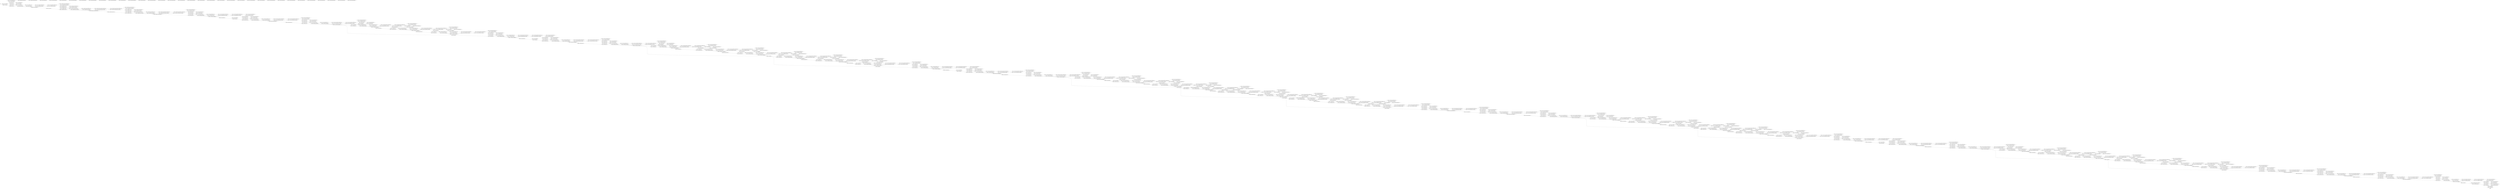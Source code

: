 strict digraph  {
self [op=Placeholder];
"mobilenetv2_1.00_96/Conv1_pad/Pad/paddings" [op=Const];
"mobilenetv2_1.00_96/Conv1_pad/Pad" [op=Pad];
"mobilenetv2_1.00_96/Conv1/Sigmoid/ReadVariableOp/resource" [op=Placeholder];
"mobilenetv2_1.00_96/Conv1/Sigmoid/ReadVariableOp" [op=ReadVariableOp];
"mobilenetv2_1.00_96/Conv1/Sigmoid" [op=Sigmoid];
"mobilenetv2_1.00_96/Conv1/Round" [op=Round];
"mobilenetv2_1.00_96/Conv1/ReadVariableOp/resource" [op=Placeholder];
"mobilenetv2_1.00_96/Conv1/ReadVariableOp" [op=ReadVariableOp];
"mobilenetv2_1.00_96/Conv1/mul" [op=Mul];
"mobilenetv2_1.00_96/Conv1/Conv2D" [op=Conv2D];
"mobilenetv2_1.00_96/bn_Conv1/ReadVariableOp/resource" [op=Placeholder];
"mobilenetv2_1.00_96/bn_Conv1/ReadVariableOp" [op=ReadVariableOp];
"mobilenetv2_1.00_96/bn_Conv1/ReadVariableOp_1/resource" [op=Placeholder];
"mobilenetv2_1.00_96/bn_Conv1/ReadVariableOp_1" [op=ReadVariableOp];
"mobilenetv2_1.00_96/bn_Conv1/FusedBatchNormV3/ReadVariableOp/resource" [op=Placeholder];
"mobilenetv2_1.00_96/bn_Conv1/FusedBatchNormV3/ReadVariableOp" [op=ReadVariableOp];
"mobilenetv2_1.00_96/bn_Conv1/FusedBatchNormV3/ReadVariableOp_1/resource" [op=Placeholder];
"mobilenetv2_1.00_96/bn_Conv1/FusedBatchNormV3/ReadVariableOp_1" [op=ReadVariableOp];
"mobilenetv2_1.00_96/bn_Conv1/FusedBatchNormV3" [op=FusedBatchNormV3];
"mobilenetv2_1.00_96/Conv1_relu/Relu6" [op=Relu6];
"mobilenetv2_1.00_96/expanded_conv_depthwise/Sigmoid/ReadVariableOp/resource" [op=Placeholder];
"mobilenetv2_1.00_96/expanded_conv_depthwise/Sigmoid/ReadVariableOp" [op=ReadVariableOp];
"mobilenetv2_1.00_96/expanded_conv_depthwise/Sigmoid" [op=Sigmoid];
"mobilenetv2_1.00_96/expanded_conv_depthwise/Round" [op=Round];
"mobilenetv2_1.00_96/expanded_conv_depthwise/ReadVariableOp/resource" [op=Placeholder];
"mobilenetv2_1.00_96/expanded_conv_depthwise/ReadVariableOp" [op=ReadVariableOp];
"mobilenetv2_1.00_96/expanded_conv_depthwise/mul" [op=Mul];
"mobilenetv2_1.00_96/expanded_conv_depthwise/depthwise/Shape" [op=Const];
"mobilenetv2_1.00_96/expanded_conv_depthwise/depthwise/dilation_rate" [op=Const];
"mobilenetv2_1.00_96/expanded_conv_depthwise/depthwise" [op=DepthwiseConv2dNative];
"mobilenetv2_1.00_96/expanded_conv_depthwise_BN/ReadVariableOp/resource" [op=Placeholder];
"mobilenetv2_1.00_96/expanded_conv_depthwise_BN/ReadVariableOp" [op=ReadVariableOp];
"mobilenetv2_1.00_96/expanded_conv_depthwise_BN/ReadVariableOp_1/resource" [op=Placeholder];
"mobilenetv2_1.00_96/expanded_conv_depthwise_BN/ReadVariableOp_1" [op=ReadVariableOp];
"mobilenetv2_1.00_96/expanded_conv_depthwise_BN/FusedBatchNormV3/ReadVariableOp/resource" [op=Placeholder];
"mobilenetv2_1.00_96/expanded_conv_depthwise_BN/FusedBatchNormV3/ReadVariableOp" [op=ReadVariableOp];
"mobilenetv2_1.00_96/expanded_conv_depthwise_BN/FusedBatchNormV3/ReadVariableOp_1/resource" [op=Placeholder];
"mobilenetv2_1.00_96/expanded_conv_depthwise_BN/FusedBatchNormV3/ReadVariableOp_1" [op=ReadVariableOp];
"mobilenetv2_1.00_96/expanded_conv_depthwise_BN/FusedBatchNormV3" [op=FusedBatchNormV3];
"mobilenetv2_1.00_96/expanded_conv_depthwise_relu/Relu6" [op=Relu6];
"mobilenetv2_1.00_96/expanded_conv_project/Sigmoid/ReadVariableOp/resource" [op=Placeholder];
"mobilenetv2_1.00_96/expanded_conv_project/Sigmoid/ReadVariableOp" [op=ReadVariableOp];
"mobilenetv2_1.00_96/expanded_conv_project/Sigmoid" [op=Sigmoid];
"mobilenetv2_1.00_96/expanded_conv_project/Round" [op=Round];
"mobilenetv2_1.00_96/expanded_conv_project/ReadVariableOp/resource" [op=Placeholder];
"mobilenetv2_1.00_96/expanded_conv_project/ReadVariableOp" [op=ReadVariableOp];
"mobilenetv2_1.00_96/expanded_conv_project/mul" [op=Mul];
"mobilenetv2_1.00_96/expanded_conv_project/Conv2D" [op=Conv2D];
"mobilenetv2_1.00_96/expanded_conv_project_BN/ReadVariableOp/resource" [op=Placeholder];
"mobilenetv2_1.00_96/expanded_conv_project_BN/ReadVariableOp" [op=ReadVariableOp];
"mobilenetv2_1.00_96/expanded_conv_project_BN/ReadVariableOp_1/resource" [op=Placeholder];
"mobilenetv2_1.00_96/expanded_conv_project_BN/ReadVariableOp_1" [op=ReadVariableOp];
"mobilenetv2_1.00_96/expanded_conv_project_BN/FusedBatchNormV3/ReadVariableOp/resource" [op=Placeholder];
"mobilenetv2_1.00_96/expanded_conv_project_BN/FusedBatchNormV3/ReadVariableOp" [op=ReadVariableOp];
"mobilenetv2_1.00_96/expanded_conv_project_BN/FusedBatchNormV3/ReadVariableOp_1/resource" [op=Placeholder];
"mobilenetv2_1.00_96/expanded_conv_project_BN/FusedBatchNormV3/ReadVariableOp_1" [op=ReadVariableOp];
"mobilenetv2_1.00_96/expanded_conv_project_BN/FusedBatchNormV3" [op=FusedBatchNormV3];
"mobilenetv2_1.00_96/block_1_expand/Sigmoid/ReadVariableOp/resource" [op=Placeholder];
"mobilenetv2_1.00_96/block_1_expand/Sigmoid/ReadVariableOp" [op=ReadVariableOp];
"mobilenetv2_1.00_96/block_1_expand/Sigmoid" [op=Sigmoid];
"mobilenetv2_1.00_96/block_1_expand/Round" [op=Round];
"mobilenetv2_1.00_96/block_1_expand/ReadVariableOp/resource" [op=Placeholder];
"mobilenetv2_1.00_96/block_1_expand/ReadVariableOp" [op=ReadVariableOp];
"mobilenetv2_1.00_96/block_1_expand/mul" [op=Mul];
"mobilenetv2_1.00_96/block_1_expand/Conv2D" [op=Conv2D];
"mobilenetv2_1.00_96/block_1_expand_BN/ReadVariableOp/resource" [op=Placeholder];
"mobilenetv2_1.00_96/block_1_expand_BN/ReadVariableOp" [op=ReadVariableOp];
"mobilenetv2_1.00_96/block_1_expand_BN/ReadVariableOp_1/resource" [op=Placeholder];
"mobilenetv2_1.00_96/block_1_expand_BN/ReadVariableOp_1" [op=ReadVariableOp];
"mobilenetv2_1.00_96/block_1_expand_BN/FusedBatchNormV3/ReadVariableOp/resource" [op=Placeholder];
"mobilenetv2_1.00_96/block_1_expand_BN/FusedBatchNormV3/ReadVariableOp" [op=ReadVariableOp];
"mobilenetv2_1.00_96/block_1_expand_BN/FusedBatchNormV3/ReadVariableOp_1/resource" [op=Placeholder];
"mobilenetv2_1.00_96/block_1_expand_BN/FusedBatchNormV3/ReadVariableOp_1" [op=ReadVariableOp];
"mobilenetv2_1.00_96/block_1_expand_BN/FusedBatchNormV3" [op=FusedBatchNormV3];
"mobilenetv2_1.00_96/block_1_expand_relu/Relu6" [op=Relu6];
"mobilenetv2_1.00_96/block_1_pad/Pad/paddings" [op=Const];
"mobilenetv2_1.00_96/block_1_pad/Pad" [op=Pad];
"mobilenetv2_1.00_96/block_1_depthwise/Sigmoid/ReadVariableOp/resource" [op=Placeholder];
"mobilenetv2_1.00_96/block_1_depthwise/Sigmoid/ReadVariableOp" [op=ReadVariableOp];
"mobilenetv2_1.00_96/block_1_depthwise/Sigmoid" [op=Sigmoid];
"mobilenetv2_1.00_96/block_1_depthwise/Round" [op=Round];
"mobilenetv2_1.00_96/block_1_depthwise/ReadVariableOp/resource" [op=Placeholder];
"mobilenetv2_1.00_96/block_1_depthwise/ReadVariableOp" [op=ReadVariableOp];
"mobilenetv2_1.00_96/block_1_depthwise/mul" [op=Mul];
"mobilenetv2_1.00_96/block_1_depthwise/depthwise/Shape" [op=Const];
"mobilenetv2_1.00_96/block_1_depthwise/depthwise/dilation_rate" [op=Const];
"mobilenetv2_1.00_96/block_1_depthwise/depthwise" [op=DepthwiseConv2dNative];
"mobilenetv2_1.00_96/block_1_depthwise_BN/ReadVariableOp/resource" [op=Placeholder];
"mobilenetv2_1.00_96/block_1_depthwise_BN/ReadVariableOp" [op=ReadVariableOp];
"mobilenetv2_1.00_96/block_1_depthwise_BN/ReadVariableOp_1/resource" [op=Placeholder];
"mobilenetv2_1.00_96/block_1_depthwise_BN/ReadVariableOp_1" [op=ReadVariableOp];
"mobilenetv2_1.00_96/block_1_depthwise_BN/FusedBatchNormV3/ReadVariableOp/resource" [op=Placeholder];
"mobilenetv2_1.00_96/block_1_depthwise_BN/FusedBatchNormV3/ReadVariableOp" [op=ReadVariableOp];
"mobilenetv2_1.00_96/block_1_depthwise_BN/FusedBatchNormV3/ReadVariableOp_1/resource" [op=Placeholder];
"mobilenetv2_1.00_96/block_1_depthwise_BN/FusedBatchNormV3/ReadVariableOp_1" [op=ReadVariableOp];
"mobilenetv2_1.00_96/block_1_depthwise_BN/FusedBatchNormV3" [op=FusedBatchNormV3];
"mobilenetv2_1.00_96/block_1_depthwise_relu/Relu6" [op=Relu6];
"mobilenetv2_1.00_96/block_1_project/Sigmoid/ReadVariableOp/resource" [op=Placeholder];
"mobilenetv2_1.00_96/block_1_project/Sigmoid/ReadVariableOp" [op=ReadVariableOp];
"mobilenetv2_1.00_96/block_1_project/Sigmoid" [op=Sigmoid];
"mobilenetv2_1.00_96/block_1_project/Round" [op=Round];
"mobilenetv2_1.00_96/block_1_project/ReadVariableOp/resource" [op=Placeholder];
"mobilenetv2_1.00_96/block_1_project/ReadVariableOp" [op=ReadVariableOp];
"mobilenetv2_1.00_96/block_1_project/mul" [op=Mul];
"mobilenetv2_1.00_96/block_1_project/Conv2D" [op=Conv2D];
"mobilenetv2_1.00_96/block_1_project_BN/ReadVariableOp/resource" [op=Placeholder];
"mobilenetv2_1.00_96/block_1_project_BN/ReadVariableOp" [op=ReadVariableOp];
"mobilenetv2_1.00_96/block_1_project_BN/ReadVariableOp_1/resource" [op=Placeholder];
"mobilenetv2_1.00_96/block_1_project_BN/ReadVariableOp_1" [op=ReadVariableOp];
"mobilenetv2_1.00_96/block_1_project_BN/FusedBatchNormV3/ReadVariableOp/resource" [op=Placeholder];
"mobilenetv2_1.00_96/block_1_project_BN/FusedBatchNormV3/ReadVariableOp" [op=ReadVariableOp];
"mobilenetv2_1.00_96/block_1_project_BN/FusedBatchNormV3/ReadVariableOp_1/resource" [op=Placeholder];
"mobilenetv2_1.00_96/block_1_project_BN/FusedBatchNormV3/ReadVariableOp_1" [op=ReadVariableOp];
"mobilenetv2_1.00_96/block_1_project_BN/FusedBatchNormV3" [op=FusedBatchNormV3];
"mobilenetv2_1.00_96/block_2_expand/Sigmoid/ReadVariableOp/resource" [op=Placeholder];
"mobilenetv2_1.00_96/block_2_expand/Sigmoid/ReadVariableOp" [op=ReadVariableOp];
"mobilenetv2_1.00_96/block_2_expand/Sigmoid" [op=Sigmoid];
"mobilenetv2_1.00_96/block_2_expand/Round" [op=Round];
"mobilenetv2_1.00_96/block_2_expand/ReadVariableOp/resource" [op=Placeholder];
"mobilenetv2_1.00_96/block_2_expand/ReadVariableOp" [op=ReadVariableOp];
"mobilenetv2_1.00_96/block_2_expand/mul" [op=Mul];
"mobilenetv2_1.00_96/block_2_expand/Conv2D" [op=Conv2D];
"mobilenetv2_1.00_96/block_2_expand_BN/ReadVariableOp/resource" [op=Placeholder];
"mobilenetv2_1.00_96/block_2_expand_BN/ReadVariableOp" [op=ReadVariableOp];
"mobilenetv2_1.00_96/block_2_expand_BN/ReadVariableOp_1/resource" [op=Placeholder];
"mobilenetv2_1.00_96/block_2_expand_BN/ReadVariableOp_1" [op=ReadVariableOp];
"mobilenetv2_1.00_96/block_2_expand_BN/FusedBatchNormV3/ReadVariableOp/resource" [op=Placeholder];
"mobilenetv2_1.00_96/block_2_expand_BN/FusedBatchNormV3/ReadVariableOp" [op=ReadVariableOp];
"mobilenetv2_1.00_96/block_2_expand_BN/FusedBatchNormV3/ReadVariableOp_1/resource" [op=Placeholder];
"mobilenetv2_1.00_96/block_2_expand_BN/FusedBatchNormV3/ReadVariableOp_1" [op=ReadVariableOp];
"mobilenetv2_1.00_96/block_2_expand_BN/FusedBatchNormV3" [op=FusedBatchNormV3];
"mobilenetv2_1.00_96/block_2_expand_relu/Relu6" [op=Relu6];
"mobilenetv2_1.00_96/block_2_depthwise/Sigmoid/ReadVariableOp/resource" [op=Placeholder];
"mobilenetv2_1.00_96/block_2_depthwise/Sigmoid/ReadVariableOp" [op=ReadVariableOp];
"mobilenetv2_1.00_96/block_2_depthwise/Sigmoid" [op=Sigmoid];
"mobilenetv2_1.00_96/block_2_depthwise/Round" [op=Round];
"mobilenetv2_1.00_96/block_2_depthwise/ReadVariableOp/resource" [op=Placeholder];
"mobilenetv2_1.00_96/block_2_depthwise/ReadVariableOp" [op=ReadVariableOp];
"mobilenetv2_1.00_96/block_2_depthwise/mul" [op=Mul];
"mobilenetv2_1.00_96/block_2_depthwise/depthwise/Shape" [op=Const];
"mobilenetv2_1.00_96/block_2_depthwise/depthwise/dilation_rate" [op=Const];
"mobilenetv2_1.00_96/block_2_depthwise/depthwise" [op=DepthwiseConv2dNative];
"mobilenetv2_1.00_96/block_2_depthwise_BN/ReadVariableOp/resource" [op=Placeholder];
"mobilenetv2_1.00_96/block_2_depthwise_BN/ReadVariableOp" [op=ReadVariableOp];
"mobilenetv2_1.00_96/block_2_depthwise_BN/ReadVariableOp_1/resource" [op=Placeholder];
"mobilenetv2_1.00_96/block_2_depthwise_BN/ReadVariableOp_1" [op=ReadVariableOp];
"mobilenetv2_1.00_96/block_2_depthwise_BN/FusedBatchNormV3/ReadVariableOp/resource" [op=Placeholder];
"mobilenetv2_1.00_96/block_2_depthwise_BN/FusedBatchNormV3/ReadVariableOp" [op=ReadVariableOp];
"mobilenetv2_1.00_96/block_2_depthwise_BN/FusedBatchNormV3/ReadVariableOp_1/resource" [op=Placeholder];
"mobilenetv2_1.00_96/block_2_depthwise_BN/FusedBatchNormV3/ReadVariableOp_1" [op=ReadVariableOp];
"mobilenetv2_1.00_96/block_2_depthwise_BN/FusedBatchNormV3" [op=FusedBatchNormV3];
"mobilenetv2_1.00_96/block_2_depthwise_relu/Relu6" [op=Relu6];
"mobilenetv2_1.00_96/block_2_project/Sigmoid/ReadVariableOp/resource" [op=Placeholder];
"mobilenetv2_1.00_96/block_2_project/Sigmoid/ReadVariableOp" [op=ReadVariableOp];
"mobilenetv2_1.00_96/block_2_project/Sigmoid" [op=Sigmoid];
"mobilenetv2_1.00_96/block_2_project/Round" [op=Round];
"mobilenetv2_1.00_96/block_2_project/ReadVariableOp/resource" [op=Placeholder];
"mobilenetv2_1.00_96/block_2_project/ReadVariableOp" [op=ReadVariableOp];
"mobilenetv2_1.00_96/block_2_project/mul" [op=Mul];
"mobilenetv2_1.00_96/block_2_project/Conv2D" [op=Conv2D];
"mobilenetv2_1.00_96/block_2_project_BN/ReadVariableOp/resource" [op=Placeholder];
"mobilenetv2_1.00_96/block_2_project_BN/ReadVariableOp" [op=ReadVariableOp];
"mobilenetv2_1.00_96/block_2_project_BN/ReadVariableOp_1/resource" [op=Placeholder];
"mobilenetv2_1.00_96/block_2_project_BN/ReadVariableOp_1" [op=ReadVariableOp];
"mobilenetv2_1.00_96/block_2_project_BN/FusedBatchNormV3/ReadVariableOp/resource" [op=Placeholder];
"mobilenetv2_1.00_96/block_2_project_BN/FusedBatchNormV3/ReadVariableOp" [op=ReadVariableOp];
"mobilenetv2_1.00_96/block_2_project_BN/FusedBatchNormV3/ReadVariableOp_1/resource" [op=Placeholder];
"mobilenetv2_1.00_96/block_2_project_BN/FusedBatchNormV3/ReadVariableOp_1" [op=ReadVariableOp];
"mobilenetv2_1.00_96/block_2_project_BN/FusedBatchNormV3" [op=FusedBatchNormV3];
"mobilenetv2_1.00_96/block_2_add/add" [op=AddV2];
"mobilenetv2_1.00_96/block_3_expand/Sigmoid/ReadVariableOp/resource" [op=Placeholder];
"mobilenetv2_1.00_96/block_3_expand/Sigmoid/ReadVariableOp" [op=ReadVariableOp];
"mobilenetv2_1.00_96/block_3_expand/Sigmoid" [op=Sigmoid];
"mobilenetv2_1.00_96/block_3_expand/Round" [op=Round];
"mobilenetv2_1.00_96/block_3_expand/ReadVariableOp/resource" [op=Placeholder];
"mobilenetv2_1.00_96/block_3_expand/ReadVariableOp" [op=ReadVariableOp];
"mobilenetv2_1.00_96/block_3_expand/mul" [op=Mul];
"mobilenetv2_1.00_96/block_3_expand/Conv2D" [op=Conv2D];
"mobilenetv2_1.00_96/block_3_expand_BN/ReadVariableOp/resource" [op=Placeholder];
"mobilenetv2_1.00_96/block_3_expand_BN/ReadVariableOp" [op=ReadVariableOp];
"mobilenetv2_1.00_96/block_3_expand_BN/ReadVariableOp_1/resource" [op=Placeholder];
"mobilenetv2_1.00_96/block_3_expand_BN/ReadVariableOp_1" [op=ReadVariableOp];
"mobilenetv2_1.00_96/block_3_expand_BN/FusedBatchNormV3/ReadVariableOp/resource" [op=Placeholder];
"mobilenetv2_1.00_96/block_3_expand_BN/FusedBatchNormV3/ReadVariableOp" [op=ReadVariableOp];
"mobilenetv2_1.00_96/block_3_expand_BN/FusedBatchNormV3/ReadVariableOp_1/resource" [op=Placeholder];
"mobilenetv2_1.00_96/block_3_expand_BN/FusedBatchNormV3/ReadVariableOp_1" [op=ReadVariableOp];
"mobilenetv2_1.00_96/block_3_expand_BN/FusedBatchNormV3" [op=FusedBatchNormV3];
"mobilenetv2_1.00_96/block_3_expand_relu/Relu6" [op=Relu6];
"mobilenetv2_1.00_96/block_3_pad/Pad/paddings" [op=Const];
"mobilenetv2_1.00_96/block_3_pad/Pad" [op=Pad];
"mobilenetv2_1.00_96/block_3_depthwise/Sigmoid/ReadVariableOp/resource" [op=Placeholder];
"mobilenetv2_1.00_96/block_3_depthwise/Sigmoid/ReadVariableOp" [op=ReadVariableOp];
"mobilenetv2_1.00_96/block_3_depthwise/Sigmoid" [op=Sigmoid];
"mobilenetv2_1.00_96/block_3_depthwise/Round" [op=Round];
"mobilenetv2_1.00_96/block_3_depthwise/ReadVariableOp/resource" [op=Placeholder];
"mobilenetv2_1.00_96/block_3_depthwise/ReadVariableOp" [op=ReadVariableOp];
"mobilenetv2_1.00_96/block_3_depthwise/mul" [op=Mul];
"mobilenetv2_1.00_96/block_3_depthwise/depthwise/Shape" [op=Const];
"mobilenetv2_1.00_96/block_3_depthwise/depthwise/dilation_rate" [op=Const];
"mobilenetv2_1.00_96/block_3_depthwise/depthwise" [op=DepthwiseConv2dNative];
"mobilenetv2_1.00_96/block_3_depthwise_BN/ReadVariableOp/resource" [op=Placeholder];
"mobilenetv2_1.00_96/block_3_depthwise_BN/ReadVariableOp" [op=ReadVariableOp];
"mobilenetv2_1.00_96/block_3_depthwise_BN/ReadVariableOp_1/resource" [op=Placeholder];
"mobilenetv2_1.00_96/block_3_depthwise_BN/ReadVariableOp_1" [op=ReadVariableOp];
"mobilenetv2_1.00_96/block_3_depthwise_BN/FusedBatchNormV3/ReadVariableOp/resource" [op=Placeholder];
"mobilenetv2_1.00_96/block_3_depthwise_BN/FusedBatchNormV3/ReadVariableOp" [op=ReadVariableOp];
"mobilenetv2_1.00_96/block_3_depthwise_BN/FusedBatchNormV3/ReadVariableOp_1/resource" [op=Placeholder];
"mobilenetv2_1.00_96/block_3_depthwise_BN/FusedBatchNormV3/ReadVariableOp_1" [op=ReadVariableOp];
"mobilenetv2_1.00_96/block_3_depthwise_BN/FusedBatchNormV3" [op=FusedBatchNormV3];
"mobilenetv2_1.00_96/block_3_depthwise_relu/Relu6" [op=Relu6];
"mobilenetv2_1.00_96/block_3_project/Sigmoid/ReadVariableOp/resource" [op=Placeholder];
"mobilenetv2_1.00_96/block_3_project/Sigmoid/ReadVariableOp" [op=ReadVariableOp];
"mobilenetv2_1.00_96/block_3_project/Sigmoid" [op=Sigmoid];
"mobilenetv2_1.00_96/block_3_project/Round" [op=Round];
"mobilenetv2_1.00_96/block_3_project/ReadVariableOp/resource" [op=Placeholder];
"mobilenetv2_1.00_96/block_3_project/ReadVariableOp" [op=ReadVariableOp];
"mobilenetv2_1.00_96/block_3_project/mul" [op=Mul];
"mobilenetv2_1.00_96/block_3_project/Conv2D" [op=Conv2D];
"mobilenetv2_1.00_96/block_3_project_BN/ReadVariableOp/resource" [op=Placeholder];
"mobilenetv2_1.00_96/block_3_project_BN/ReadVariableOp" [op=ReadVariableOp];
"mobilenetv2_1.00_96/block_3_project_BN/ReadVariableOp_1/resource" [op=Placeholder];
"mobilenetv2_1.00_96/block_3_project_BN/ReadVariableOp_1" [op=ReadVariableOp];
"mobilenetv2_1.00_96/block_3_project_BN/FusedBatchNormV3/ReadVariableOp/resource" [op=Placeholder];
"mobilenetv2_1.00_96/block_3_project_BN/FusedBatchNormV3/ReadVariableOp" [op=ReadVariableOp];
"mobilenetv2_1.00_96/block_3_project_BN/FusedBatchNormV3/ReadVariableOp_1/resource" [op=Placeholder];
"mobilenetv2_1.00_96/block_3_project_BN/FusedBatchNormV3/ReadVariableOp_1" [op=ReadVariableOp];
"mobilenetv2_1.00_96/block_3_project_BN/FusedBatchNormV3" [op=FusedBatchNormV3];
"mobilenetv2_1.00_96/block_4_expand/Sigmoid/ReadVariableOp/resource" [op=Placeholder];
"mobilenetv2_1.00_96/block_4_expand/Sigmoid/ReadVariableOp" [op=ReadVariableOp];
"mobilenetv2_1.00_96/block_4_expand/Sigmoid" [op=Sigmoid];
"mobilenetv2_1.00_96/block_4_expand/Round" [op=Round];
"mobilenetv2_1.00_96/block_4_expand/ReadVariableOp/resource" [op=Placeholder];
"mobilenetv2_1.00_96/block_4_expand/ReadVariableOp" [op=ReadVariableOp];
"mobilenetv2_1.00_96/block_4_expand/mul" [op=Mul];
"mobilenetv2_1.00_96/block_4_expand/Conv2D" [op=Conv2D];
"mobilenetv2_1.00_96/block_4_expand_BN/ReadVariableOp/resource" [op=Placeholder];
"mobilenetv2_1.00_96/block_4_expand_BN/ReadVariableOp" [op=ReadVariableOp];
"mobilenetv2_1.00_96/block_4_expand_BN/ReadVariableOp_1/resource" [op=Placeholder];
"mobilenetv2_1.00_96/block_4_expand_BN/ReadVariableOp_1" [op=ReadVariableOp];
"mobilenetv2_1.00_96/block_4_expand_BN/FusedBatchNormV3/ReadVariableOp/resource" [op=Placeholder];
"mobilenetv2_1.00_96/block_4_expand_BN/FusedBatchNormV3/ReadVariableOp" [op=ReadVariableOp];
"mobilenetv2_1.00_96/block_4_expand_BN/FusedBatchNormV3/ReadVariableOp_1/resource" [op=Placeholder];
"mobilenetv2_1.00_96/block_4_expand_BN/FusedBatchNormV3/ReadVariableOp_1" [op=ReadVariableOp];
"mobilenetv2_1.00_96/block_4_expand_BN/FusedBatchNormV3" [op=FusedBatchNormV3];
"mobilenetv2_1.00_96/block_4_expand_relu/Relu6" [op=Relu6];
"mobilenetv2_1.00_96/block_4_depthwise/Sigmoid/ReadVariableOp/resource" [op=Placeholder];
"mobilenetv2_1.00_96/block_4_depthwise/Sigmoid/ReadVariableOp" [op=ReadVariableOp];
"mobilenetv2_1.00_96/block_4_depthwise/Sigmoid" [op=Sigmoid];
"mobilenetv2_1.00_96/block_4_depthwise/Round" [op=Round];
"mobilenetv2_1.00_96/block_4_depthwise/ReadVariableOp/resource" [op=Placeholder];
"mobilenetv2_1.00_96/block_4_depthwise/ReadVariableOp" [op=ReadVariableOp];
"mobilenetv2_1.00_96/block_4_depthwise/mul" [op=Mul];
"mobilenetv2_1.00_96/block_4_depthwise/depthwise/Shape" [op=Const];
"mobilenetv2_1.00_96/block_4_depthwise/depthwise/dilation_rate" [op=Const];
"mobilenetv2_1.00_96/block_4_depthwise/depthwise" [op=DepthwiseConv2dNative];
"mobilenetv2_1.00_96/block_4_depthwise_BN/ReadVariableOp/resource" [op=Placeholder];
"mobilenetv2_1.00_96/block_4_depthwise_BN/ReadVariableOp" [op=ReadVariableOp];
"mobilenetv2_1.00_96/block_4_depthwise_BN/ReadVariableOp_1/resource" [op=Placeholder];
"mobilenetv2_1.00_96/block_4_depthwise_BN/ReadVariableOp_1" [op=ReadVariableOp];
"mobilenetv2_1.00_96/block_4_depthwise_BN/FusedBatchNormV3/ReadVariableOp/resource" [op=Placeholder];
"mobilenetv2_1.00_96/block_4_depthwise_BN/FusedBatchNormV3/ReadVariableOp" [op=ReadVariableOp];
"mobilenetv2_1.00_96/block_4_depthwise_BN/FusedBatchNormV3/ReadVariableOp_1/resource" [op=Placeholder];
"mobilenetv2_1.00_96/block_4_depthwise_BN/FusedBatchNormV3/ReadVariableOp_1" [op=ReadVariableOp];
"mobilenetv2_1.00_96/block_4_depthwise_BN/FusedBatchNormV3" [op=FusedBatchNormV3];
"mobilenetv2_1.00_96/block_4_depthwise_relu/Relu6" [op=Relu6];
"mobilenetv2_1.00_96/block_4_project/Sigmoid/ReadVariableOp/resource" [op=Placeholder];
"mobilenetv2_1.00_96/block_4_project/Sigmoid/ReadVariableOp" [op=ReadVariableOp];
"mobilenetv2_1.00_96/block_4_project/Sigmoid" [op=Sigmoid];
"mobilenetv2_1.00_96/block_4_project/Round" [op=Round];
"mobilenetv2_1.00_96/block_4_project/ReadVariableOp/resource" [op=Placeholder];
"mobilenetv2_1.00_96/block_4_project/ReadVariableOp" [op=ReadVariableOp];
"mobilenetv2_1.00_96/block_4_project/mul" [op=Mul];
"mobilenetv2_1.00_96/block_4_project/Conv2D" [op=Conv2D];
"mobilenetv2_1.00_96/block_4_project_BN/ReadVariableOp/resource" [op=Placeholder];
"mobilenetv2_1.00_96/block_4_project_BN/ReadVariableOp" [op=ReadVariableOp];
"mobilenetv2_1.00_96/block_4_project_BN/ReadVariableOp_1/resource" [op=Placeholder];
"mobilenetv2_1.00_96/block_4_project_BN/ReadVariableOp_1" [op=ReadVariableOp];
"mobilenetv2_1.00_96/block_4_project_BN/FusedBatchNormV3/ReadVariableOp/resource" [op=Placeholder];
"mobilenetv2_1.00_96/block_4_project_BN/FusedBatchNormV3/ReadVariableOp" [op=ReadVariableOp];
"mobilenetv2_1.00_96/block_4_project_BN/FusedBatchNormV3/ReadVariableOp_1/resource" [op=Placeholder];
"mobilenetv2_1.00_96/block_4_project_BN/FusedBatchNormV3/ReadVariableOp_1" [op=ReadVariableOp];
"mobilenetv2_1.00_96/block_4_project_BN/FusedBatchNormV3" [op=FusedBatchNormV3];
"mobilenetv2_1.00_96/block_4_add/add" [op=AddV2];
"mobilenetv2_1.00_96/block_5_expand/Sigmoid/ReadVariableOp/resource" [op=Placeholder];
"mobilenetv2_1.00_96/block_5_expand/Sigmoid/ReadVariableOp" [op=ReadVariableOp];
"mobilenetv2_1.00_96/block_5_expand/Sigmoid" [op=Sigmoid];
"mobilenetv2_1.00_96/block_5_expand/Round" [op=Round];
"mobilenetv2_1.00_96/block_5_expand/ReadVariableOp/resource" [op=Placeholder];
"mobilenetv2_1.00_96/block_5_expand/ReadVariableOp" [op=ReadVariableOp];
"mobilenetv2_1.00_96/block_5_expand/mul" [op=Mul];
"mobilenetv2_1.00_96/block_5_expand/Conv2D" [op=Conv2D];
"mobilenetv2_1.00_96/block_5_expand_BN/ReadVariableOp/resource" [op=Placeholder];
"mobilenetv2_1.00_96/block_5_expand_BN/ReadVariableOp" [op=ReadVariableOp];
"mobilenetv2_1.00_96/block_5_expand_BN/ReadVariableOp_1/resource" [op=Placeholder];
"mobilenetv2_1.00_96/block_5_expand_BN/ReadVariableOp_1" [op=ReadVariableOp];
"mobilenetv2_1.00_96/block_5_expand_BN/FusedBatchNormV3/ReadVariableOp/resource" [op=Placeholder];
"mobilenetv2_1.00_96/block_5_expand_BN/FusedBatchNormV3/ReadVariableOp" [op=ReadVariableOp];
"mobilenetv2_1.00_96/block_5_expand_BN/FusedBatchNormV3/ReadVariableOp_1/resource" [op=Placeholder];
"mobilenetv2_1.00_96/block_5_expand_BN/FusedBatchNormV3/ReadVariableOp_1" [op=ReadVariableOp];
"mobilenetv2_1.00_96/block_5_expand_BN/FusedBatchNormV3" [op=FusedBatchNormV3];
"mobilenetv2_1.00_96/block_5_expand_relu/Relu6" [op=Relu6];
"mobilenetv2_1.00_96/block_5_depthwise/Sigmoid/ReadVariableOp/resource" [op=Placeholder];
"mobilenetv2_1.00_96/block_5_depthwise/Sigmoid/ReadVariableOp" [op=ReadVariableOp];
"mobilenetv2_1.00_96/block_5_depthwise/Sigmoid" [op=Sigmoid];
"mobilenetv2_1.00_96/block_5_depthwise/Round" [op=Round];
"mobilenetv2_1.00_96/block_5_depthwise/ReadVariableOp/resource" [op=Placeholder];
"mobilenetv2_1.00_96/block_5_depthwise/ReadVariableOp" [op=ReadVariableOp];
"mobilenetv2_1.00_96/block_5_depthwise/mul" [op=Mul];
"mobilenetv2_1.00_96/block_5_depthwise/depthwise/Shape" [op=Const];
"mobilenetv2_1.00_96/block_5_depthwise/depthwise/dilation_rate" [op=Const];
"mobilenetv2_1.00_96/block_5_depthwise/depthwise" [op=DepthwiseConv2dNative];
"mobilenetv2_1.00_96/block_5_depthwise_BN/ReadVariableOp/resource" [op=Placeholder];
"mobilenetv2_1.00_96/block_5_depthwise_BN/ReadVariableOp" [op=ReadVariableOp];
"mobilenetv2_1.00_96/block_5_depthwise_BN/ReadVariableOp_1/resource" [op=Placeholder];
"mobilenetv2_1.00_96/block_5_depthwise_BN/ReadVariableOp_1" [op=ReadVariableOp];
"mobilenetv2_1.00_96/block_5_depthwise_BN/FusedBatchNormV3/ReadVariableOp/resource" [op=Placeholder];
"mobilenetv2_1.00_96/block_5_depthwise_BN/FusedBatchNormV3/ReadVariableOp" [op=ReadVariableOp];
"mobilenetv2_1.00_96/block_5_depthwise_BN/FusedBatchNormV3/ReadVariableOp_1/resource" [op=Placeholder];
"mobilenetv2_1.00_96/block_5_depthwise_BN/FusedBatchNormV3/ReadVariableOp_1" [op=ReadVariableOp];
"mobilenetv2_1.00_96/block_5_depthwise_BN/FusedBatchNormV3" [op=FusedBatchNormV3];
"mobilenetv2_1.00_96/block_5_depthwise_relu/Relu6" [op=Relu6];
"mobilenetv2_1.00_96/block_5_project/Sigmoid/ReadVariableOp/resource" [op=Placeholder];
"mobilenetv2_1.00_96/block_5_project/Sigmoid/ReadVariableOp" [op=ReadVariableOp];
"mobilenetv2_1.00_96/block_5_project/Sigmoid" [op=Sigmoid];
"mobilenetv2_1.00_96/block_5_project/Round" [op=Round];
"mobilenetv2_1.00_96/block_5_project/ReadVariableOp/resource" [op=Placeholder];
"mobilenetv2_1.00_96/block_5_project/ReadVariableOp" [op=ReadVariableOp];
"mobilenetv2_1.00_96/block_5_project/mul" [op=Mul];
"mobilenetv2_1.00_96/block_5_project/Conv2D" [op=Conv2D];
"mobilenetv2_1.00_96/block_5_project_BN/ReadVariableOp/resource" [op=Placeholder];
"mobilenetv2_1.00_96/block_5_project_BN/ReadVariableOp" [op=ReadVariableOp];
"mobilenetv2_1.00_96/block_5_project_BN/ReadVariableOp_1/resource" [op=Placeholder];
"mobilenetv2_1.00_96/block_5_project_BN/ReadVariableOp_1" [op=ReadVariableOp];
"mobilenetv2_1.00_96/block_5_project_BN/FusedBatchNormV3/ReadVariableOp/resource" [op=Placeholder];
"mobilenetv2_1.00_96/block_5_project_BN/FusedBatchNormV3/ReadVariableOp" [op=ReadVariableOp];
"mobilenetv2_1.00_96/block_5_project_BN/FusedBatchNormV3/ReadVariableOp_1/resource" [op=Placeholder];
"mobilenetv2_1.00_96/block_5_project_BN/FusedBatchNormV3/ReadVariableOp_1" [op=ReadVariableOp];
"mobilenetv2_1.00_96/block_5_project_BN/FusedBatchNormV3" [op=FusedBatchNormV3];
"mobilenetv2_1.00_96/block_5_add/add" [op=AddV2];
"mobilenetv2_1.00_96/block_6_expand/Sigmoid/ReadVariableOp/resource" [op=Placeholder];
"mobilenetv2_1.00_96/block_6_expand/Sigmoid/ReadVariableOp" [op=ReadVariableOp];
"mobilenetv2_1.00_96/block_6_expand/Sigmoid" [op=Sigmoid];
"mobilenetv2_1.00_96/block_6_expand/Round" [op=Round];
"mobilenetv2_1.00_96/block_6_expand/ReadVariableOp/resource" [op=Placeholder];
"mobilenetv2_1.00_96/block_6_expand/ReadVariableOp" [op=ReadVariableOp];
"mobilenetv2_1.00_96/block_6_expand/mul" [op=Mul];
"mobilenetv2_1.00_96/block_6_expand/Conv2D" [op=Conv2D];
"mobilenetv2_1.00_96/block_6_expand_BN/ReadVariableOp/resource" [op=Placeholder];
"mobilenetv2_1.00_96/block_6_expand_BN/ReadVariableOp" [op=ReadVariableOp];
"mobilenetv2_1.00_96/block_6_expand_BN/ReadVariableOp_1/resource" [op=Placeholder];
"mobilenetv2_1.00_96/block_6_expand_BN/ReadVariableOp_1" [op=ReadVariableOp];
"mobilenetv2_1.00_96/block_6_expand_BN/FusedBatchNormV3/ReadVariableOp/resource" [op=Placeholder];
"mobilenetv2_1.00_96/block_6_expand_BN/FusedBatchNormV3/ReadVariableOp" [op=ReadVariableOp];
"mobilenetv2_1.00_96/block_6_expand_BN/FusedBatchNormV3/ReadVariableOp_1/resource" [op=Placeholder];
"mobilenetv2_1.00_96/block_6_expand_BN/FusedBatchNormV3/ReadVariableOp_1" [op=ReadVariableOp];
"mobilenetv2_1.00_96/block_6_expand_BN/FusedBatchNormV3" [op=FusedBatchNormV3];
"mobilenetv2_1.00_96/block_6_expand_relu/Relu6" [op=Relu6];
"mobilenetv2_1.00_96/block_6_pad/Pad/paddings" [op=Const];
"mobilenetv2_1.00_96/block_6_pad/Pad" [op=Pad];
"mobilenetv2_1.00_96/block_6_depthwise/Sigmoid/ReadVariableOp/resource" [op=Placeholder];
"mobilenetv2_1.00_96/block_6_depthwise/Sigmoid/ReadVariableOp" [op=ReadVariableOp];
"mobilenetv2_1.00_96/block_6_depthwise/Sigmoid" [op=Sigmoid];
"mobilenetv2_1.00_96/block_6_depthwise/Round" [op=Round];
"mobilenetv2_1.00_96/block_6_depthwise/ReadVariableOp/resource" [op=Placeholder];
"mobilenetv2_1.00_96/block_6_depthwise/ReadVariableOp" [op=ReadVariableOp];
"mobilenetv2_1.00_96/block_6_depthwise/mul" [op=Mul];
"mobilenetv2_1.00_96/block_6_depthwise/depthwise/Shape" [op=Const];
"mobilenetv2_1.00_96/block_6_depthwise/depthwise/dilation_rate" [op=Const];
"mobilenetv2_1.00_96/block_6_depthwise/depthwise" [op=DepthwiseConv2dNative];
"mobilenetv2_1.00_96/block_6_depthwise_BN/ReadVariableOp/resource" [op=Placeholder];
"mobilenetv2_1.00_96/block_6_depthwise_BN/ReadVariableOp" [op=ReadVariableOp];
"mobilenetv2_1.00_96/block_6_depthwise_BN/ReadVariableOp_1/resource" [op=Placeholder];
"mobilenetv2_1.00_96/block_6_depthwise_BN/ReadVariableOp_1" [op=ReadVariableOp];
"mobilenetv2_1.00_96/block_6_depthwise_BN/FusedBatchNormV3/ReadVariableOp/resource" [op=Placeholder];
"mobilenetv2_1.00_96/block_6_depthwise_BN/FusedBatchNormV3/ReadVariableOp" [op=ReadVariableOp];
"mobilenetv2_1.00_96/block_6_depthwise_BN/FusedBatchNormV3/ReadVariableOp_1/resource" [op=Placeholder];
"mobilenetv2_1.00_96/block_6_depthwise_BN/FusedBatchNormV3/ReadVariableOp_1" [op=ReadVariableOp];
"mobilenetv2_1.00_96/block_6_depthwise_BN/FusedBatchNormV3" [op=FusedBatchNormV3];
"mobilenetv2_1.00_96/block_6_depthwise_relu/Relu6" [op=Relu6];
"mobilenetv2_1.00_96/block_6_project/Sigmoid/ReadVariableOp/resource" [op=Placeholder];
"mobilenetv2_1.00_96/block_6_project/Sigmoid/ReadVariableOp" [op=ReadVariableOp];
"mobilenetv2_1.00_96/block_6_project/Sigmoid" [op=Sigmoid];
"mobilenetv2_1.00_96/block_6_project/Round" [op=Round];
"mobilenetv2_1.00_96/block_6_project/ReadVariableOp/resource" [op=Placeholder];
"mobilenetv2_1.00_96/block_6_project/ReadVariableOp" [op=ReadVariableOp];
"mobilenetv2_1.00_96/block_6_project/mul" [op=Mul];
"mobilenetv2_1.00_96/block_6_project/Conv2D" [op=Conv2D];
"mobilenetv2_1.00_96/block_6_project_BN/ReadVariableOp/resource" [op=Placeholder];
"mobilenetv2_1.00_96/block_6_project_BN/ReadVariableOp" [op=ReadVariableOp];
"mobilenetv2_1.00_96/block_6_project_BN/ReadVariableOp_1/resource" [op=Placeholder];
"mobilenetv2_1.00_96/block_6_project_BN/ReadVariableOp_1" [op=ReadVariableOp];
"mobilenetv2_1.00_96/block_6_project_BN/FusedBatchNormV3/ReadVariableOp/resource" [op=Placeholder];
"mobilenetv2_1.00_96/block_6_project_BN/FusedBatchNormV3/ReadVariableOp" [op=ReadVariableOp];
"mobilenetv2_1.00_96/block_6_project_BN/FusedBatchNormV3/ReadVariableOp_1/resource" [op=Placeholder];
"mobilenetv2_1.00_96/block_6_project_BN/FusedBatchNormV3/ReadVariableOp_1" [op=ReadVariableOp];
"mobilenetv2_1.00_96/block_6_project_BN/FusedBatchNormV3" [op=FusedBatchNormV3];
"mobilenetv2_1.00_96/block_7_expand/Sigmoid/ReadVariableOp/resource" [op=Placeholder];
"mobilenetv2_1.00_96/block_7_expand/Sigmoid/ReadVariableOp" [op=ReadVariableOp];
"mobilenetv2_1.00_96/block_7_expand/Sigmoid" [op=Sigmoid];
"mobilenetv2_1.00_96/block_7_expand/Round" [op=Round];
"mobilenetv2_1.00_96/block_7_expand/ReadVariableOp/resource" [op=Placeholder];
"mobilenetv2_1.00_96/block_7_expand/ReadVariableOp" [op=ReadVariableOp];
"mobilenetv2_1.00_96/block_7_expand/mul" [op=Mul];
"mobilenetv2_1.00_96/block_7_expand/Conv2D" [op=Conv2D];
"mobilenetv2_1.00_96/block_7_expand_BN/ReadVariableOp/resource" [op=Placeholder];
"mobilenetv2_1.00_96/block_7_expand_BN/ReadVariableOp" [op=ReadVariableOp];
"mobilenetv2_1.00_96/block_7_expand_BN/ReadVariableOp_1/resource" [op=Placeholder];
"mobilenetv2_1.00_96/block_7_expand_BN/ReadVariableOp_1" [op=ReadVariableOp];
"mobilenetv2_1.00_96/block_7_expand_BN/FusedBatchNormV3/ReadVariableOp/resource" [op=Placeholder];
"mobilenetv2_1.00_96/block_7_expand_BN/FusedBatchNormV3/ReadVariableOp" [op=ReadVariableOp];
"mobilenetv2_1.00_96/block_7_expand_BN/FusedBatchNormV3/ReadVariableOp_1/resource" [op=Placeholder];
"mobilenetv2_1.00_96/block_7_expand_BN/FusedBatchNormV3/ReadVariableOp_1" [op=ReadVariableOp];
"mobilenetv2_1.00_96/block_7_expand_BN/FusedBatchNormV3" [op=FusedBatchNormV3];
"mobilenetv2_1.00_96/block_7_expand_relu/Relu6" [op=Relu6];
"mobilenetv2_1.00_96/block_7_depthwise/Sigmoid/ReadVariableOp/resource" [op=Placeholder];
"mobilenetv2_1.00_96/block_7_depthwise/Sigmoid/ReadVariableOp" [op=ReadVariableOp];
"mobilenetv2_1.00_96/block_7_depthwise/Sigmoid" [op=Sigmoid];
"mobilenetv2_1.00_96/block_7_depthwise/Round" [op=Round];
"mobilenetv2_1.00_96/block_7_depthwise/ReadVariableOp/resource" [op=Placeholder];
"mobilenetv2_1.00_96/block_7_depthwise/ReadVariableOp" [op=ReadVariableOp];
"mobilenetv2_1.00_96/block_7_depthwise/mul" [op=Mul];
"mobilenetv2_1.00_96/block_7_depthwise/depthwise/Shape" [op=Const];
"mobilenetv2_1.00_96/block_7_depthwise/depthwise/dilation_rate" [op=Const];
"mobilenetv2_1.00_96/block_7_depthwise/depthwise" [op=DepthwiseConv2dNative];
"mobilenetv2_1.00_96/block_7_depthwise_BN/ReadVariableOp/resource" [op=Placeholder];
"mobilenetv2_1.00_96/block_7_depthwise_BN/ReadVariableOp" [op=ReadVariableOp];
"mobilenetv2_1.00_96/block_7_depthwise_BN/ReadVariableOp_1/resource" [op=Placeholder];
"mobilenetv2_1.00_96/block_7_depthwise_BN/ReadVariableOp_1" [op=ReadVariableOp];
"mobilenetv2_1.00_96/block_7_depthwise_BN/FusedBatchNormV3/ReadVariableOp/resource" [op=Placeholder];
"mobilenetv2_1.00_96/block_7_depthwise_BN/FusedBatchNormV3/ReadVariableOp" [op=ReadVariableOp];
"mobilenetv2_1.00_96/block_7_depthwise_BN/FusedBatchNormV3/ReadVariableOp_1/resource" [op=Placeholder];
"mobilenetv2_1.00_96/block_7_depthwise_BN/FusedBatchNormV3/ReadVariableOp_1" [op=ReadVariableOp];
"mobilenetv2_1.00_96/block_7_depthwise_BN/FusedBatchNormV3" [op=FusedBatchNormV3];
"mobilenetv2_1.00_96/block_7_depthwise_relu/Relu6" [op=Relu6];
"mobilenetv2_1.00_96/block_7_project/Sigmoid/ReadVariableOp/resource" [op=Placeholder];
"mobilenetv2_1.00_96/block_7_project/Sigmoid/ReadVariableOp" [op=ReadVariableOp];
"mobilenetv2_1.00_96/block_7_project/Sigmoid" [op=Sigmoid];
"mobilenetv2_1.00_96/block_7_project/Round" [op=Round];
"mobilenetv2_1.00_96/block_7_project/ReadVariableOp/resource" [op=Placeholder];
"mobilenetv2_1.00_96/block_7_project/ReadVariableOp" [op=ReadVariableOp];
"mobilenetv2_1.00_96/block_7_project/mul" [op=Mul];
"mobilenetv2_1.00_96/block_7_project/Conv2D" [op=Conv2D];
"mobilenetv2_1.00_96/block_7_project_BN/ReadVariableOp/resource" [op=Placeholder];
"mobilenetv2_1.00_96/block_7_project_BN/ReadVariableOp" [op=ReadVariableOp];
"mobilenetv2_1.00_96/block_7_project_BN/ReadVariableOp_1/resource" [op=Placeholder];
"mobilenetv2_1.00_96/block_7_project_BN/ReadVariableOp_1" [op=ReadVariableOp];
"mobilenetv2_1.00_96/block_7_project_BN/FusedBatchNormV3/ReadVariableOp/resource" [op=Placeholder];
"mobilenetv2_1.00_96/block_7_project_BN/FusedBatchNormV3/ReadVariableOp" [op=ReadVariableOp];
"mobilenetv2_1.00_96/block_7_project_BN/FusedBatchNormV3/ReadVariableOp_1/resource" [op=Placeholder];
"mobilenetv2_1.00_96/block_7_project_BN/FusedBatchNormV3/ReadVariableOp_1" [op=ReadVariableOp];
"mobilenetv2_1.00_96/block_7_project_BN/FusedBatchNormV3" [op=FusedBatchNormV3];
"mobilenetv2_1.00_96/block_7_add/add" [op=AddV2];
"mobilenetv2_1.00_96/block_8_expand/Sigmoid/ReadVariableOp/resource" [op=Placeholder];
"mobilenetv2_1.00_96/block_8_expand/Sigmoid/ReadVariableOp" [op=ReadVariableOp];
"mobilenetv2_1.00_96/block_8_expand/Sigmoid" [op=Sigmoid];
"mobilenetv2_1.00_96/block_8_expand/Round" [op=Round];
"mobilenetv2_1.00_96/block_8_expand/ReadVariableOp/resource" [op=Placeholder];
"mobilenetv2_1.00_96/block_8_expand/ReadVariableOp" [op=ReadVariableOp];
"mobilenetv2_1.00_96/block_8_expand/mul" [op=Mul];
"mobilenetv2_1.00_96/block_8_expand/Conv2D" [op=Conv2D];
"mobilenetv2_1.00_96/block_8_expand_BN/ReadVariableOp/resource" [op=Placeholder];
"mobilenetv2_1.00_96/block_8_expand_BN/ReadVariableOp" [op=ReadVariableOp];
"mobilenetv2_1.00_96/block_8_expand_BN/ReadVariableOp_1/resource" [op=Placeholder];
"mobilenetv2_1.00_96/block_8_expand_BN/ReadVariableOp_1" [op=ReadVariableOp];
"mobilenetv2_1.00_96/block_8_expand_BN/FusedBatchNormV3/ReadVariableOp/resource" [op=Placeholder];
"mobilenetv2_1.00_96/block_8_expand_BN/FusedBatchNormV3/ReadVariableOp" [op=ReadVariableOp];
"mobilenetv2_1.00_96/block_8_expand_BN/FusedBatchNormV3/ReadVariableOp_1/resource" [op=Placeholder];
"mobilenetv2_1.00_96/block_8_expand_BN/FusedBatchNormV3/ReadVariableOp_1" [op=ReadVariableOp];
"mobilenetv2_1.00_96/block_8_expand_BN/FusedBatchNormV3" [op=FusedBatchNormV3];
"mobilenetv2_1.00_96/block_8_expand_relu/Relu6" [op=Relu6];
"mobilenetv2_1.00_96/block_8_depthwise/Sigmoid/ReadVariableOp/resource" [op=Placeholder];
"mobilenetv2_1.00_96/block_8_depthwise/Sigmoid/ReadVariableOp" [op=ReadVariableOp];
"mobilenetv2_1.00_96/block_8_depthwise/Sigmoid" [op=Sigmoid];
"mobilenetv2_1.00_96/block_8_depthwise/Round" [op=Round];
"mobilenetv2_1.00_96/block_8_depthwise/ReadVariableOp/resource" [op=Placeholder];
"mobilenetv2_1.00_96/block_8_depthwise/ReadVariableOp" [op=ReadVariableOp];
"mobilenetv2_1.00_96/block_8_depthwise/mul" [op=Mul];
"mobilenetv2_1.00_96/block_8_depthwise/depthwise/Shape" [op=Const];
"mobilenetv2_1.00_96/block_8_depthwise/depthwise/dilation_rate" [op=Const];
"mobilenetv2_1.00_96/block_8_depthwise/depthwise" [op=DepthwiseConv2dNative];
"mobilenetv2_1.00_96/block_8_depthwise_BN/ReadVariableOp/resource" [op=Placeholder];
"mobilenetv2_1.00_96/block_8_depthwise_BN/ReadVariableOp" [op=ReadVariableOp];
"mobilenetv2_1.00_96/block_8_depthwise_BN/ReadVariableOp_1/resource" [op=Placeholder];
"mobilenetv2_1.00_96/block_8_depthwise_BN/ReadVariableOp_1" [op=ReadVariableOp];
"mobilenetv2_1.00_96/block_8_depthwise_BN/FusedBatchNormV3/ReadVariableOp/resource" [op=Placeholder];
"mobilenetv2_1.00_96/block_8_depthwise_BN/FusedBatchNormV3/ReadVariableOp" [op=ReadVariableOp];
"mobilenetv2_1.00_96/block_8_depthwise_BN/FusedBatchNormV3/ReadVariableOp_1/resource" [op=Placeholder];
"mobilenetv2_1.00_96/block_8_depthwise_BN/FusedBatchNormV3/ReadVariableOp_1" [op=ReadVariableOp];
"mobilenetv2_1.00_96/block_8_depthwise_BN/FusedBatchNormV3" [op=FusedBatchNormV3];
"mobilenetv2_1.00_96/block_8_depthwise_relu/Relu6" [op=Relu6];
"mobilenetv2_1.00_96/block_8_project/Sigmoid/ReadVariableOp/resource" [op=Placeholder];
"mobilenetv2_1.00_96/block_8_project/Sigmoid/ReadVariableOp" [op=ReadVariableOp];
"mobilenetv2_1.00_96/block_8_project/Sigmoid" [op=Sigmoid];
"mobilenetv2_1.00_96/block_8_project/Round" [op=Round];
"mobilenetv2_1.00_96/block_8_project/ReadVariableOp/resource" [op=Placeholder];
"mobilenetv2_1.00_96/block_8_project/ReadVariableOp" [op=ReadVariableOp];
"mobilenetv2_1.00_96/block_8_project/mul" [op=Mul];
"mobilenetv2_1.00_96/block_8_project/Conv2D" [op=Conv2D];
"mobilenetv2_1.00_96/block_8_project_BN/ReadVariableOp/resource" [op=Placeholder];
"mobilenetv2_1.00_96/block_8_project_BN/ReadVariableOp" [op=ReadVariableOp];
"mobilenetv2_1.00_96/block_8_project_BN/ReadVariableOp_1/resource" [op=Placeholder];
"mobilenetv2_1.00_96/block_8_project_BN/ReadVariableOp_1" [op=ReadVariableOp];
"mobilenetv2_1.00_96/block_8_project_BN/FusedBatchNormV3/ReadVariableOp/resource" [op=Placeholder];
"mobilenetv2_1.00_96/block_8_project_BN/FusedBatchNormV3/ReadVariableOp" [op=ReadVariableOp];
"mobilenetv2_1.00_96/block_8_project_BN/FusedBatchNormV3/ReadVariableOp_1/resource" [op=Placeholder];
"mobilenetv2_1.00_96/block_8_project_BN/FusedBatchNormV3/ReadVariableOp_1" [op=ReadVariableOp];
"mobilenetv2_1.00_96/block_8_project_BN/FusedBatchNormV3" [op=FusedBatchNormV3];
"mobilenetv2_1.00_96/block_8_add/add" [op=AddV2];
"mobilenetv2_1.00_96/block_9_expand/Sigmoid/ReadVariableOp/resource" [op=Placeholder];
"mobilenetv2_1.00_96/block_9_expand/Sigmoid/ReadVariableOp" [op=ReadVariableOp];
"mobilenetv2_1.00_96/block_9_expand/Sigmoid" [op=Sigmoid];
"mobilenetv2_1.00_96/block_9_expand/Round" [op=Round];
"mobilenetv2_1.00_96/block_9_expand/ReadVariableOp/resource" [op=Placeholder];
"mobilenetv2_1.00_96/block_9_expand/ReadVariableOp" [op=ReadVariableOp];
"mobilenetv2_1.00_96/block_9_expand/mul" [op=Mul];
"mobilenetv2_1.00_96/block_9_expand/Conv2D" [op=Conv2D];
"mobilenetv2_1.00_96/block_9_expand_BN/ReadVariableOp/resource" [op=Placeholder];
"mobilenetv2_1.00_96/block_9_expand_BN/ReadVariableOp" [op=ReadVariableOp];
"mobilenetv2_1.00_96/block_9_expand_BN/ReadVariableOp_1/resource" [op=Placeholder];
"mobilenetv2_1.00_96/block_9_expand_BN/ReadVariableOp_1" [op=ReadVariableOp];
"mobilenetv2_1.00_96/block_9_expand_BN/FusedBatchNormV3/ReadVariableOp/resource" [op=Placeholder];
"mobilenetv2_1.00_96/block_9_expand_BN/FusedBatchNormV3/ReadVariableOp" [op=ReadVariableOp];
"mobilenetv2_1.00_96/block_9_expand_BN/FusedBatchNormV3/ReadVariableOp_1/resource" [op=Placeholder];
"mobilenetv2_1.00_96/block_9_expand_BN/FusedBatchNormV3/ReadVariableOp_1" [op=ReadVariableOp];
"mobilenetv2_1.00_96/block_9_expand_BN/FusedBatchNormV3" [op=FusedBatchNormV3];
"mobilenetv2_1.00_96/block_9_expand_relu/Relu6" [op=Relu6];
"mobilenetv2_1.00_96/block_9_depthwise/Sigmoid/ReadVariableOp/resource" [op=Placeholder];
"mobilenetv2_1.00_96/block_9_depthwise/Sigmoid/ReadVariableOp" [op=ReadVariableOp];
"mobilenetv2_1.00_96/block_9_depthwise/Sigmoid" [op=Sigmoid];
"mobilenetv2_1.00_96/block_9_depthwise/Round" [op=Round];
"mobilenetv2_1.00_96/block_9_depthwise/ReadVariableOp/resource" [op=Placeholder];
"mobilenetv2_1.00_96/block_9_depthwise/ReadVariableOp" [op=ReadVariableOp];
"mobilenetv2_1.00_96/block_9_depthwise/mul" [op=Mul];
"mobilenetv2_1.00_96/block_9_depthwise/depthwise/Shape" [op=Const];
"mobilenetv2_1.00_96/block_9_depthwise/depthwise/dilation_rate" [op=Const];
"mobilenetv2_1.00_96/block_9_depthwise/depthwise" [op=DepthwiseConv2dNative];
"mobilenetv2_1.00_96/block_9_depthwise_BN/ReadVariableOp/resource" [op=Placeholder];
"mobilenetv2_1.00_96/block_9_depthwise_BN/ReadVariableOp" [op=ReadVariableOp];
"mobilenetv2_1.00_96/block_9_depthwise_BN/ReadVariableOp_1/resource" [op=Placeholder];
"mobilenetv2_1.00_96/block_9_depthwise_BN/ReadVariableOp_1" [op=ReadVariableOp];
"mobilenetv2_1.00_96/block_9_depthwise_BN/FusedBatchNormV3/ReadVariableOp/resource" [op=Placeholder];
"mobilenetv2_1.00_96/block_9_depthwise_BN/FusedBatchNormV3/ReadVariableOp" [op=ReadVariableOp];
"mobilenetv2_1.00_96/block_9_depthwise_BN/FusedBatchNormV3/ReadVariableOp_1/resource" [op=Placeholder];
"mobilenetv2_1.00_96/block_9_depthwise_BN/FusedBatchNormV3/ReadVariableOp_1" [op=ReadVariableOp];
"mobilenetv2_1.00_96/block_9_depthwise_BN/FusedBatchNormV3" [op=FusedBatchNormV3];
"mobilenetv2_1.00_96/block_9_depthwise_relu/Relu6" [op=Relu6];
"mobilenetv2_1.00_96/block_9_project/Sigmoid/ReadVariableOp/resource" [op=Placeholder];
"mobilenetv2_1.00_96/block_9_project/Sigmoid/ReadVariableOp" [op=ReadVariableOp];
"mobilenetv2_1.00_96/block_9_project/Sigmoid" [op=Sigmoid];
"mobilenetv2_1.00_96/block_9_project/Round" [op=Round];
"mobilenetv2_1.00_96/block_9_project/ReadVariableOp/resource" [op=Placeholder];
"mobilenetv2_1.00_96/block_9_project/ReadVariableOp" [op=ReadVariableOp];
"mobilenetv2_1.00_96/block_9_project/mul" [op=Mul];
"mobilenetv2_1.00_96/block_9_project/Conv2D" [op=Conv2D];
"mobilenetv2_1.00_96/block_9_project_BN/ReadVariableOp/resource" [op=Placeholder];
"mobilenetv2_1.00_96/block_9_project_BN/ReadVariableOp" [op=ReadVariableOp];
"mobilenetv2_1.00_96/block_9_project_BN/ReadVariableOp_1/resource" [op=Placeholder];
"mobilenetv2_1.00_96/block_9_project_BN/ReadVariableOp_1" [op=ReadVariableOp];
"mobilenetv2_1.00_96/block_9_project_BN/FusedBatchNormV3/ReadVariableOp/resource" [op=Placeholder];
"mobilenetv2_1.00_96/block_9_project_BN/FusedBatchNormV3/ReadVariableOp" [op=ReadVariableOp];
"mobilenetv2_1.00_96/block_9_project_BN/FusedBatchNormV3/ReadVariableOp_1/resource" [op=Placeholder];
"mobilenetv2_1.00_96/block_9_project_BN/FusedBatchNormV3/ReadVariableOp_1" [op=ReadVariableOp];
"mobilenetv2_1.00_96/block_9_project_BN/FusedBatchNormV3" [op=FusedBatchNormV3];
"mobilenetv2_1.00_96/block_9_add/add" [op=AddV2];
"mobilenetv2_1.00_96/block_10_expand/Sigmoid/ReadVariableOp/resource" [op=Placeholder];
"mobilenetv2_1.00_96/block_10_expand/Sigmoid/ReadVariableOp" [op=ReadVariableOp];
"mobilenetv2_1.00_96/block_10_expand/Sigmoid" [op=Sigmoid];
"mobilenetv2_1.00_96/block_10_expand/Round" [op=Round];
"mobilenetv2_1.00_96/block_10_expand/ReadVariableOp/resource" [op=Placeholder];
"mobilenetv2_1.00_96/block_10_expand/ReadVariableOp" [op=ReadVariableOp];
"mobilenetv2_1.00_96/block_10_expand/mul" [op=Mul];
"mobilenetv2_1.00_96/block_10_expand/Conv2D" [op=Conv2D];
"mobilenetv2_1.00_96/block_10_expand_BN/ReadVariableOp/resource" [op=Placeholder];
"mobilenetv2_1.00_96/block_10_expand_BN/ReadVariableOp" [op=ReadVariableOp];
"mobilenetv2_1.00_96/block_10_expand_BN/ReadVariableOp_1/resource" [op=Placeholder];
"mobilenetv2_1.00_96/block_10_expand_BN/ReadVariableOp_1" [op=ReadVariableOp];
"mobilenetv2_1.00_96/block_10_expand_BN/FusedBatchNormV3/ReadVariableOp/resource" [op=Placeholder];
"mobilenetv2_1.00_96/block_10_expand_BN/FusedBatchNormV3/ReadVariableOp" [op=ReadVariableOp];
"mobilenetv2_1.00_96/block_10_expand_BN/FusedBatchNormV3/ReadVariableOp_1/resource" [op=Placeholder];
"mobilenetv2_1.00_96/block_10_expand_BN/FusedBatchNormV3/ReadVariableOp_1" [op=ReadVariableOp];
"mobilenetv2_1.00_96/block_10_expand_BN/FusedBatchNormV3" [op=FusedBatchNormV3];
"mobilenetv2_1.00_96/block_10_expand_relu/Relu6" [op=Relu6];
"mobilenetv2_1.00_96/block_10_depthwise/Sigmoid/ReadVariableOp/resource" [op=Placeholder];
"mobilenetv2_1.00_96/block_10_depthwise/Sigmoid/ReadVariableOp" [op=ReadVariableOp];
"mobilenetv2_1.00_96/block_10_depthwise/Sigmoid" [op=Sigmoid];
"mobilenetv2_1.00_96/block_10_depthwise/Round" [op=Round];
"mobilenetv2_1.00_96/block_10_depthwise/ReadVariableOp/resource" [op=Placeholder];
"mobilenetv2_1.00_96/block_10_depthwise/ReadVariableOp" [op=ReadVariableOp];
"mobilenetv2_1.00_96/block_10_depthwise/mul" [op=Mul];
"mobilenetv2_1.00_96/block_10_depthwise/depthwise/Shape" [op=Const];
"mobilenetv2_1.00_96/block_10_depthwise/depthwise/dilation_rate" [op=Const];
"mobilenetv2_1.00_96/block_10_depthwise/depthwise" [op=DepthwiseConv2dNative];
"mobilenetv2_1.00_96/block_10_depthwise_BN/ReadVariableOp/resource" [op=Placeholder];
"mobilenetv2_1.00_96/block_10_depthwise_BN/ReadVariableOp" [op=ReadVariableOp];
"mobilenetv2_1.00_96/block_10_depthwise_BN/ReadVariableOp_1/resource" [op=Placeholder];
"mobilenetv2_1.00_96/block_10_depthwise_BN/ReadVariableOp_1" [op=ReadVariableOp];
"mobilenetv2_1.00_96/block_10_depthwise_BN/FusedBatchNormV3/ReadVariableOp/resource" [op=Placeholder];
"mobilenetv2_1.00_96/block_10_depthwise_BN/FusedBatchNormV3/ReadVariableOp" [op=ReadVariableOp];
"mobilenetv2_1.00_96/block_10_depthwise_BN/FusedBatchNormV3/ReadVariableOp_1/resource" [op=Placeholder];
"mobilenetv2_1.00_96/block_10_depthwise_BN/FusedBatchNormV3/ReadVariableOp_1" [op=ReadVariableOp];
"mobilenetv2_1.00_96/block_10_depthwise_BN/FusedBatchNormV3" [op=FusedBatchNormV3];
"mobilenetv2_1.00_96/block_10_depthwise_relu/Relu6" [op=Relu6];
"mobilenetv2_1.00_96/block_10_project/Sigmoid/ReadVariableOp/resource" [op=Placeholder];
"mobilenetv2_1.00_96/block_10_project/Sigmoid/ReadVariableOp" [op=ReadVariableOp];
"mobilenetv2_1.00_96/block_10_project/Sigmoid" [op=Sigmoid];
"mobilenetv2_1.00_96/block_10_project/Round" [op=Round];
"mobilenetv2_1.00_96/block_10_project/ReadVariableOp/resource" [op=Placeholder];
"mobilenetv2_1.00_96/block_10_project/ReadVariableOp" [op=ReadVariableOp];
"mobilenetv2_1.00_96/block_10_project/mul" [op=Mul];
"mobilenetv2_1.00_96/block_10_project/Conv2D" [op=Conv2D];
"mobilenetv2_1.00_96/block_10_project_BN/ReadVariableOp/resource" [op=Placeholder];
"mobilenetv2_1.00_96/block_10_project_BN/ReadVariableOp" [op=ReadVariableOp];
"mobilenetv2_1.00_96/block_10_project_BN/ReadVariableOp_1/resource" [op=Placeholder];
"mobilenetv2_1.00_96/block_10_project_BN/ReadVariableOp_1" [op=ReadVariableOp];
"mobilenetv2_1.00_96/block_10_project_BN/FusedBatchNormV3/ReadVariableOp/resource" [op=Placeholder];
"mobilenetv2_1.00_96/block_10_project_BN/FusedBatchNormV3/ReadVariableOp" [op=ReadVariableOp];
"mobilenetv2_1.00_96/block_10_project_BN/FusedBatchNormV3/ReadVariableOp_1/resource" [op=Placeholder];
"mobilenetv2_1.00_96/block_10_project_BN/FusedBatchNormV3/ReadVariableOp_1" [op=ReadVariableOp];
"mobilenetv2_1.00_96/block_10_project_BN/FusedBatchNormV3" [op=FusedBatchNormV3];
"mobilenetv2_1.00_96/block_11_expand/Sigmoid/ReadVariableOp/resource" [op=Placeholder];
"mobilenetv2_1.00_96/block_11_expand/Sigmoid/ReadVariableOp" [op=ReadVariableOp];
"mobilenetv2_1.00_96/block_11_expand/Sigmoid" [op=Sigmoid];
"mobilenetv2_1.00_96/block_11_expand/Round" [op=Round];
"mobilenetv2_1.00_96/block_11_expand/ReadVariableOp/resource" [op=Placeholder];
"mobilenetv2_1.00_96/block_11_expand/ReadVariableOp" [op=ReadVariableOp];
"mobilenetv2_1.00_96/block_11_expand/mul" [op=Mul];
"mobilenetv2_1.00_96/block_11_expand/Conv2D" [op=Conv2D];
"mobilenetv2_1.00_96/block_11_expand_BN/ReadVariableOp/resource" [op=Placeholder];
"mobilenetv2_1.00_96/block_11_expand_BN/ReadVariableOp" [op=ReadVariableOp];
"mobilenetv2_1.00_96/block_11_expand_BN/ReadVariableOp_1/resource" [op=Placeholder];
"mobilenetv2_1.00_96/block_11_expand_BN/ReadVariableOp_1" [op=ReadVariableOp];
"mobilenetv2_1.00_96/block_11_expand_BN/FusedBatchNormV3/ReadVariableOp/resource" [op=Placeholder];
"mobilenetv2_1.00_96/block_11_expand_BN/FusedBatchNormV3/ReadVariableOp" [op=ReadVariableOp];
"mobilenetv2_1.00_96/block_11_expand_BN/FusedBatchNormV3/ReadVariableOp_1/resource" [op=Placeholder];
"mobilenetv2_1.00_96/block_11_expand_BN/FusedBatchNormV3/ReadVariableOp_1" [op=ReadVariableOp];
"mobilenetv2_1.00_96/block_11_expand_BN/FusedBatchNormV3" [op=FusedBatchNormV3];
"mobilenetv2_1.00_96/block_11_expand_relu/Relu6" [op=Relu6];
"mobilenetv2_1.00_96/block_11_depthwise/Sigmoid/ReadVariableOp/resource" [op=Placeholder];
"mobilenetv2_1.00_96/block_11_depthwise/Sigmoid/ReadVariableOp" [op=ReadVariableOp];
"mobilenetv2_1.00_96/block_11_depthwise/Sigmoid" [op=Sigmoid];
"mobilenetv2_1.00_96/block_11_depthwise/Round" [op=Round];
"mobilenetv2_1.00_96/block_11_depthwise/ReadVariableOp/resource" [op=Placeholder];
"mobilenetv2_1.00_96/block_11_depthwise/ReadVariableOp" [op=ReadVariableOp];
"mobilenetv2_1.00_96/block_11_depthwise/mul" [op=Mul];
"mobilenetv2_1.00_96/block_11_depthwise/depthwise/Shape" [op=Const];
"mobilenetv2_1.00_96/block_11_depthwise/depthwise/dilation_rate" [op=Const];
"mobilenetv2_1.00_96/block_11_depthwise/depthwise" [op=DepthwiseConv2dNative];
"mobilenetv2_1.00_96/block_11_depthwise_BN/ReadVariableOp/resource" [op=Placeholder];
"mobilenetv2_1.00_96/block_11_depthwise_BN/ReadVariableOp" [op=ReadVariableOp];
"mobilenetv2_1.00_96/block_11_depthwise_BN/ReadVariableOp_1/resource" [op=Placeholder];
"mobilenetv2_1.00_96/block_11_depthwise_BN/ReadVariableOp_1" [op=ReadVariableOp];
"mobilenetv2_1.00_96/block_11_depthwise_BN/FusedBatchNormV3/ReadVariableOp/resource" [op=Placeholder];
"mobilenetv2_1.00_96/block_11_depthwise_BN/FusedBatchNormV3/ReadVariableOp" [op=ReadVariableOp];
"mobilenetv2_1.00_96/block_11_depthwise_BN/FusedBatchNormV3/ReadVariableOp_1/resource" [op=Placeholder];
"mobilenetv2_1.00_96/block_11_depthwise_BN/FusedBatchNormV3/ReadVariableOp_1" [op=ReadVariableOp];
"mobilenetv2_1.00_96/block_11_depthwise_BN/FusedBatchNormV3" [op=FusedBatchNormV3];
"mobilenetv2_1.00_96/block_11_depthwise_relu/Relu6" [op=Relu6];
"mobilenetv2_1.00_96/block_11_project/Sigmoid/ReadVariableOp/resource" [op=Placeholder];
"mobilenetv2_1.00_96/block_11_project/Sigmoid/ReadVariableOp" [op=ReadVariableOp];
"mobilenetv2_1.00_96/block_11_project/Sigmoid" [op=Sigmoid];
"mobilenetv2_1.00_96/block_11_project/Round" [op=Round];
"mobilenetv2_1.00_96/block_11_project/ReadVariableOp/resource" [op=Placeholder];
"mobilenetv2_1.00_96/block_11_project/ReadVariableOp" [op=ReadVariableOp];
"mobilenetv2_1.00_96/block_11_project/mul" [op=Mul];
"mobilenetv2_1.00_96/block_11_project/Conv2D" [op=Conv2D];
"mobilenetv2_1.00_96/block_11_project_BN/ReadVariableOp/resource" [op=Placeholder];
"mobilenetv2_1.00_96/block_11_project_BN/ReadVariableOp" [op=ReadVariableOp];
"mobilenetv2_1.00_96/block_11_project_BN/ReadVariableOp_1/resource" [op=Placeholder];
"mobilenetv2_1.00_96/block_11_project_BN/ReadVariableOp_1" [op=ReadVariableOp];
"mobilenetv2_1.00_96/block_11_project_BN/FusedBatchNormV3/ReadVariableOp/resource" [op=Placeholder];
"mobilenetv2_1.00_96/block_11_project_BN/FusedBatchNormV3/ReadVariableOp" [op=ReadVariableOp];
"mobilenetv2_1.00_96/block_11_project_BN/FusedBatchNormV3/ReadVariableOp_1/resource" [op=Placeholder];
"mobilenetv2_1.00_96/block_11_project_BN/FusedBatchNormV3/ReadVariableOp_1" [op=ReadVariableOp];
"mobilenetv2_1.00_96/block_11_project_BN/FusedBatchNormV3" [op=FusedBatchNormV3];
"mobilenetv2_1.00_96/block_11_add/add" [op=AddV2];
"mobilenetv2_1.00_96/block_12_expand/Sigmoid/ReadVariableOp/resource" [op=Placeholder];
"mobilenetv2_1.00_96/block_12_expand/Sigmoid/ReadVariableOp" [op=ReadVariableOp];
"mobilenetv2_1.00_96/block_12_expand/Sigmoid" [op=Sigmoid];
"mobilenetv2_1.00_96/block_12_expand/Round" [op=Round];
"mobilenetv2_1.00_96/block_12_expand/ReadVariableOp/resource" [op=Placeholder];
"mobilenetv2_1.00_96/block_12_expand/ReadVariableOp" [op=ReadVariableOp];
"mobilenetv2_1.00_96/block_12_expand/mul" [op=Mul];
"mobilenetv2_1.00_96/block_12_expand/Conv2D" [op=Conv2D];
"mobilenetv2_1.00_96/block_12_expand_BN/ReadVariableOp/resource" [op=Placeholder];
"mobilenetv2_1.00_96/block_12_expand_BN/ReadVariableOp" [op=ReadVariableOp];
"mobilenetv2_1.00_96/block_12_expand_BN/ReadVariableOp_1/resource" [op=Placeholder];
"mobilenetv2_1.00_96/block_12_expand_BN/ReadVariableOp_1" [op=ReadVariableOp];
"mobilenetv2_1.00_96/block_12_expand_BN/FusedBatchNormV3/ReadVariableOp/resource" [op=Placeholder];
"mobilenetv2_1.00_96/block_12_expand_BN/FusedBatchNormV3/ReadVariableOp" [op=ReadVariableOp];
"mobilenetv2_1.00_96/block_12_expand_BN/FusedBatchNormV3/ReadVariableOp_1/resource" [op=Placeholder];
"mobilenetv2_1.00_96/block_12_expand_BN/FusedBatchNormV3/ReadVariableOp_1" [op=ReadVariableOp];
"mobilenetv2_1.00_96/block_12_expand_BN/FusedBatchNormV3" [op=FusedBatchNormV3];
"mobilenetv2_1.00_96/block_12_expand_relu/Relu6" [op=Relu6];
"mobilenetv2_1.00_96/block_12_depthwise/Sigmoid/ReadVariableOp/resource" [op=Placeholder];
"mobilenetv2_1.00_96/block_12_depthwise/Sigmoid/ReadVariableOp" [op=ReadVariableOp];
"mobilenetv2_1.00_96/block_12_depthwise/Sigmoid" [op=Sigmoid];
"mobilenetv2_1.00_96/block_12_depthwise/Round" [op=Round];
"mobilenetv2_1.00_96/block_12_depthwise/ReadVariableOp/resource" [op=Placeholder];
"mobilenetv2_1.00_96/block_12_depthwise/ReadVariableOp" [op=ReadVariableOp];
"mobilenetv2_1.00_96/block_12_depthwise/mul" [op=Mul];
"mobilenetv2_1.00_96/block_12_depthwise/depthwise/Shape" [op=Const];
"mobilenetv2_1.00_96/block_12_depthwise/depthwise/dilation_rate" [op=Const];
"mobilenetv2_1.00_96/block_12_depthwise/depthwise" [op=DepthwiseConv2dNative];
"mobilenetv2_1.00_96/block_12_depthwise_BN/ReadVariableOp/resource" [op=Placeholder];
"mobilenetv2_1.00_96/block_12_depthwise_BN/ReadVariableOp" [op=ReadVariableOp];
"mobilenetv2_1.00_96/block_12_depthwise_BN/ReadVariableOp_1/resource" [op=Placeholder];
"mobilenetv2_1.00_96/block_12_depthwise_BN/ReadVariableOp_1" [op=ReadVariableOp];
"mobilenetv2_1.00_96/block_12_depthwise_BN/FusedBatchNormV3/ReadVariableOp/resource" [op=Placeholder];
"mobilenetv2_1.00_96/block_12_depthwise_BN/FusedBatchNormV3/ReadVariableOp" [op=ReadVariableOp];
"mobilenetv2_1.00_96/block_12_depthwise_BN/FusedBatchNormV3/ReadVariableOp_1/resource" [op=Placeholder];
"mobilenetv2_1.00_96/block_12_depthwise_BN/FusedBatchNormV3/ReadVariableOp_1" [op=ReadVariableOp];
"mobilenetv2_1.00_96/block_12_depthwise_BN/FusedBatchNormV3" [op=FusedBatchNormV3];
"mobilenetv2_1.00_96/block_12_depthwise_relu/Relu6" [op=Relu6];
"mobilenetv2_1.00_96/block_12_project/Sigmoid/ReadVariableOp/resource" [op=Placeholder];
"mobilenetv2_1.00_96/block_12_project/Sigmoid/ReadVariableOp" [op=ReadVariableOp];
"mobilenetv2_1.00_96/block_12_project/Sigmoid" [op=Sigmoid];
"mobilenetv2_1.00_96/block_12_project/Round" [op=Round];
"mobilenetv2_1.00_96/block_12_project/ReadVariableOp/resource" [op=Placeholder];
"mobilenetv2_1.00_96/block_12_project/ReadVariableOp" [op=ReadVariableOp];
"mobilenetv2_1.00_96/block_12_project/mul" [op=Mul];
"mobilenetv2_1.00_96/block_12_project/Conv2D" [op=Conv2D];
"mobilenetv2_1.00_96/block_12_project_BN/ReadVariableOp/resource" [op=Placeholder];
"mobilenetv2_1.00_96/block_12_project_BN/ReadVariableOp" [op=ReadVariableOp];
"mobilenetv2_1.00_96/block_12_project_BN/ReadVariableOp_1/resource" [op=Placeholder];
"mobilenetv2_1.00_96/block_12_project_BN/ReadVariableOp_1" [op=ReadVariableOp];
"mobilenetv2_1.00_96/block_12_project_BN/FusedBatchNormV3/ReadVariableOp/resource" [op=Placeholder];
"mobilenetv2_1.00_96/block_12_project_BN/FusedBatchNormV3/ReadVariableOp" [op=ReadVariableOp];
"mobilenetv2_1.00_96/block_12_project_BN/FusedBatchNormV3/ReadVariableOp_1/resource" [op=Placeholder];
"mobilenetv2_1.00_96/block_12_project_BN/FusedBatchNormV3/ReadVariableOp_1" [op=ReadVariableOp];
"mobilenetv2_1.00_96/block_12_project_BN/FusedBatchNormV3" [op=FusedBatchNormV3];
"mobilenetv2_1.00_96/block_12_add/add" [op=AddV2];
"mobilenetv2_1.00_96/block_13_expand/Sigmoid/ReadVariableOp/resource" [op=Placeholder];
"mobilenetv2_1.00_96/block_13_expand/Sigmoid/ReadVariableOp" [op=ReadVariableOp];
"mobilenetv2_1.00_96/block_13_expand/Sigmoid" [op=Sigmoid];
"mobilenetv2_1.00_96/block_13_expand/Round" [op=Round];
"mobilenetv2_1.00_96/block_13_expand/ReadVariableOp/resource" [op=Placeholder];
"mobilenetv2_1.00_96/block_13_expand/ReadVariableOp" [op=ReadVariableOp];
"mobilenetv2_1.00_96/block_13_expand/mul" [op=Mul];
"mobilenetv2_1.00_96/block_13_expand/Conv2D" [op=Conv2D];
"mobilenetv2_1.00_96/block_13_expand_BN/ReadVariableOp/resource" [op=Placeholder];
"mobilenetv2_1.00_96/block_13_expand_BN/ReadVariableOp" [op=ReadVariableOp];
"mobilenetv2_1.00_96/block_13_expand_BN/ReadVariableOp_1/resource" [op=Placeholder];
"mobilenetv2_1.00_96/block_13_expand_BN/ReadVariableOp_1" [op=ReadVariableOp];
"mobilenetv2_1.00_96/block_13_expand_BN/FusedBatchNormV3/ReadVariableOp/resource" [op=Placeholder];
"mobilenetv2_1.00_96/block_13_expand_BN/FusedBatchNormV3/ReadVariableOp" [op=ReadVariableOp];
"mobilenetv2_1.00_96/block_13_expand_BN/FusedBatchNormV3/ReadVariableOp_1/resource" [op=Placeholder];
"mobilenetv2_1.00_96/block_13_expand_BN/FusedBatchNormV3/ReadVariableOp_1" [op=ReadVariableOp];
"mobilenetv2_1.00_96/block_13_expand_BN/FusedBatchNormV3" [op=FusedBatchNormV3];
"mobilenetv2_1.00_96/block_13_expand_relu/Relu6" [op=Relu6];
"mobilenetv2_1.00_96/block_13_pad/Pad/paddings" [op=Const];
"mobilenetv2_1.00_96/block_13_pad/Pad" [op=Pad];
"mobilenetv2_1.00_96/block_13_depthwise/Sigmoid/ReadVariableOp/resource" [op=Placeholder];
"mobilenetv2_1.00_96/block_13_depthwise/Sigmoid/ReadVariableOp" [op=ReadVariableOp];
"mobilenetv2_1.00_96/block_13_depthwise/Sigmoid" [op=Sigmoid];
"mobilenetv2_1.00_96/block_13_depthwise/Round" [op=Round];
"mobilenetv2_1.00_96/block_13_depthwise/ReadVariableOp/resource" [op=Placeholder];
"mobilenetv2_1.00_96/block_13_depthwise/ReadVariableOp" [op=ReadVariableOp];
"mobilenetv2_1.00_96/block_13_depthwise/mul" [op=Mul];
"mobilenetv2_1.00_96/block_13_depthwise/depthwise/Shape" [op=Const];
"mobilenetv2_1.00_96/block_13_depthwise/depthwise/dilation_rate" [op=Const];
"mobilenetv2_1.00_96/block_13_depthwise/depthwise" [op=DepthwiseConv2dNative];
"mobilenetv2_1.00_96/block_13_depthwise_BN/ReadVariableOp/resource" [op=Placeholder];
"mobilenetv2_1.00_96/block_13_depthwise_BN/ReadVariableOp" [op=ReadVariableOp];
"mobilenetv2_1.00_96/block_13_depthwise_BN/ReadVariableOp_1/resource" [op=Placeholder];
"mobilenetv2_1.00_96/block_13_depthwise_BN/ReadVariableOp_1" [op=ReadVariableOp];
"mobilenetv2_1.00_96/block_13_depthwise_BN/FusedBatchNormV3/ReadVariableOp/resource" [op=Placeholder];
"mobilenetv2_1.00_96/block_13_depthwise_BN/FusedBatchNormV3/ReadVariableOp" [op=ReadVariableOp];
"mobilenetv2_1.00_96/block_13_depthwise_BN/FusedBatchNormV3/ReadVariableOp_1/resource" [op=Placeholder];
"mobilenetv2_1.00_96/block_13_depthwise_BN/FusedBatchNormV3/ReadVariableOp_1" [op=ReadVariableOp];
"mobilenetv2_1.00_96/block_13_depthwise_BN/FusedBatchNormV3" [op=FusedBatchNormV3];
"mobilenetv2_1.00_96/block_13_depthwise_relu/Relu6" [op=Relu6];
"mobilenetv2_1.00_96/block_13_project/Sigmoid/ReadVariableOp/resource" [op=Placeholder];
"mobilenetv2_1.00_96/block_13_project/Sigmoid/ReadVariableOp" [op=ReadVariableOp];
"mobilenetv2_1.00_96/block_13_project/Sigmoid" [op=Sigmoid];
"mobilenetv2_1.00_96/block_13_project/Round" [op=Round];
"mobilenetv2_1.00_96/block_13_project/ReadVariableOp/resource" [op=Placeholder];
"mobilenetv2_1.00_96/block_13_project/ReadVariableOp" [op=ReadVariableOp];
"mobilenetv2_1.00_96/block_13_project/mul" [op=Mul];
"mobilenetv2_1.00_96/block_13_project/Conv2D" [op=Conv2D];
"mobilenetv2_1.00_96/block_13_project_BN/ReadVariableOp/resource" [op=Placeholder];
"mobilenetv2_1.00_96/block_13_project_BN/ReadVariableOp" [op=ReadVariableOp];
"mobilenetv2_1.00_96/block_13_project_BN/ReadVariableOp_1/resource" [op=Placeholder];
"mobilenetv2_1.00_96/block_13_project_BN/ReadVariableOp_1" [op=ReadVariableOp];
"mobilenetv2_1.00_96/block_13_project_BN/FusedBatchNormV3/ReadVariableOp/resource" [op=Placeholder];
"mobilenetv2_1.00_96/block_13_project_BN/FusedBatchNormV3/ReadVariableOp" [op=ReadVariableOp];
"mobilenetv2_1.00_96/block_13_project_BN/FusedBatchNormV3/ReadVariableOp_1/resource" [op=Placeholder];
"mobilenetv2_1.00_96/block_13_project_BN/FusedBatchNormV3/ReadVariableOp_1" [op=ReadVariableOp];
"mobilenetv2_1.00_96/block_13_project_BN/FusedBatchNormV3" [op=FusedBatchNormV3];
"mobilenetv2_1.00_96/block_14_expand/Sigmoid/ReadVariableOp/resource" [op=Placeholder];
"mobilenetv2_1.00_96/block_14_expand/Sigmoid/ReadVariableOp" [op=ReadVariableOp];
"mobilenetv2_1.00_96/block_14_expand/Sigmoid" [op=Sigmoid];
"mobilenetv2_1.00_96/block_14_expand/Round" [op=Round];
"mobilenetv2_1.00_96/block_14_expand/ReadVariableOp/resource" [op=Placeholder];
"mobilenetv2_1.00_96/block_14_expand/ReadVariableOp" [op=ReadVariableOp];
"mobilenetv2_1.00_96/block_14_expand/mul" [op=Mul];
"mobilenetv2_1.00_96/block_14_expand/Conv2D" [op=Conv2D];
"mobilenetv2_1.00_96/block_14_expand_BN/ReadVariableOp/resource" [op=Placeholder];
"mobilenetv2_1.00_96/block_14_expand_BN/ReadVariableOp" [op=ReadVariableOp];
"mobilenetv2_1.00_96/block_14_expand_BN/ReadVariableOp_1/resource" [op=Placeholder];
"mobilenetv2_1.00_96/block_14_expand_BN/ReadVariableOp_1" [op=ReadVariableOp];
"mobilenetv2_1.00_96/block_14_expand_BN/FusedBatchNormV3/ReadVariableOp/resource" [op=Placeholder];
"mobilenetv2_1.00_96/block_14_expand_BN/FusedBatchNormV3/ReadVariableOp" [op=ReadVariableOp];
"mobilenetv2_1.00_96/block_14_expand_BN/FusedBatchNormV3/ReadVariableOp_1/resource" [op=Placeholder];
"mobilenetv2_1.00_96/block_14_expand_BN/FusedBatchNormV3/ReadVariableOp_1" [op=ReadVariableOp];
"mobilenetv2_1.00_96/block_14_expand_BN/FusedBatchNormV3" [op=FusedBatchNormV3];
"mobilenetv2_1.00_96/block_14_expand_relu/Relu6" [op=Relu6];
"mobilenetv2_1.00_96/block_14_depthwise/Sigmoid/ReadVariableOp/resource" [op=Placeholder];
"mobilenetv2_1.00_96/block_14_depthwise/Sigmoid/ReadVariableOp" [op=ReadVariableOp];
"mobilenetv2_1.00_96/block_14_depthwise/Sigmoid" [op=Sigmoid];
"mobilenetv2_1.00_96/block_14_depthwise/Round" [op=Round];
"mobilenetv2_1.00_96/block_14_depthwise/ReadVariableOp/resource" [op=Placeholder];
"mobilenetv2_1.00_96/block_14_depthwise/ReadVariableOp" [op=ReadVariableOp];
"mobilenetv2_1.00_96/block_14_depthwise/mul" [op=Mul];
"mobilenetv2_1.00_96/block_14_depthwise/depthwise/Shape" [op=Const];
"mobilenetv2_1.00_96/block_14_depthwise/depthwise/dilation_rate" [op=Const];
"mobilenetv2_1.00_96/block_14_depthwise/depthwise" [op=DepthwiseConv2dNative];
"mobilenetv2_1.00_96/block_14_depthwise_BN/ReadVariableOp/resource" [op=Placeholder];
"mobilenetv2_1.00_96/block_14_depthwise_BN/ReadVariableOp" [op=ReadVariableOp];
"mobilenetv2_1.00_96/block_14_depthwise_BN/ReadVariableOp_1/resource" [op=Placeholder];
"mobilenetv2_1.00_96/block_14_depthwise_BN/ReadVariableOp_1" [op=ReadVariableOp];
"mobilenetv2_1.00_96/block_14_depthwise_BN/FusedBatchNormV3/ReadVariableOp/resource" [op=Placeholder];
"mobilenetv2_1.00_96/block_14_depthwise_BN/FusedBatchNormV3/ReadVariableOp" [op=ReadVariableOp];
"mobilenetv2_1.00_96/block_14_depthwise_BN/FusedBatchNormV3/ReadVariableOp_1/resource" [op=Placeholder];
"mobilenetv2_1.00_96/block_14_depthwise_BN/FusedBatchNormV3/ReadVariableOp_1" [op=ReadVariableOp];
"mobilenetv2_1.00_96/block_14_depthwise_BN/FusedBatchNormV3" [op=FusedBatchNormV3];
"mobilenetv2_1.00_96/block_14_depthwise_relu/Relu6" [op=Relu6];
"mobilenetv2_1.00_96/block_14_project/Sigmoid/ReadVariableOp/resource" [op=Placeholder];
"mobilenetv2_1.00_96/block_14_project/Sigmoid/ReadVariableOp" [op=ReadVariableOp];
"mobilenetv2_1.00_96/block_14_project/Sigmoid" [op=Sigmoid];
"mobilenetv2_1.00_96/block_14_project/Round" [op=Round];
"mobilenetv2_1.00_96/block_14_project/ReadVariableOp/resource" [op=Placeholder];
"mobilenetv2_1.00_96/block_14_project/ReadVariableOp" [op=ReadVariableOp];
"mobilenetv2_1.00_96/block_14_project/mul" [op=Mul];
"mobilenetv2_1.00_96/block_14_project/Conv2D" [op=Conv2D];
"mobilenetv2_1.00_96/block_14_project_BN/ReadVariableOp/resource" [op=Placeholder];
"mobilenetv2_1.00_96/block_14_project_BN/ReadVariableOp" [op=ReadVariableOp];
"mobilenetv2_1.00_96/block_14_project_BN/ReadVariableOp_1/resource" [op=Placeholder];
"mobilenetv2_1.00_96/block_14_project_BN/ReadVariableOp_1" [op=ReadVariableOp];
"mobilenetv2_1.00_96/block_14_project_BN/FusedBatchNormV3/ReadVariableOp/resource" [op=Placeholder];
"mobilenetv2_1.00_96/block_14_project_BN/FusedBatchNormV3/ReadVariableOp" [op=ReadVariableOp];
"mobilenetv2_1.00_96/block_14_project_BN/FusedBatchNormV3/ReadVariableOp_1/resource" [op=Placeholder];
"mobilenetv2_1.00_96/block_14_project_BN/FusedBatchNormV3/ReadVariableOp_1" [op=ReadVariableOp];
"mobilenetv2_1.00_96/block_14_project_BN/FusedBatchNormV3" [op=FusedBatchNormV3];
"mobilenetv2_1.00_96/block_14_add/add" [op=AddV2];
"mobilenetv2_1.00_96/block_15_expand/Sigmoid/ReadVariableOp/resource" [op=Placeholder];
"mobilenetv2_1.00_96/block_15_expand/Sigmoid/ReadVariableOp" [op=ReadVariableOp];
"mobilenetv2_1.00_96/block_15_expand/Sigmoid" [op=Sigmoid];
"mobilenetv2_1.00_96/block_15_expand/Round" [op=Round];
"mobilenetv2_1.00_96/block_15_expand/ReadVariableOp/resource" [op=Placeholder];
"mobilenetv2_1.00_96/block_15_expand/ReadVariableOp" [op=ReadVariableOp];
"mobilenetv2_1.00_96/block_15_expand/mul" [op=Mul];
"mobilenetv2_1.00_96/block_15_expand/Conv2D" [op=Conv2D];
"mobilenetv2_1.00_96/block_15_expand_BN/ReadVariableOp/resource" [op=Placeholder];
"mobilenetv2_1.00_96/block_15_expand_BN/ReadVariableOp" [op=ReadVariableOp];
"mobilenetv2_1.00_96/block_15_expand_BN/ReadVariableOp_1/resource" [op=Placeholder];
"mobilenetv2_1.00_96/block_15_expand_BN/ReadVariableOp_1" [op=ReadVariableOp];
"mobilenetv2_1.00_96/block_15_expand_BN/FusedBatchNormV3/ReadVariableOp/resource" [op=Placeholder];
"mobilenetv2_1.00_96/block_15_expand_BN/FusedBatchNormV3/ReadVariableOp" [op=ReadVariableOp];
"mobilenetv2_1.00_96/block_15_expand_BN/FusedBatchNormV3/ReadVariableOp_1/resource" [op=Placeholder];
"mobilenetv2_1.00_96/block_15_expand_BN/FusedBatchNormV3/ReadVariableOp_1" [op=ReadVariableOp];
"mobilenetv2_1.00_96/block_15_expand_BN/FusedBatchNormV3" [op=FusedBatchNormV3];
"mobilenetv2_1.00_96/block_15_expand_relu/Relu6" [op=Relu6];
"mobilenetv2_1.00_96/block_15_depthwise/Sigmoid/ReadVariableOp/resource" [op=Placeholder];
"mobilenetv2_1.00_96/block_15_depthwise/Sigmoid/ReadVariableOp" [op=ReadVariableOp];
"mobilenetv2_1.00_96/block_15_depthwise/Sigmoid" [op=Sigmoid];
"mobilenetv2_1.00_96/block_15_depthwise/Round" [op=Round];
"mobilenetv2_1.00_96/block_15_depthwise/ReadVariableOp/resource" [op=Placeholder];
"mobilenetv2_1.00_96/block_15_depthwise/ReadVariableOp" [op=ReadVariableOp];
"mobilenetv2_1.00_96/block_15_depthwise/mul" [op=Mul];
"mobilenetv2_1.00_96/block_15_depthwise/depthwise/Shape" [op=Const];
"mobilenetv2_1.00_96/block_15_depthwise/depthwise/dilation_rate" [op=Const];
"mobilenetv2_1.00_96/block_15_depthwise/depthwise" [op=DepthwiseConv2dNative];
"mobilenetv2_1.00_96/block_15_depthwise_BN/ReadVariableOp/resource" [op=Placeholder];
"mobilenetv2_1.00_96/block_15_depthwise_BN/ReadVariableOp" [op=ReadVariableOp];
"mobilenetv2_1.00_96/block_15_depthwise_BN/ReadVariableOp_1/resource" [op=Placeholder];
"mobilenetv2_1.00_96/block_15_depthwise_BN/ReadVariableOp_1" [op=ReadVariableOp];
"mobilenetv2_1.00_96/block_15_depthwise_BN/FusedBatchNormV3/ReadVariableOp/resource" [op=Placeholder];
"mobilenetv2_1.00_96/block_15_depthwise_BN/FusedBatchNormV3/ReadVariableOp" [op=ReadVariableOp];
"mobilenetv2_1.00_96/block_15_depthwise_BN/FusedBatchNormV3/ReadVariableOp_1/resource" [op=Placeholder];
"mobilenetv2_1.00_96/block_15_depthwise_BN/FusedBatchNormV3/ReadVariableOp_1" [op=ReadVariableOp];
"mobilenetv2_1.00_96/block_15_depthwise_BN/FusedBatchNormV3" [op=FusedBatchNormV3];
"mobilenetv2_1.00_96/block_15_depthwise_relu/Relu6" [op=Relu6];
"mobilenetv2_1.00_96/block_15_project/Sigmoid/ReadVariableOp/resource" [op=Placeholder];
"mobilenetv2_1.00_96/block_15_project/Sigmoid/ReadVariableOp" [op=ReadVariableOp];
"mobilenetv2_1.00_96/block_15_project/Sigmoid" [op=Sigmoid];
"mobilenetv2_1.00_96/block_15_project/Round" [op=Round];
"mobilenetv2_1.00_96/block_15_project/ReadVariableOp/resource" [op=Placeholder];
"mobilenetv2_1.00_96/block_15_project/ReadVariableOp" [op=ReadVariableOp];
"mobilenetv2_1.00_96/block_15_project/mul" [op=Mul];
"mobilenetv2_1.00_96/block_15_project/Conv2D" [op=Conv2D];
"mobilenetv2_1.00_96/block_15_project_BN/ReadVariableOp/resource" [op=Placeholder];
"mobilenetv2_1.00_96/block_15_project_BN/ReadVariableOp" [op=ReadVariableOp];
"mobilenetv2_1.00_96/block_15_project_BN/ReadVariableOp_1/resource" [op=Placeholder];
"mobilenetv2_1.00_96/block_15_project_BN/ReadVariableOp_1" [op=ReadVariableOp];
"mobilenetv2_1.00_96/block_15_project_BN/FusedBatchNormV3/ReadVariableOp/resource" [op=Placeholder];
"mobilenetv2_1.00_96/block_15_project_BN/FusedBatchNormV3/ReadVariableOp" [op=ReadVariableOp];
"mobilenetv2_1.00_96/block_15_project_BN/FusedBatchNormV3/ReadVariableOp_1/resource" [op=Placeholder];
"mobilenetv2_1.00_96/block_15_project_BN/FusedBatchNormV3/ReadVariableOp_1" [op=ReadVariableOp];
"mobilenetv2_1.00_96/block_15_project_BN/FusedBatchNormV3" [op=FusedBatchNormV3];
"mobilenetv2_1.00_96/block_15_add/add" [op=AddV2];
"mobilenetv2_1.00_96/block_16_expand/Sigmoid/ReadVariableOp/resource" [op=Placeholder];
"mobilenetv2_1.00_96/block_16_expand/Sigmoid/ReadVariableOp" [op=ReadVariableOp];
"mobilenetv2_1.00_96/block_16_expand/Sigmoid" [op=Sigmoid];
"mobilenetv2_1.00_96/block_16_expand/Round" [op=Round];
"mobilenetv2_1.00_96/block_16_expand/ReadVariableOp/resource" [op=Placeholder];
"mobilenetv2_1.00_96/block_16_expand/ReadVariableOp" [op=ReadVariableOp];
"mobilenetv2_1.00_96/block_16_expand/mul" [op=Mul];
"mobilenetv2_1.00_96/block_16_expand/Conv2D" [op=Conv2D];
"mobilenetv2_1.00_96/block_16_expand_BN/ReadVariableOp/resource" [op=Placeholder];
"mobilenetv2_1.00_96/block_16_expand_BN/ReadVariableOp" [op=ReadVariableOp];
"mobilenetv2_1.00_96/block_16_expand_BN/ReadVariableOp_1/resource" [op=Placeholder];
"mobilenetv2_1.00_96/block_16_expand_BN/ReadVariableOp_1" [op=ReadVariableOp];
"mobilenetv2_1.00_96/block_16_expand_BN/FusedBatchNormV3/ReadVariableOp/resource" [op=Placeholder];
"mobilenetv2_1.00_96/block_16_expand_BN/FusedBatchNormV3/ReadVariableOp" [op=ReadVariableOp];
"mobilenetv2_1.00_96/block_16_expand_BN/FusedBatchNormV3/ReadVariableOp_1/resource" [op=Placeholder];
"mobilenetv2_1.00_96/block_16_expand_BN/FusedBatchNormV3/ReadVariableOp_1" [op=ReadVariableOp];
"mobilenetv2_1.00_96/block_16_expand_BN/FusedBatchNormV3" [op=FusedBatchNormV3];
"mobilenetv2_1.00_96/block_16_expand_relu/Relu6" [op=Relu6];
"mobilenetv2_1.00_96/block_16_depthwise/Sigmoid/ReadVariableOp/resource" [op=Placeholder];
"mobilenetv2_1.00_96/block_16_depthwise/Sigmoid/ReadVariableOp" [op=ReadVariableOp];
"mobilenetv2_1.00_96/block_16_depthwise/Sigmoid" [op=Sigmoid];
"mobilenetv2_1.00_96/block_16_depthwise/Round" [op=Round];
"mobilenetv2_1.00_96/block_16_depthwise/ReadVariableOp/resource" [op=Placeholder];
"mobilenetv2_1.00_96/block_16_depthwise/ReadVariableOp" [op=ReadVariableOp];
"mobilenetv2_1.00_96/block_16_depthwise/mul" [op=Mul];
"mobilenetv2_1.00_96/block_16_depthwise/depthwise/Shape" [op=Const];
"mobilenetv2_1.00_96/block_16_depthwise/depthwise/dilation_rate" [op=Const];
"mobilenetv2_1.00_96/block_16_depthwise/depthwise" [op=DepthwiseConv2dNative];
"mobilenetv2_1.00_96/block_16_depthwise_BN/ReadVariableOp/resource" [op=Placeholder];
"mobilenetv2_1.00_96/block_16_depthwise_BN/ReadVariableOp" [op=ReadVariableOp];
"mobilenetv2_1.00_96/block_16_depthwise_BN/ReadVariableOp_1/resource" [op=Placeholder];
"mobilenetv2_1.00_96/block_16_depthwise_BN/ReadVariableOp_1" [op=ReadVariableOp];
"mobilenetv2_1.00_96/block_16_depthwise_BN/FusedBatchNormV3/ReadVariableOp/resource" [op=Placeholder];
"mobilenetv2_1.00_96/block_16_depthwise_BN/FusedBatchNormV3/ReadVariableOp" [op=ReadVariableOp];
"mobilenetv2_1.00_96/block_16_depthwise_BN/FusedBatchNormV3/ReadVariableOp_1/resource" [op=Placeholder];
"mobilenetv2_1.00_96/block_16_depthwise_BN/FusedBatchNormV3/ReadVariableOp_1" [op=ReadVariableOp];
"mobilenetv2_1.00_96/block_16_depthwise_BN/FusedBatchNormV3" [op=FusedBatchNormV3];
"mobilenetv2_1.00_96/block_16_depthwise_relu/Relu6" [op=Relu6];
"mobilenetv2_1.00_96/block_16_project/Sigmoid/ReadVariableOp/resource" [op=Placeholder];
"mobilenetv2_1.00_96/block_16_project/Sigmoid/ReadVariableOp" [op=ReadVariableOp];
"mobilenetv2_1.00_96/block_16_project/Sigmoid" [op=Sigmoid];
"mobilenetv2_1.00_96/block_16_project/Round" [op=Round];
"mobilenetv2_1.00_96/block_16_project/ReadVariableOp/resource" [op=Placeholder];
"mobilenetv2_1.00_96/block_16_project/ReadVariableOp" [op=ReadVariableOp];
"mobilenetv2_1.00_96/block_16_project/mul" [op=Mul];
"mobilenetv2_1.00_96/block_16_project/Conv2D" [op=Conv2D];
"mobilenetv2_1.00_96/block_16_project_BN/ReadVariableOp/resource" [op=Placeholder];
"mobilenetv2_1.00_96/block_16_project_BN/ReadVariableOp" [op=ReadVariableOp];
"mobilenetv2_1.00_96/block_16_project_BN/ReadVariableOp_1/resource" [op=Placeholder];
"mobilenetv2_1.00_96/block_16_project_BN/ReadVariableOp_1" [op=ReadVariableOp];
"mobilenetv2_1.00_96/block_16_project_BN/FusedBatchNormV3/ReadVariableOp/resource" [op=Placeholder];
"mobilenetv2_1.00_96/block_16_project_BN/FusedBatchNormV3/ReadVariableOp" [op=ReadVariableOp];
"mobilenetv2_1.00_96/block_16_project_BN/FusedBatchNormV3/ReadVariableOp_1/resource" [op=Placeholder];
"mobilenetv2_1.00_96/block_16_project_BN/FusedBatchNormV3/ReadVariableOp_1" [op=ReadVariableOp];
"mobilenetv2_1.00_96/block_16_project_BN/FusedBatchNormV3" [op=FusedBatchNormV3];
"mobilenetv2_1.00_96/Conv_1/Sigmoid/ReadVariableOp/resource" [op=Placeholder];
"mobilenetv2_1.00_96/Conv_1/Sigmoid/ReadVariableOp" [op=ReadVariableOp];
"mobilenetv2_1.00_96/Conv_1/Sigmoid" [op=Sigmoid];
"mobilenetv2_1.00_96/Conv_1/Round" [op=Round];
"mobilenetv2_1.00_96/Conv_1/ReadVariableOp/resource" [op=Placeholder];
"mobilenetv2_1.00_96/Conv_1/ReadVariableOp" [op=ReadVariableOp];
"mobilenetv2_1.00_96/Conv_1/mul" [op=Mul];
"mobilenetv2_1.00_96/Conv_1/Conv2D" [op=Conv2D];
"mobilenetv2_1.00_96/Conv_1_bn/ReadVariableOp/resource" [op=Placeholder];
"mobilenetv2_1.00_96/Conv_1_bn/ReadVariableOp" [op=ReadVariableOp];
"mobilenetv2_1.00_96/Conv_1_bn/ReadVariableOp_1/resource" [op=Placeholder];
"mobilenetv2_1.00_96/Conv_1_bn/ReadVariableOp_1" [op=ReadVariableOp];
"mobilenetv2_1.00_96/Conv_1_bn/FusedBatchNormV3/ReadVariableOp/resource" [op=Placeholder];
"mobilenetv2_1.00_96/Conv_1_bn/FusedBatchNormV3/ReadVariableOp" [op=ReadVariableOp];
"mobilenetv2_1.00_96/Conv_1_bn/FusedBatchNormV3/ReadVariableOp_1/resource" [op=Placeholder];
"mobilenetv2_1.00_96/Conv_1_bn/FusedBatchNormV3/ReadVariableOp_1" [op=ReadVariableOp];
"mobilenetv2_1.00_96/Conv_1_bn/FusedBatchNormV3" [op=FusedBatchNormV3];
"mobilenetv2_1.00_96/out_relu/Relu6" [op=Relu6];
"mobilenetv2_1.00_96/global_average_pooling2d/Mean/reduction_indices" [op=Const];
"mobilenetv2_1.00_96/global_average_pooling2d/Mean" [op=Mean];
"mobilenetv2_1.00_96/predictions/Sigmoid/ReadVariableOp/resource" [op=Placeholder];
"mobilenetv2_1.00_96/predictions/Sigmoid/ReadVariableOp" [op=ReadVariableOp];
"mobilenetv2_1.00_96/predictions/Sigmoid" [op=Sigmoid];
"mobilenetv2_1.00_96/predictions/Round" [op=Round];
"mobilenetv2_1.00_96/predictions/ReadVariableOp/resource" [op=Placeholder];
"mobilenetv2_1.00_96/predictions/ReadVariableOp" [op=ReadVariableOp];
"mobilenetv2_1.00_96/predictions/mul" [op=Mul];
"mobilenetv2_1.00_96/predictions/MatMul" [op=MatMul];
"mobilenetv2_1.00_96/predictions/BiasAdd/ReadVariableOp/resource" [op=Placeholder];
"mobilenetv2_1.00_96/predictions/BiasAdd/ReadVariableOp" [op=ReadVariableOp];
"mobilenetv2_1.00_96/predictions/BiasAdd" [op=BiasAdd];
"mobilenetv2_1.00_96/predictions/Softmax" [op=Softmax];
Identity [op=Identity];
self -> "mobilenetv2_1.00_96/Conv1_pad/Pad";
"mobilenetv2_1.00_96/Conv1_pad/Pad/paddings" -> "mobilenetv2_1.00_96/Conv1_pad/Pad";
"mobilenetv2_1.00_96/Conv1_pad/Pad" -> "mobilenetv2_1.00_96/Conv1/Conv2D";
"mobilenetv2_1.00_96/Conv1/Sigmoid/ReadVariableOp/resource" -> "mobilenetv2_1.00_96/Conv1/Sigmoid/ReadVariableOp";
"mobilenetv2_1.00_96/Conv1/Sigmoid/ReadVariableOp" -> "mobilenetv2_1.00_96/Conv1/Sigmoid";
"mobilenetv2_1.00_96/Conv1/Sigmoid" -> "mobilenetv2_1.00_96/Conv1/Round";
"mobilenetv2_1.00_96/Conv1/Round" -> "mobilenetv2_1.00_96/Conv1/mul";
"mobilenetv2_1.00_96/Conv1/ReadVariableOp/resource" -> "mobilenetv2_1.00_96/Conv1/ReadVariableOp";
"mobilenetv2_1.00_96/Conv1/ReadVariableOp" -> "mobilenetv2_1.00_96/Conv1/mul";
"mobilenetv2_1.00_96/Conv1/mul" -> "mobilenetv2_1.00_96/Conv1/Conv2D";
"mobilenetv2_1.00_96/Conv1/Conv2D" -> "mobilenetv2_1.00_96/bn_Conv1/FusedBatchNormV3";
"mobilenetv2_1.00_96/bn_Conv1/ReadVariableOp/resource" -> "mobilenetv2_1.00_96/bn_Conv1/ReadVariableOp";
"mobilenetv2_1.00_96/bn_Conv1/ReadVariableOp" -> "mobilenetv2_1.00_96/bn_Conv1/FusedBatchNormV3";
"mobilenetv2_1.00_96/bn_Conv1/ReadVariableOp_1/resource" -> "mobilenetv2_1.00_96/bn_Conv1/ReadVariableOp_1";
"mobilenetv2_1.00_96/bn_Conv1/ReadVariableOp_1" -> "mobilenetv2_1.00_96/bn_Conv1/FusedBatchNormV3";
"mobilenetv2_1.00_96/bn_Conv1/FusedBatchNormV3/ReadVariableOp/resource" -> "mobilenetv2_1.00_96/bn_Conv1/FusedBatchNormV3/ReadVariableOp";
"mobilenetv2_1.00_96/bn_Conv1/FusedBatchNormV3/ReadVariableOp" -> "mobilenetv2_1.00_96/bn_Conv1/FusedBatchNormV3";
"mobilenetv2_1.00_96/bn_Conv1/FusedBatchNormV3/ReadVariableOp_1/resource" -> "mobilenetv2_1.00_96/bn_Conv1/FusedBatchNormV3/ReadVariableOp_1";
"mobilenetv2_1.00_96/bn_Conv1/FusedBatchNormV3/ReadVariableOp_1" -> "mobilenetv2_1.00_96/bn_Conv1/FusedBatchNormV3";
"mobilenetv2_1.00_96/bn_Conv1/FusedBatchNormV3" -> "mobilenetv2_1.00_96/Conv1_relu/Relu6";
"mobilenetv2_1.00_96/Conv1_relu/Relu6" -> "mobilenetv2_1.00_96/expanded_conv_depthwise/depthwise";
"mobilenetv2_1.00_96/expanded_conv_depthwise/Sigmoid/ReadVariableOp/resource" -> "mobilenetv2_1.00_96/expanded_conv_depthwise/Sigmoid/ReadVariableOp";
"mobilenetv2_1.00_96/expanded_conv_depthwise/Sigmoid/ReadVariableOp" -> "mobilenetv2_1.00_96/expanded_conv_depthwise/Sigmoid";
"mobilenetv2_1.00_96/expanded_conv_depthwise/Sigmoid" -> "mobilenetv2_1.00_96/expanded_conv_depthwise/Round";
"mobilenetv2_1.00_96/expanded_conv_depthwise/Round" -> "mobilenetv2_1.00_96/expanded_conv_depthwise/mul";
"mobilenetv2_1.00_96/expanded_conv_depthwise/ReadVariableOp/resource" -> "mobilenetv2_1.00_96/expanded_conv_depthwise/ReadVariableOp";
"mobilenetv2_1.00_96/expanded_conv_depthwise/ReadVariableOp" -> "mobilenetv2_1.00_96/expanded_conv_depthwise/mul";
"mobilenetv2_1.00_96/expanded_conv_depthwise/mul" -> "mobilenetv2_1.00_96/expanded_conv_depthwise/depthwise";
"mobilenetv2_1.00_96/expanded_conv_depthwise/depthwise" -> "mobilenetv2_1.00_96/expanded_conv_depthwise_BN/FusedBatchNormV3";
"mobilenetv2_1.00_96/expanded_conv_depthwise_BN/ReadVariableOp/resource" -> "mobilenetv2_1.00_96/expanded_conv_depthwise_BN/ReadVariableOp";
"mobilenetv2_1.00_96/expanded_conv_depthwise_BN/ReadVariableOp" -> "mobilenetv2_1.00_96/expanded_conv_depthwise_BN/FusedBatchNormV3";
"mobilenetv2_1.00_96/expanded_conv_depthwise_BN/ReadVariableOp_1/resource" -> "mobilenetv2_1.00_96/expanded_conv_depthwise_BN/ReadVariableOp_1";
"mobilenetv2_1.00_96/expanded_conv_depthwise_BN/ReadVariableOp_1" -> "mobilenetv2_1.00_96/expanded_conv_depthwise_BN/FusedBatchNormV3";
"mobilenetv2_1.00_96/expanded_conv_depthwise_BN/FusedBatchNormV3/ReadVariableOp/resource" -> "mobilenetv2_1.00_96/expanded_conv_depthwise_BN/FusedBatchNormV3/ReadVariableOp";
"mobilenetv2_1.00_96/expanded_conv_depthwise_BN/FusedBatchNormV3/ReadVariableOp" -> "mobilenetv2_1.00_96/expanded_conv_depthwise_BN/FusedBatchNormV3";
"mobilenetv2_1.00_96/expanded_conv_depthwise_BN/FusedBatchNormV3/ReadVariableOp_1/resource" -> "mobilenetv2_1.00_96/expanded_conv_depthwise_BN/FusedBatchNormV3/ReadVariableOp_1";
"mobilenetv2_1.00_96/expanded_conv_depthwise_BN/FusedBatchNormV3/ReadVariableOp_1" -> "mobilenetv2_1.00_96/expanded_conv_depthwise_BN/FusedBatchNormV3";
"mobilenetv2_1.00_96/expanded_conv_depthwise_BN/FusedBatchNormV3" -> "mobilenetv2_1.00_96/expanded_conv_depthwise_relu/Relu6";
"mobilenetv2_1.00_96/expanded_conv_depthwise_relu/Relu6" -> "mobilenetv2_1.00_96/expanded_conv_project/Conv2D";
"mobilenetv2_1.00_96/expanded_conv_project/Sigmoid/ReadVariableOp/resource" -> "mobilenetv2_1.00_96/expanded_conv_project/Sigmoid/ReadVariableOp";
"mobilenetv2_1.00_96/expanded_conv_project/Sigmoid/ReadVariableOp" -> "mobilenetv2_1.00_96/expanded_conv_project/Sigmoid";
"mobilenetv2_1.00_96/expanded_conv_project/Sigmoid" -> "mobilenetv2_1.00_96/expanded_conv_project/Round";
"mobilenetv2_1.00_96/expanded_conv_project/Round" -> "mobilenetv2_1.00_96/expanded_conv_project/mul";
"mobilenetv2_1.00_96/expanded_conv_project/ReadVariableOp/resource" -> "mobilenetv2_1.00_96/expanded_conv_project/ReadVariableOp";
"mobilenetv2_1.00_96/expanded_conv_project/ReadVariableOp" -> "mobilenetv2_1.00_96/expanded_conv_project/mul";
"mobilenetv2_1.00_96/expanded_conv_project/mul" -> "mobilenetv2_1.00_96/expanded_conv_project/Conv2D";
"mobilenetv2_1.00_96/expanded_conv_project/Conv2D" -> "mobilenetv2_1.00_96/expanded_conv_project_BN/FusedBatchNormV3";
"mobilenetv2_1.00_96/expanded_conv_project_BN/ReadVariableOp/resource" -> "mobilenetv2_1.00_96/expanded_conv_project_BN/ReadVariableOp";
"mobilenetv2_1.00_96/expanded_conv_project_BN/ReadVariableOp" -> "mobilenetv2_1.00_96/expanded_conv_project_BN/FusedBatchNormV3";
"mobilenetv2_1.00_96/expanded_conv_project_BN/ReadVariableOp_1/resource" -> "mobilenetv2_1.00_96/expanded_conv_project_BN/ReadVariableOp_1";
"mobilenetv2_1.00_96/expanded_conv_project_BN/ReadVariableOp_1" -> "mobilenetv2_1.00_96/expanded_conv_project_BN/FusedBatchNormV3";
"mobilenetv2_1.00_96/expanded_conv_project_BN/FusedBatchNormV3/ReadVariableOp/resource" -> "mobilenetv2_1.00_96/expanded_conv_project_BN/FusedBatchNormV3/ReadVariableOp";
"mobilenetv2_1.00_96/expanded_conv_project_BN/FusedBatchNormV3/ReadVariableOp" -> "mobilenetv2_1.00_96/expanded_conv_project_BN/FusedBatchNormV3";
"mobilenetv2_1.00_96/expanded_conv_project_BN/FusedBatchNormV3/ReadVariableOp_1/resource" -> "mobilenetv2_1.00_96/expanded_conv_project_BN/FusedBatchNormV3/ReadVariableOp_1";
"mobilenetv2_1.00_96/expanded_conv_project_BN/FusedBatchNormV3/ReadVariableOp_1" -> "mobilenetv2_1.00_96/expanded_conv_project_BN/FusedBatchNormV3";
"mobilenetv2_1.00_96/expanded_conv_project_BN/FusedBatchNormV3" -> "mobilenetv2_1.00_96/block_1_expand/Conv2D";
"mobilenetv2_1.00_96/block_1_expand/Sigmoid/ReadVariableOp/resource" -> "mobilenetv2_1.00_96/block_1_expand/Sigmoid/ReadVariableOp";
"mobilenetv2_1.00_96/block_1_expand/Sigmoid/ReadVariableOp" -> "mobilenetv2_1.00_96/block_1_expand/Sigmoid";
"mobilenetv2_1.00_96/block_1_expand/Sigmoid" -> "mobilenetv2_1.00_96/block_1_expand/Round";
"mobilenetv2_1.00_96/block_1_expand/Round" -> "mobilenetv2_1.00_96/block_1_expand/mul";
"mobilenetv2_1.00_96/block_1_expand/ReadVariableOp/resource" -> "mobilenetv2_1.00_96/block_1_expand/ReadVariableOp";
"mobilenetv2_1.00_96/block_1_expand/ReadVariableOp" -> "mobilenetv2_1.00_96/block_1_expand/mul";
"mobilenetv2_1.00_96/block_1_expand/mul" -> "mobilenetv2_1.00_96/block_1_expand/Conv2D";
"mobilenetv2_1.00_96/block_1_expand/Conv2D" -> "mobilenetv2_1.00_96/block_1_expand_BN/FusedBatchNormV3";
"mobilenetv2_1.00_96/block_1_expand_BN/ReadVariableOp/resource" -> "mobilenetv2_1.00_96/block_1_expand_BN/ReadVariableOp";
"mobilenetv2_1.00_96/block_1_expand_BN/ReadVariableOp" -> "mobilenetv2_1.00_96/block_1_expand_BN/FusedBatchNormV3";
"mobilenetv2_1.00_96/block_1_expand_BN/ReadVariableOp_1/resource" -> "mobilenetv2_1.00_96/block_1_expand_BN/ReadVariableOp_1";
"mobilenetv2_1.00_96/block_1_expand_BN/ReadVariableOp_1" -> "mobilenetv2_1.00_96/block_1_expand_BN/FusedBatchNormV3";
"mobilenetv2_1.00_96/block_1_expand_BN/FusedBatchNormV3/ReadVariableOp/resource" -> "mobilenetv2_1.00_96/block_1_expand_BN/FusedBatchNormV3/ReadVariableOp";
"mobilenetv2_1.00_96/block_1_expand_BN/FusedBatchNormV3/ReadVariableOp" -> "mobilenetv2_1.00_96/block_1_expand_BN/FusedBatchNormV3";
"mobilenetv2_1.00_96/block_1_expand_BN/FusedBatchNormV3/ReadVariableOp_1/resource" -> "mobilenetv2_1.00_96/block_1_expand_BN/FusedBatchNormV3/ReadVariableOp_1";
"mobilenetv2_1.00_96/block_1_expand_BN/FusedBatchNormV3/ReadVariableOp_1" -> "mobilenetv2_1.00_96/block_1_expand_BN/FusedBatchNormV3";
"mobilenetv2_1.00_96/block_1_expand_BN/FusedBatchNormV3" -> "mobilenetv2_1.00_96/block_1_expand_relu/Relu6";
"mobilenetv2_1.00_96/block_1_expand_relu/Relu6" -> "mobilenetv2_1.00_96/block_1_pad/Pad";
"mobilenetv2_1.00_96/block_1_pad/Pad/paddings" -> "mobilenetv2_1.00_96/block_1_pad/Pad";
"mobilenetv2_1.00_96/block_1_pad/Pad" -> "mobilenetv2_1.00_96/block_1_depthwise/depthwise";
"mobilenetv2_1.00_96/block_1_depthwise/Sigmoid/ReadVariableOp/resource" -> "mobilenetv2_1.00_96/block_1_depthwise/Sigmoid/ReadVariableOp";
"mobilenetv2_1.00_96/block_1_depthwise/Sigmoid/ReadVariableOp" -> "mobilenetv2_1.00_96/block_1_depthwise/Sigmoid";
"mobilenetv2_1.00_96/block_1_depthwise/Sigmoid" -> "mobilenetv2_1.00_96/block_1_depthwise/Round";
"mobilenetv2_1.00_96/block_1_depthwise/Round" -> "mobilenetv2_1.00_96/block_1_depthwise/mul";
"mobilenetv2_1.00_96/block_1_depthwise/ReadVariableOp/resource" -> "mobilenetv2_1.00_96/block_1_depthwise/ReadVariableOp";
"mobilenetv2_1.00_96/block_1_depthwise/ReadVariableOp" -> "mobilenetv2_1.00_96/block_1_depthwise/mul";
"mobilenetv2_1.00_96/block_1_depthwise/mul" -> "mobilenetv2_1.00_96/block_1_depthwise/depthwise";
"mobilenetv2_1.00_96/block_1_depthwise/depthwise" -> "mobilenetv2_1.00_96/block_1_depthwise_BN/FusedBatchNormV3";
"mobilenetv2_1.00_96/block_1_depthwise_BN/ReadVariableOp/resource" -> "mobilenetv2_1.00_96/block_1_depthwise_BN/ReadVariableOp";
"mobilenetv2_1.00_96/block_1_depthwise_BN/ReadVariableOp" -> "mobilenetv2_1.00_96/block_1_depthwise_BN/FusedBatchNormV3";
"mobilenetv2_1.00_96/block_1_depthwise_BN/ReadVariableOp_1/resource" -> "mobilenetv2_1.00_96/block_1_depthwise_BN/ReadVariableOp_1";
"mobilenetv2_1.00_96/block_1_depthwise_BN/ReadVariableOp_1" -> "mobilenetv2_1.00_96/block_1_depthwise_BN/FusedBatchNormV3";
"mobilenetv2_1.00_96/block_1_depthwise_BN/FusedBatchNormV3/ReadVariableOp/resource" -> "mobilenetv2_1.00_96/block_1_depthwise_BN/FusedBatchNormV3/ReadVariableOp";
"mobilenetv2_1.00_96/block_1_depthwise_BN/FusedBatchNormV3/ReadVariableOp" -> "mobilenetv2_1.00_96/block_1_depthwise_BN/FusedBatchNormV3";
"mobilenetv2_1.00_96/block_1_depthwise_BN/FusedBatchNormV3/ReadVariableOp_1/resource" -> "mobilenetv2_1.00_96/block_1_depthwise_BN/FusedBatchNormV3/ReadVariableOp_1";
"mobilenetv2_1.00_96/block_1_depthwise_BN/FusedBatchNormV3/ReadVariableOp_1" -> "mobilenetv2_1.00_96/block_1_depthwise_BN/FusedBatchNormV3";
"mobilenetv2_1.00_96/block_1_depthwise_BN/FusedBatchNormV3" -> "mobilenetv2_1.00_96/block_1_depthwise_relu/Relu6";
"mobilenetv2_1.00_96/block_1_depthwise_relu/Relu6" -> "mobilenetv2_1.00_96/block_1_project/Conv2D";
"mobilenetv2_1.00_96/block_1_project/Sigmoid/ReadVariableOp/resource" -> "mobilenetv2_1.00_96/block_1_project/Sigmoid/ReadVariableOp";
"mobilenetv2_1.00_96/block_1_project/Sigmoid/ReadVariableOp" -> "mobilenetv2_1.00_96/block_1_project/Sigmoid";
"mobilenetv2_1.00_96/block_1_project/Sigmoid" -> "mobilenetv2_1.00_96/block_1_project/Round";
"mobilenetv2_1.00_96/block_1_project/Round" -> "mobilenetv2_1.00_96/block_1_project/mul";
"mobilenetv2_1.00_96/block_1_project/ReadVariableOp/resource" -> "mobilenetv2_1.00_96/block_1_project/ReadVariableOp";
"mobilenetv2_1.00_96/block_1_project/ReadVariableOp" -> "mobilenetv2_1.00_96/block_1_project/mul";
"mobilenetv2_1.00_96/block_1_project/mul" -> "mobilenetv2_1.00_96/block_1_project/Conv2D";
"mobilenetv2_1.00_96/block_1_project/Conv2D" -> "mobilenetv2_1.00_96/block_1_project_BN/FusedBatchNormV3";
"mobilenetv2_1.00_96/block_1_project_BN/ReadVariableOp/resource" -> "mobilenetv2_1.00_96/block_1_project_BN/ReadVariableOp";
"mobilenetv2_1.00_96/block_1_project_BN/ReadVariableOp" -> "mobilenetv2_1.00_96/block_1_project_BN/FusedBatchNormV3";
"mobilenetv2_1.00_96/block_1_project_BN/ReadVariableOp_1/resource" -> "mobilenetv2_1.00_96/block_1_project_BN/ReadVariableOp_1";
"mobilenetv2_1.00_96/block_1_project_BN/ReadVariableOp_1" -> "mobilenetv2_1.00_96/block_1_project_BN/FusedBatchNormV3";
"mobilenetv2_1.00_96/block_1_project_BN/FusedBatchNormV3/ReadVariableOp/resource" -> "mobilenetv2_1.00_96/block_1_project_BN/FusedBatchNormV3/ReadVariableOp";
"mobilenetv2_1.00_96/block_1_project_BN/FusedBatchNormV3/ReadVariableOp" -> "mobilenetv2_1.00_96/block_1_project_BN/FusedBatchNormV3";
"mobilenetv2_1.00_96/block_1_project_BN/FusedBatchNormV3/ReadVariableOp_1/resource" -> "mobilenetv2_1.00_96/block_1_project_BN/FusedBatchNormV3/ReadVariableOp_1";
"mobilenetv2_1.00_96/block_1_project_BN/FusedBatchNormV3/ReadVariableOp_1" -> "mobilenetv2_1.00_96/block_1_project_BN/FusedBatchNormV3";
"mobilenetv2_1.00_96/block_1_project_BN/FusedBatchNormV3" -> "mobilenetv2_1.00_96/block_2_expand/Conv2D";
"mobilenetv2_1.00_96/block_1_project_BN/FusedBatchNormV3" -> "mobilenetv2_1.00_96/block_2_add/add";
"mobilenetv2_1.00_96/block_2_expand/Sigmoid/ReadVariableOp/resource" -> "mobilenetv2_1.00_96/block_2_expand/Sigmoid/ReadVariableOp";
"mobilenetv2_1.00_96/block_2_expand/Sigmoid/ReadVariableOp" -> "mobilenetv2_1.00_96/block_2_expand/Sigmoid";
"mobilenetv2_1.00_96/block_2_expand/Sigmoid" -> "mobilenetv2_1.00_96/block_2_expand/Round";
"mobilenetv2_1.00_96/block_2_expand/Round" -> "mobilenetv2_1.00_96/block_2_expand/mul";
"mobilenetv2_1.00_96/block_2_expand/ReadVariableOp/resource" -> "mobilenetv2_1.00_96/block_2_expand/ReadVariableOp";
"mobilenetv2_1.00_96/block_2_expand/ReadVariableOp" -> "mobilenetv2_1.00_96/block_2_expand/mul";
"mobilenetv2_1.00_96/block_2_expand/mul" -> "mobilenetv2_1.00_96/block_2_expand/Conv2D";
"mobilenetv2_1.00_96/block_2_expand/Conv2D" -> "mobilenetv2_1.00_96/block_2_expand_BN/FusedBatchNormV3";
"mobilenetv2_1.00_96/block_2_expand_BN/ReadVariableOp/resource" -> "mobilenetv2_1.00_96/block_2_expand_BN/ReadVariableOp";
"mobilenetv2_1.00_96/block_2_expand_BN/ReadVariableOp" -> "mobilenetv2_1.00_96/block_2_expand_BN/FusedBatchNormV3";
"mobilenetv2_1.00_96/block_2_expand_BN/ReadVariableOp_1/resource" -> "mobilenetv2_1.00_96/block_2_expand_BN/ReadVariableOp_1";
"mobilenetv2_1.00_96/block_2_expand_BN/ReadVariableOp_1" -> "mobilenetv2_1.00_96/block_2_expand_BN/FusedBatchNormV3";
"mobilenetv2_1.00_96/block_2_expand_BN/FusedBatchNormV3/ReadVariableOp/resource" -> "mobilenetv2_1.00_96/block_2_expand_BN/FusedBatchNormV3/ReadVariableOp";
"mobilenetv2_1.00_96/block_2_expand_BN/FusedBatchNormV3/ReadVariableOp" -> "mobilenetv2_1.00_96/block_2_expand_BN/FusedBatchNormV3";
"mobilenetv2_1.00_96/block_2_expand_BN/FusedBatchNormV3/ReadVariableOp_1/resource" -> "mobilenetv2_1.00_96/block_2_expand_BN/FusedBatchNormV3/ReadVariableOp_1";
"mobilenetv2_1.00_96/block_2_expand_BN/FusedBatchNormV3/ReadVariableOp_1" -> "mobilenetv2_1.00_96/block_2_expand_BN/FusedBatchNormV3";
"mobilenetv2_1.00_96/block_2_expand_BN/FusedBatchNormV3" -> "mobilenetv2_1.00_96/block_2_expand_relu/Relu6";
"mobilenetv2_1.00_96/block_2_expand_relu/Relu6" -> "mobilenetv2_1.00_96/block_2_depthwise/depthwise";
"mobilenetv2_1.00_96/block_2_depthwise/Sigmoid/ReadVariableOp/resource" -> "mobilenetv2_1.00_96/block_2_depthwise/Sigmoid/ReadVariableOp";
"mobilenetv2_1.00_96/block_2_depthwise/Sigmoid/ReadVariableOp" -> "mobilenetv2_1.00_96/block_2_depthwise/Sigmoid";
"mobilenetv2_1.00_96/block_2_depthwise/Sigmoid" -> "mobilenetv2_1.00_96/block_2_depthwise/Round";
"mobilenetv2_1.00_96/block_2_depthwise/Round" -> "mobilenetv2_1.00_96/block_2_depthwise/mul";
"mobilenetv2_1.00_96/block_2_depthwise/ReadVariableOp/resource" -> "mobilenetv2_1.00_96/block_2_depthwise/ReadVariableOp";
"mobilenetv2_1.00_96/block_2_depthwise/ReadVariableOp" -> "mobilenetv2_1.00_96/block_2_depthwise/mul";
"mobilenetv2_1.00_96/block_2_depthwise/mul" -> "mobilenetv2_1.00_96/block_2_depthwise/depthwise";
"mobilenetv2_1.00_96/block_2_depthwise/depthwise" -> "mobilenetv2_1.00_96/block_2_depthwise_BN/FusedBatchNormV3";
"mobilenetv2_1.00_96/block_2_depthwise_BN/ReadVariableOp/resource" -> "mobilenetv2_1.00_96/block_2_depthwise_BN/ReadVariableOp";
"mobilenetv2_1.00_96/block_2_depthwise_BN/ReadVariableOp" -> "mobilenetv2_1.00_96/block_2_depthwise_BN/FusedBatchNormV3";
"mobilenetv2_1.00_96/block_2_depthwise_BN/ReadVariableOp_1/resource" -> "mobilenetv2_1.00_96/block_2_depthwise_BN/ReadVariableOp_1";
"mobilenetv2_1.00_96/block_2_depthwise_BN/ReadVariableOp_1" -> "mobilenetv2_1.00_96/block_2_depthwise_BN/FusedBatchNormV3";
"mobilenetv2_1.00_96/block_2_depthwise_BN/FusedBatchNormV3/ReadVariableOp/resource" -> "mobilenetv2_1.00_96/block_2_depthwise_BN/FusedBatchNormV3/ReadVariableOp";
"mobilenetv2_1.00_96/block_2_depthwise_BN/FusedBatchNormV3/ReadVariableOp" -> "mobilenetv2_1.00_96/block_2_depthwise_BN/FusedBatchNormV3";
"mobilenetv2_1.00_96/block_2_depthwise_BN/FusedBatchNormV3/ReadVariableOp_1/resource" -> "mobilenetv2_1.00_96/block_2_depthwise_BN/FusedBatchNormV3/ReadVariableOp_1";
"mobilenetv2_1.00_96/block_2_depthwise_BN/FusedBatchNormV3/ReadVariableOp_1" -> "mobilenetv2_1.00_96/block_2_depthwise_BN/FusedBatchNormV3";
"mobilenetv2_1.00_96/block_2_depthwise_BN/FusedBatchNormV3" -> "mobilenetv2_1.00_96/block_2_depthwise_relu/Relu6";
"mobilenetv2_1.00_96/block_2_depthwise_relu/Relu6" -> "mobilenetv2_1.00_96/block_2_project/Conv2D";
"mobilenetv2_1.00_96/block_2_project/Sigmoid/ReadVariableOp/resource" -> "mobilenetv2_1.00_96/block_2_project/Sigmoid/ReadVariableOp";
"mobilenetv2_1.00_96/block_2_project/Sigmoid/ReadVariableOp" -> "mobilenetv2_1.00_96/block_2_project/Sigmoid";
"mobilenetv2_1.00_96/block_2_project/Sigmoid" -> "mobilenetv2_1.00_96/block_2_project/Round";
"mobilenetv2_1.00_96/block_2_project/Round" -> "mobilenetv2_1.00_96/block_2_project/mul";
"mobilenetv2_1.00_96/block_2_project/ReadVariableOp/resource" -> "mobilenetv2_1.00_96/block_2_project/ReadVariableOp";
"mobilenetv2_1.00_96/block_2_project/ReadVariableOp" -> "mobilenetv2_1.00_96/block_2_project/mul";
"mobilenetv2_1.00_96/block_2_project/mul" -> "mobilenetv2_1.00_96/block_2_project/Conv2D";
"mobilenetv2_1.00_96/block_2_project/Conv2D" -> "mobilenetv2_1.00_96/block_2_project_BN/FusedBatchNormV3";
"mobilenetv2_1.00_96/block_2_project_BN/ReadVariableOp/resource" -> "mobilenetv2_1.00_96/block_2_project_BN/ReadVariableOp";
"mobilenetv2_1.00_96/block_2_project_BN/ReadVariableOp" -> "mobilenetv2_1.00_96/block_2_project_BN/FusedBatchNormV3";
"mobilenetv2_1.00_96/block_2_project_BN/ReadVariableOp_1/resource" -> "mobilenetv2_1.00_96/block_2_project_BN/ReadVariableOp_1";
"mobilenetv2_1.00_96/block_2_project_BN/ReadVariableOp_1" -> "mobilenetv2_1.00_96/block_2_project_BN/FusedBatchNormV3";
"mobilenetv2_1.00_96/block_2_project_BN/FusedBatchNormV3/ReadVariableOp/resource" -> "mobilenetv2_1.00_96/block_2_project_BN/FusedBatchNormV3/ReadVariableOp";
"mobilenetv2_1.00_96/block_2_project_BN/FusedBatchNormV3/ReadVariableOp" -> "mobilenetv2_1.00_96/block_2_project_BN/FusedBatchNormV3";
"mobilenetv2_1.00_96/block_2_project_BN/FusedBatchNormV3/ReadVariableOp_1/resource" -> "mobilenetv2_1.00_96/block_2_project_BN/FusedBatchNormV3/ReadVariableOp_1";
"mobilenetv2_1.00_96/block_2_project_BN/FusedBatchNormV3/ReadVariableOp_1" -> "mobilenetv2_1.00_96/block_2_project_BN/FusedBatchNormV3";
"mobilenetv2_1.00_96/block_2_project_BN/FusedBatchNormV3" -> "mobilenetv2_1.00_96/block_2_add/add";
"mobilenetv2_1.00_96/block_2_add/add" -> "mobilenetv2_1.00_96/block_3_expand/Conv2D";
"mobilenetv2_1.00_96/block_3_expand/Sigmoid/ReadVariableOp/resource" -> "mobilenetv2_1.00_96/block_3_expand/Sigmoid/ReadVariableOp";
"mobilenetv2_1.00_96/block_3_expand/Sigmoid/ReadVariableOp" -> "mobilenetv2_1.00_96/block_3_expand/Sigmoid";
"mobilenetv2_1.00_96/block_3_expand/Sigmoid" -> "mobilenetv2_1.00_96/block_3_expand/Round";
"mobilenetv2_1.00_96/block_3_expand/Round" -> "mobilenetv2_1.00_96/block_3_expand/mul";
"mobilenetv2_1.00_96/block_3_expand/ReadVariableOp/resource" -> "mobilenetv2_1.00_96/block_3_expand/ReadVariableOp";
"mobilenetv2_1.00_96/block_3_expand/ReadVariableOp" -> "mobilenetv2_1.00_96/block_3_expand/mul";
"mobilenetv2_1.00_96/block_3_expand/mul" -> "mobilenetv2_1.00_96/block_3_expand/Conv2D";
"mobilenetv2_1.00_96/block_3_expand/Conv2D" -> "mobilenetv2_1.00_96/block_3_expand_BN/FusedBatchNormV3";
"mobilenetv2_1.00_96/block_3_expand_BN/ReadVariableOp/resource" -> "mobilenetv2_1.00_96/block_3_expand_BN/ReadVariableOp";
"mobilenetv2_1.00_96/block_3_expand_BN/ReadVariableOp" -> "mobilenetv2_1.00_96/block_3_expand_BN/FusedBatchNormV3";
"mobilenetv2_1.00_96/block_3_expand_BN/ReadVariableOp_1/resource" -> "mobilenetv2_1.00_96/block_3_expand_BN/ReadVariableOp_1";
"mobilenetv2_1.00_96/block_3_expand_BN/ReadVariableOp_1" -> "mobilenetv2_1.00_96/block_3_expand_BN/FusedBatchNormV3";
"mobilenetv2_1.00_96/block_3_expand_BN/FusedBatchNormV3/ReadVariableOp/resource" -> "mobilenetv2_1.00_96/block_3_expand_BN/FusedBatchNormV3/ReadVariableOp";
"mobilenetv2_1.00_96/block_3_expand_BN/FusedBatchNormV3/ReadVariableOp" -> "mobilenetv2_1.00_96/block_3_expand_BN/FusedBatchNormV3";
"mobilenetv2_1.00_96/block_3_expand_BN/FusedBatchNormV3/ReadVariableOp_1/resource" -> "mobilenetv2_1.00_96/block_3_expand_BN/FusedBatchNormV3/ReadVariableOp_1";
"mobilenetv2_1.00_96/block_3_expand_BN/FusedBatchNormV3/ReadVariableOp_1" -> "mobilenetv2_1.00_96/block_3_expand_BN/FusedBatchNormV3";
"mobilenetv2_1.00_96/block_3_expand_BN/FusedBatchNormV3" -> "mobilenetv2_1.00_96/block_3_expand_relu/Relu6";
"mobilenetv2_1.00_96/block_3_expand_relu/Relu6" -> "mobilenetv2_1.00_96/block_3_pad/Pad";
"mobilenetv2_1.00_96/block_3_pad/Pad/paddings" -> "mobilenetv2_1.00_96/block_3_pad/Pad";
"mobilenetv2_1.00_96/block_3_pad/Pad" -> "mobilenetv2_1.00_96/block_3_depthwise/depthwise";
"mobilenetv2_1.00_96/block_3_depthwise/Sigmoid/ReadVariableOp/resource" -> "mobilenetv2_1.00_96/block_3_depthwise/Sigmoid/ReadVariableOp";
"mobilenetv2_1.00_96/block_3_depthwise/Sigmoid/ReadVariableOp" -> "mobilenetv2_1.00_96/block_3_depthwise/Sigmoid";
"mobilenetv2_1.00_96/block_3_depthwise/Sigmoid" -> "mobilenetv2_1.00_96/block_3_depthwise/Round";
"mobilenetv2_1.00_96/block_3_depthwise/Round" -> "mobilenetv2_1.00_96/block_3_depthwise/mul";
"mobilenetv2_1.00_96/block_3_depthwise/ReadVariableOp/resource" -> "mobilenetv2_1.00_96/block_3_depthwise/ReadVariableOp";
"mobilenetv2_1.00_96/block_3_depthwise/ReadVariableOp" -> "mobilenetv2_1.00_96/block_3_depthwise/mul";
"mobilenetv2_1.00_96/block_3_depthwise/mul" -> "mobilenetv2_1.00_96/block_3_depthwise/depthwise";
"mobilenetv2_1.00_96/block_3_depthwise/depthwise" -> "mobilenetv2_1.00_96/block_3_depthwise_BN/FusedBatchNormV3";
"mobilenetv2_1.00_96/block_3_depthwise_BN/ReadVariableOp/resource" -> "mobilenetv2_1.00_96/block_3_depthwise_BN/ReadVariableOp";
"mobilenetv2_1.00_96/block_3_depthwise_BN/ReadVariableOp" -> "mobilenetv2_1.00_96/block_3_depthwise_BN/FusedBatchNormV3";
"mobilenetv2_1.00_96/block_3_depthwise_BN/ReadVariableOp_1/resource" -> "mobilenetv2_1.00_96/block_3_depthwise_BN/ReadVariableOp_1";
"mobilenetv2_1.00_96/block_3_depthwise_BN/ReadVariableOp_1" -> "mobilenetv2_1.00_96/block_3_depthwise_BN/FusedBatchNormV3";
"mobilenetv2_1.00_96/block_3_depthwise_BN/FusedBatchNormV3/ReadVariableOp/resource" -> "mobilenetv2_1.00_96/block_3_depthwise_BN/FusedBatchNormV3/ReadVariableOp";
"mobilenetv2_1.00_96/block_3_depthwise_BN/FusedBatchNormV3/ReadVariableOp" -> "mobilenetv2_1.00_96/block_3_depthwise_BN/FusedBatchNormV3";
"mobilenetv2_1.00_96/block_3_depthwise_BN/FusedBatchNormV3/ReadVariableOp_1/resource" -> "mobilenetv2_1.00_96/block_3_depthwise_BN/FusedBatchNormV3/ReadVariableOp_1";
"mobilenetv2_1.00_96/block_3_depthwise_BN/FusedBatchNormV3/ReadVariableOp_1" -> "mobilenetv2_1.00_96/block_3_depthwise_BN/FusedBatchNormV3";
"mobilenetv2_1.00_96/block_3_depthwise_BN/FusedBatchNormV3" -> "mobilenetv2_1.00_96/block_3_depthwise_relu/Relu6";
"mobilenetv2_1.00_96/block_3_depthwise_relu/Relu6" -> "mobilenetv2_1.00_96/block_3_project/Conv2D";
"mobilenetv2_1.00_96/block_3_project/Sigmoid/ReadVariableOp/resource" -> "mobilenetv2_1.00_96/block_3_project/Sigmoid/ReadVariableOp";
"mobilenetv2_1.00_96/block_3_project/Sigmoid/ReadVariableOp" -> "mobilenetv2_1.00_96/block_3_project/Sigmoid";
"mobilenetv2_1.00_96/block_3_project/Sigmoid" -> "mobilenetv2_1.00_96/block_3_project/Round";
"mobilenetv2_1.00_96/block_3_project/Round" -> "mobilenetv2_1.00_96/block_3_project/mul";
"mobilenetv2_1.00_96/block_3_project/ReadVariableOp/resource" -> "mobilenetv2_1.00_96/block_3_project/ReadVariableOp";
"mobilenetv2_1.00_96/block_3_project/ReadVariableOp" -> "mobilenetv2_1.00_96/block_3_project/mul";
"mobilenetv2_1.00_96/block_3_project/mul" -> "mobilenetv2_1.00_96/block_3_project/Conv2D";
"mobilenetv2_1.00_96/block_3_project/Conv2D" -> "mobilenetv2_1.00_96/block_3_project_BN/FusedBatchNormV3";
"mobilenetv2_1.00_96/block_3_project_BN/ReadVariableOp/resource" -> "mobilenetv2_1.00_96/block_3_project_BN/ReadVariableOp";
"mobilenetv2_1.00_96/block_3_project_BN/ReadVariableOp" -> "mobilenetv2_1.00_96/block_3_project_BN/FusedBatchNormV3";
"mobilenetv2_1.00_96/block_3_project_BN/ReadVariableOp_1/resource" -> "mobilenetv2_1.00_96/block_3_project_BN/ReadVariableOp_1";
"mobilenetv2_1.00_96/block_3_project_BN/ReadVariableOp_1" -> "mobilenetv2_1.00_96/block_3_project_BN/FusedBatchNormV3";
"mobilenetv2_1.00_96/block_3_project_BN/FusedBatchNormV3/ReadVariableOp/resource" -> "mobilenetv2_1.00_96/block_3_project_BN/FusedBatchNormV3/ReadVariableOp";
"mobilenetv2_1.00_96/block_3_project_BN/FusedBatchNormV3/ReadVariableOp" -> "mobilenetv2_1.00_96/block_3_project_BN/FusedBatchNormV3";
"mobilenetv2_1.00_96/block_3_project_BN/FusedBatchNormV3/ReadVariableOp_1/resource" -> "mobilenetv2_1.00_96/block_3_project_BN/FusedBatchNormV3/ReadVariableOp_1";
"mobilenetv2_1.00_96/block_3_project_BN/FusedBatchNormV3/ReadVariableOp_1" -> "mobilenetv2_1.00_96/block_3_project_BN/FusedBatchNormV3";
"mobilenetv2_1.00_96/block_3_project_BN/FusedBatchNormV3" -> "mobilenetv2_1.00_96/block_4_expand/Conv2D";
"mobilenetv2_1.00_96/block_3_project_BN/FusedBatchNormV3" -> "mobilenetv2_1.00_96/block_4_add/add";
"mobilenetv2_1.00_96/block_4_expand/Sigmoid/ReadVariableOp/resource" -> "mobilenetv2_1.00_96/block_4_expand/Sigmoid/ReadVariableOp";
"mobilenetv2_1.00_96/block_4_expand/Sigmoid/ReadVariableOp" -> "mobilenetv2_1.00_96/block_4_expand/Sigmoid";
"mobilenetv2_1.00_96/block_4_expand/Sigmoid" -> "mobilenetv2_1.00_96/block_4_expand/Round";
"mobilenetv2_1.00_96/block_4_expand/Round" -> "mobilenetv2_1.00_96/block_4_expand/mul";
"mobilenetv2_1.00_96/block_4_expand/ReadVariableOp/resource" -> "mobilenetv2_1.00_96/block_4_expand/ReadVariableOp";
"mobilenetv2_1.00_96/block_4_expand/ReadVariableOp" -> "mobilenetv2_1.00_96/block_4_expand/mul";
"mobilenetv2_1.00_96/block_4_expand/mul" -> "mobilenetv2_1.00_96/block_4_expand/Conv2D";
"mobilenetv2_1.00_96/block_4_expand/Conv2D" -> "mobilenetv2_1.00_96/block_4_expand_BN/FusedBatchNormV3";
"mobilenetv2_1.00_96/block_4_expand_BN/ReadVariableOp/resource" -> "mobilenetv2_1.00_96/block_4_expand_BN/ReadVariableOp";
"mobilenetv2_1.00_96/block_4_expand_BN/ReadVariableOp" -> "mobilenetv2_1.00_96/block_4_expand_BN/FusedBatchNormV3";
"mobilenetv2_1.00_96/block_4_expand_BN/ReadVariableOp_1/resource" -> "mobilenetv2_1.00_96/block_4_expand_BN/ReadVariableOp_1";
"mobilenetv2_1.00_96/block_4_expand_BN/ReadVariableOp_1" -> "mobilenetv2_1.00_96/block_4_expand_BN/FusedBatchNormV3";
"mobilenetv2_1.00_96/block_4_expand_BN/FusedBatchNormV3/ReadVariableOp/resource" -> "mobilenetv2_1.00_96/block_4_expand_BN/FusedBatchNormV3/ReadVariableOp";
"mobilenetv2_1.00_96/block_4_expand_BN/FusedBatchNormV3/ReadVariableOp" -> "mobilenetv2_1.00_96/block_4_expand_BN/FusedBatchNormV3";
"mobilenetv2_1.00_96/block_4_expand_BN/FusedBatchNormV3/ReadVariableOp_1/resource" -> "mobilenetv2_1.00_96/block_4_expand_BN/FusedBatchNormV3/ReadVariableOp_1";
"mobilenetv2_1.00_96/block_4_expand_BN/FusedBatchNormV3/ReadVariableOp_1" -> "mobilenetv2_1.00_96/block_4_expand_BN/FusedBatchNormV3";
"mobilenetv2_1.00_96/block_4_expand_BN/FusedBatchNormV3" -> "mobilenetv2_1.00_96/block_4_expand_relu/Relu6";
"mobilenetv2_1.00_96/block_4_expand_relu/Relu6" -> "mobilenetv2_1.00_96/block_4_depthwise/depthwise";
"mobilenetv2_1.00_96/block_4_depthwise/Sigmoid/ReadVariableOp/resource" -> "mobilenetv2_1.00_96/block_4_depthwise/Sigmoid/ReadVariableOp";
"mobilenetv2_1.00_96/block_4_depthwise/Sigmoid/ReadVariableOp" -> "mobilenetv2_1.00_96/block_4_depthwise/Sigmoid";
"mobilenetv2_1.00_96/block_4_depthwise/Sigmoid" -> "mobilenetv2_1.00_96/block_4_depthwise/Round";
"mobilenetv2_1.00_96/block_4_depthwise/Round" -> "mobilenetv2_1.00_96/block_4_depthwise/mul";
"mobilenetv2_1.00_96/block_4_depthwise/ReadVariableOp/resource" -> "mobilenetv2_1.00_96/block_4_depthwise/ReadVariableOp";
"mobilenetv2_1.00_96/block_4_depthwise/ReadVariableOp" -> "mobilenetv2_1.00_96/block_4_depthwise/mul";
"mobilenetv2_1.00_96/block_4_depthwise/mul" -> "mobilenetv2_1.00_96/block_4_depthwise/depthwise";
"mobilenetv2_1.00_96/block_4_depthwise/depthwise" -> "mobilenetv2_1.00_96/block_4_depthwise_BN/FusedBatchNormV3";
"mobilenetv2_1.00_96/block_4_depthwise_BN/ReadVariableOp/resource" -> "mobilenetv2_1.00_96/block_4_depthwise_BN/ReadVariableOp";
"mobilenetv2_1.00_96/block_4_depthwise_BN/ReadVariableOp" -> "mobilenetv2_1.00_96/block_4_depthwise_BN/FusedBatchNormV3";
"mobilenetv2_1.00_96/block_4_depthwise_BN/ReadVariableOp_1/resource" -> "mobilenetv2_1.00_96/block_4_depthwise_BN/ReadVariableOp_1";
"mobilenetv2_1.00_96/block_4_depthwise_BN/ReadVariableOp_1" -> "mobilenetv2_1.00_96/block_4_depthwise_BN/FusedBatchNormV3";
"mobilenetv2_1.00_96/block_4_depthwise_BN/FusedBatchNormV3/ReadVariableOp/resource" -> "mobilenetv2_1.00_96/block_4_depthwise_BN/FusedBatchNormV3/ReadVariableOp";
"mobilenetv2_1.00_96/block_4_depthwise_BN/FusedBatchNormV3/ReadVariableOp" -> "mobilenetv2_1.00_96/block_4_depthwise_BN/FusedBatchNormV3";
"mobilenetv2_1.00_96/block_4_depthwise_BN/FusedBatchNormV3/ReadVariableOp_1/resource" -> "mobilenetv2_1.00_96/block_4_depthwise_BN/FusedBatchNormV3/ReadVariableOp_1";
"mobilenetv2_1.00_96/block_4_depthwise_BN/FusedBatchNormV3/ReadVariableOp_1" -> "mobilenetv2_1.00_96/block_4_depthwise_BN/FusedBatchNormV3";
"mobilenetv2_1.00_96/block_4_depthwise_BN/FusedBatchNormV3" -> "mobilenetv2_1.00_96/block_4_depthwise_relu/Relu6";
"mobilenetv2_1.00_96/block_4_depthwise_relu/Relu6" -> "mobilenetv2_1.00_96/block_4_project/Conv2D";
"mobilenetv2_1.00_96/block_4_project/Sigmoid/ReadVariableOp/resource" -> "mobilenetv2_1.00_96/block_4_project/Sigmoid/ReadVariableOp";
"mobilenetv2_1.00_96/block_4_project/Sigmoid/ReadVariableOp" -> "mobilenetv2_1.00_96/block_4_project/Sigmoid";
"mobilenetv2_1.00_96/block_4_project/Sigmoid" -> "mobilenetv2_1.00_96/block_4_project/Round";
"mobilenetv2_1.00_96/block_4_project/Round" -> "mobilenetv2_1.00_96/block_4_project/mul";
"mobilenetv2_1.00_96/block_4_project/ReadVariableOp/resource" -> "mobilenetv2_1.00_96/block_4_project/ReadVariableOp";
"mobilenetv2_1.00_96/block_4_project/ReadVariableOp" -> "mobilenetv2_1.00_96/block_4_project/mul";
"mobilenetv2_1.00_96/block_4_project/mul" -> "mobilenetv2_1.00_96/block_4_project/Conv2D";
"mobilenetv2_1.00_96/block_4_project/Conv2D" -> "mobilenetv2_1.00_96/block_4_project_BN/FusedBatchNormV3";
"mobilenetv2_1.00_96/block_4_project_BN/ReadVariableOp/resource" -> "mobilenetv2_1.00_96/block_4_project_BN/ReadVariableOp";
"mobilenetv2_1.00_96/block_4_project_BN/ReadVariableOp" -> "mobilenetv2_1.00_96/block_4_project_BN/FusedBatchNormV3";
"mobilenetv2_1.00_96/block_4_project_BN/ReadVariableOp_1/resource" -> "mobilenetv2_1.00_96/block_4_project_BN/ReadVariableOp_1";
"mobilenetv2_1.00_96/block_4_project_BN/ReadVariableOp_1" -> "mobilenetv2_1.00_96/block_4_project_BN/FusedBatchNormV3";
"mobilenetv2_1.00_96/block_4_project_BN/FusedBatchNormV3/ReadVariableOp/resource" -> "mobilenetv2_1.00_96/block_4_project_BN/FusedBatchNormV3/ReadVariableOp";
"mobilenetv2_1.00_96/block_4_project_BN/FusedBatchNormV3/ReadVariableOp" -> "mobilenetv2_1.00_96/block_4_project_BN/FusedBatchNormV3";
"mobilenetv2_1.00_96/block_4_project_BN/FusedBatchNormV3/ReadVariableOp_1/resource" -> "mobilenetv2_1.00_96/block_4_project_BN/FusedBatchNormV3/ReadVariableOp_1";
"mobilenetv2_1.00_96/block_4_project_BN/FusedBatchNormV3/ReadVariableOp_1" -> "mobilenetv2_1.00_96/block_4_project_BN/FusedBatchNormV3";
"mobilenetv2_1.00_96/block_4_project_BN/FusedBatchNormV3" -> "mobilenetv2_1.00_96/block_4_add/add";
"mobilenetv2_1.00_96/block_4_add/add" -> "mobilenetv2_1.00_96/block_5_expand/Conv2D";
"mobilenetv2_1.00_96/block_4_add/add" -> "mobilenetv2_1.00_96/block_5_add/add";
"mobilenetv2_1.00_96/block_5_expand/Sigmoid/ReadVariableOp/resource" -> "mobilenetv2_1.00_96/block_5_expand/Sigmoid/ReadVariableOp";
"mobilenetv2_1.00_96/block_5_expand/Sigmoid/ReadVariableOp" -> "mobilenetv2_1.00_96/block_5_expand/Sigmoid";
"mobilenetv2_1.00_96/block_5_expand/Sigmoid" -> "mobilenetv2_1.00_96/block_5_expand/Round";
"mobilenetv2_1.00_96/block_5_expand/Round" -> "mobilenetv2_1.00_96/block_5_expand/mul";
"mobilenetv2_1.00_96/block_5_expand/ReadVariableOp/resource" -> "mobilenetv2_1.00_96/block_5_expand/ReadVariableOp";
"mobilenetv2_1.00_96/block_5_expand/ReadVariableOp" -> "mobilenetv2_1.00_96/block_5_expand/mul";
"mobilenetv2_1.00_96/block_5_expand/mul" -> "mobilenetv2_1.00_96/block_5_expand/Conv2D";
"mobilenetv2_1.00_96/block_5_expand/Conv2D" -> "mobilenetv2_1.00_96/block_5_expand_BN/FusedBatchNormV3";
"mobilenetv2_1.00_96/block_5_expand_BN/ReadVariableOp/resource" -> "mobilenetv2_1.00_96/block_5_expand_BN/ReadVariableOp";
"mobilenetv2_1.00_96/block_5_expand_BN/ReadVariableOp" -> "mobilenetv2_1.00_96/block_5_expand_BN/FusedBatchNormV3";
"mobilenetv2_1.00_96/block_5_expand_BN/ReadVariableOp_1/resource" -> "mobilenetv2_1.00_96/block_5_expand_BN/ReadVariableOp_1";
"mobilenetv2_1.00_96/block_5_expand_BN/ReadVariableOp_1" -> "mobilenetv2_1.00_96/block_5_expand_BN/FusedBatchNormV3";
"mobilenetv2_1.00_96/block_5_expand_BN/FusedBatchNormV3/ReadVariableOp/resource" -> "mobilenetv2_1.00_96/block_5_expand_BN/FusedBatchNormV3/ReadVariableOp";
"mobilenetv2_1.00_96/block_5_expand_BN/FusedBatchNormV3/ReadVariableOp" -> "mobilenetv2_1.00_96/block_5_expand_BN/FusedBatchNormV3";
"mobilenetv2_1.00_96/block_5_expand_BN/FusedBatchNormV3/ReadVariableOp_1/resource" -> "mobilenetv2_1.00_96/block_5_expand_BN/FusedBatchNormV3/ReadVariableOp_1";
"mobilenetv2_1.00_96/block_5_expand_BN/FusedBatchNormV3/ReadVariableOp_1" -> "mobilenetv2_1.00_96/block_5_expand_BN/FusedBatchNormV3";
"mobilenetv2_1.00_96/block_5_expand_BN/FusedBatchNormV3" -> "mobilenetv2_1.00_96/block_5_expand_relu/Relu6";
"mobilenetv2_1.00_96/block_5_expand_relu/Relu6" -> "mobilenetv2_1.00_96/block_5_depthwise/depthwise";
"mobilenetv2_1.00_96/block_5_depthwise/Sigmoid/ReadVariableOp/resource" -> "mobilenetv2_1.00_96/block_5_depthwise/Sigmoid/ReadVariableOp";
"mobilenetv2_1.00_96/block_5_depthwise/Sigmoid/ReadVariableOp" -> "mobilenetv2_1.00_96/block_5_depthwise/Sigmoid";
"mobilenetv2_1.00_96/block_5_depthwise/Sigmoid" -> "mobilenetv2_1.00_96/block_5_depthwise/Round";
"mobilenetv2_1.00_96/block_5_depthwise/Round" -> "mobilenetv2_1.00_96/block_5_depthwise/mul";
"mobilenetv2_1.00_96/block_5_depthwise/ReadVariableOp/resource" -> "mobilenetv2_1.00_96/block_5_depthwise/ReadVariableOp";
"mobilenetv2_1.00_96/block_5_depthwise/ReadVariableOp" -> "mobilenetv2_1.00_96/block_5_depthwise/mul";
"mobilenetv2_1.00_96/block_5_depthwise/mul" -> "mobilenetv2_1.00_96/block_5_depthwise/depthwise";
"mobilenetv2_1.00_96/block_5_depthwise/depthwise" -> "mobilenetv2_1.00_96/block_5_depthwise_BN/FusedBatchNormV3";
"mobilenetv2_1.00_96/block_5_depthwise_BN/ReadVariableOp/resource" -> "mobilenetv2_1.00_96/block_5_depthwise_BN/ReadVariableOp";
"mobilenetv2_1.00_96/block_5_depthwise_BN/ReadVariableOp" -> "mobilenetv2_1.00_96/block_5_depthwise_BN/FusedBatchNormV3";
"mobilenetv2_1.00_96/block_5_depthwise_BN/ReadVariableOp_1/resource" -> "mobilenetv2_1.00_96/block_5_depthwise_BN/ReadVariableOp_1";
"mobilenetv2_1.00_96/block_5_depthwise_BN/ReadVariableOp_1" -> "mobilenetv2_1.00_96/block_5_depthwise_BN/FusedBatchNormV3";
"mobilenetv2_1.00_96/block_5_depthwise_BN/FusedBatchNormV3/ReadVariableOp/resource" -> "mobilenetv2_1.00_96/block_5_depthwise_BN/FusedBatchNormV3/ReadVariableOp";
"mobilenetv2_1.00_96/block_5_depthwise_BN/FusedBatchNormV3/ReadVariableOp" -> "mobilenetv2_1.00_96/block_5_depthwise_BN/FusedBatchNormV3";
"mobilenetv2_1.00_96/block_5_depthwise_BN/FusedBatchNormV3/ReadVariableOp_1/resource" -> "mobilenetv2_1.00_96/block_5_depthwise_BN/FusedBatchNormV3/ReadVariableOp_1";
"mobilenetv2_1.00_96/block_5_depthwise_BN/FusedBatchNormV3/ReadVariableOp_1" -> "mobilenetv2_1.00_96/block_5_depthwise_BN/FusedBatchNormV3";
"mobilenetv2_1.00_96/block_5_depthwise_BN/FusedBatchNormV3" -> "mobilenetv2_1.00_96/block_5_depthwise_relu/Relu6";
"mobilenetv2_1.00_96/block_5_depthwise_relu/Relu6" -> "mobilenetv2_1.00_96/block_5_project/Conv2D";
"mobilenetv2_1.00_96/block_5_project/Sigmoid/ReadVariableOp/resource" -> "mobilenetv2_1.00_96/block_5_project/Sigmoid/ReadVariableOp";
"mobilenetv2_1.00_96/block_5_project/Sigmoid/ReadVariableOp" -> "mobilenetv2_1.00_96/block_5_project/Sigmoid";
"mobilenetv2_1.00_96/block_5_project/Sigmoid" -> "mobilenetv2_1.00_96/block_5_project/Round";
"mobilenetv2_1.00_96/block_5_project/Round" -> "mobilenetv2_1.00_96/block_5_project/mul";
"mobilenetv2_1.00_96/block_5_project/ReadVariableOp/resource" -> "mobilenetv2_1.00_96/block_5_project/ReadVariableOp";
"mobilenetv2_1.00_96/block_5_project/ReadVariableOp" -> "mobilenetv2_1.00_96/block_5_project/mul";
"mobilenetv2_1.00_96/block_5_project/mul" -> "mobilenetv2_1.00_96/block_5_project/Conv2D";
"mobilenetv2_1.00_96/block_5_project/Conv2D" -> "mobilenetv2_1.00_96/block_5_project_BN/FusedBatchNormV3";
"mobilenetv2_1.00_96/block_5_project_BN/ReadVariableOp/resource" -> "mobilenetv2_1.00_96/block_5_project_BN/ReadVariableOp";
"mobilenetv2_1.00_96/block_5_project_BN/ReadVariableOp" -> "mobilenetv2_1.00_96/block_5_project_BN/FusedBatchNormV3";
"mobilenetv2_1.00_96/block_5_project_BN/ReadVariableOp_1/resource" -> "mobilenetv2_1.00_96/block_5_project_BN/ReadVariableOp_1";
"mobilenetv2_1.00_96/block_5_project_BN/ReadVariableOp_1" -> "mobilenetv2_1.00_96/block_5_project_BN/FusedBatchNormV3";
"mobilenetv2_1.00_96/block_5_project_BN/FusedBatchNormV3/ReadVariableOp/resource" -> "mobilenetv2_1.00_96/block_5_project_BN/FusedBatchNormV3/ReadVariableOp";
"mobilenetv2_1.00_96/block_5_project_BN/FusedBatchNormV3/ReadVariableOp" -> "mobilenetv2_1.00_96/block_5_project_BN/FusedBatchNormV3";
"mobilenetv2_1.00_96/block_5_project_BN/FusedBatchNormV3/ReadVariableOp_1/resource" -> "mobilenetv2_1.00_96/block_5_project_BN/FusedBatchNormV3/ReadVariableOp_1";
"mobilenetv2_1.00_96/block_5_project_BN/FusedBatchNormV3/ReadVariableOp_1" -> "mobilenetv2_1.00_96/block_5_project_BN/FusedBatchNormV3";
"mobilenetv2_1.00_96/block_5_project_BN/FusedBatchNormV3" -> "mobilenetv2_1.00_96/block_5_add/add";
"mobilenetv2_1.00_96/block_5_add/add" -> "mobilenetv2_1.00_96/block_6_expand/Conv2D";
"mobilenetv2_1.00_96/block_6_expand/Sigmoid/ReadVariableOp/resource" -> "mobilenetv2_1.00_96/block_6_expand/Sigmoid/ReadVariableOp";
"mobilenetv2_1.00_96/block_6_expand/Sigmoid/ReadVariableOp" -> "mobilenetv2_1.00_96/block_6_expand/Sigmoid";
"mobilenetv2_1.00_96/block_6_expand/Sigmoid" -> "mobilenetv2_1.00_96/block_6_expand/Round";
"mobilenetv2_1.00_96/block_6_expand/Round" -> "mobilenetv2_1.00_96/block_6_expand/mul";
"mobilenetv2_1.00_96/block_6_expand/ReadVariableOp/resource" -> "mobilenetv2_1.00_96/block_6_expand/ReadVariableOp";
"mobilenetv2_1.00_96/block_6_expand/ReadVariableOp" -> "mobilenetv2_1.00_96/block_6_expand/mul";
"mobilenetv2_1.00_96/block_6_expand/mul" -> "mobilenetv2_1.00_96/block_6_expand/Conv2D";
"mobilenetv2_1.00_96/block_6_expand/Conv2D" -> "mobilenetv2_1.00_96/block_6_expand_BN/FusedBatchNormV3";
"mobilenetv2_1.00_96/block_6_expand_BN/ReadVariableOp/resource" -> "mobilenetv2_1.00_96/block_6_expand_BN/ReadVariableOp";
"mobilenetv2_1.00_96/block_6_expand_BN/ReadVariableOp" -> "mobilenetv2_1.00_96/block_6_expand_BN/FusedBatchNormV3";
"mobilenetv2_1.00_96/block_6_expand_BN/ReadVariableOp_1/resource" -> "mobilenetv2_1.00_96/block_6_expand_BN/ReadVariableOp_1";
"mobilenetv2_1.00_96/block_6_expand_BN/ReadVariableOp_1" -> "mobilenetv2_1.00_96/block_6_expand_BN/FusedBatchNormV3";
"mobilenetv2_1.00_96/block_6_expand_BN/FusedBatchNormV3/ReadVariableOp/resource" -> "mobilenetv2_1.00_96/block_6_expand_BN/FusedBatchNormV3/ReadVariableOp";
"mobilenetv2_1.00_96/block_6_expand_BN/FusedBatchNormV3/ReadVariableOp" -> "mobilenetv2_1.00_96/block_6_expand_BN/FusedBatchNormV3";
"mobilenetv2_1.00_96/block_6_expand_BN/FusedBatchNormV3/ReadVariableOp_1/resource" -> "mobilenetv2_1.00_96/block_6_expand_BN/FusedBatchNormV3/ReadVariableOp_1";
"mobilenetv2_1.00_96/block_6_expand_BN/FusedBatchNormV3/ReadVariableOp_1" -> "mobilenetv2_1.00_96/block_6_expand_BN/FusedBatchNormV3";
"mobilenetv2_1.00_96/block_6_expand_BN/FusedBatchNormV3" -> "mobilenetv2_1.00_96/block_6_expand_relu/Relu6";
"mobilenetv2_1.00_96/block_6_expand_relu/Relu6" -> "mobilenetv2_1.00_96/block_6_pad/Pad";
"mobilenetv2_1.00_96/block_6_pad/Pad/paddings" -> "mobilenetv2_1.00_96/block_6_pad/Pad";
"mobilenetv2_1.00_96/block_6_pad/Pad" -> "mobilenetv2_1.00_96/block_6_depthwise/depthwise";
"mobilenetv2_1.00_96/block_6_depthwise/Sigmoid/ReadVariableOp/resource" -> "mobilenetv2_1.00_96/block_6_depthwise/Sigmoid/ReadVariableOp";
"mobilenetv2_1.00_96/block_6_depthwise/Sigmoid/ReadVariableOp" -> "mobilenetv2_1.00_96/block_6_depthwise/Sigmoid";
"mobilenetv2_1.00_96/block_6_depthwise/Sigmoid" -> "mobilenetv2_1.00_96/block_6_depthwise/Round";
"mobilenetv2_1.00_96/block_6_depthwise/Round" -> "mobilenetv2_1.00_96/block_6_depthwise/mul";
"mobilenetv2_1.00_96/block_6_depthwise/ReadVariableOp/resource" -> "mobilenetv2_1.00_96/block_6_depthwise/ReadVariableOp";
"mobilenetv2_1.00_96/block_6_depthwise/ReadVariableOp" -> "mobilenetv2_1.00_96/block_6_depthwise/mul";
"mobilenetv2_1.00_96/block_6_depthwise/mul" -> "mobilenetv2_1.00_96/block_6_depthwise/depthwise";
"mobilenetv2_1.00_96/block_6_depthwise/depthwise" -> "mobilenetv2_1.00_96/block_6_depthwise_BN/FusedBatchNormV3";
"mobilenetv2_1.00_96/block_6_depthwise_BN/ReadVariableOp/resource" -> "mobilenetv2_1.00_96/block_6_depthwise_BN/ReadVariableOp";
"mobilenetv2_1.00_96/block_6_depthwise_BN/ReadVariableOp" -> "mobilenetv2_1.00_96/block_6_depthwise_BN/FusedBatchNormV3";
"mobilenetv2_1.00_96/block_6_depthwise_BN/ReadVariableOp_1/resource" -> "mobilenetv2_1.00_96/block_6_depthwise_BN/ReadVariableOp_1";
"mobilenetv2_1.00_96/block_6_depthwise_BN/ReadVariableOp_1" -> "mobilenetv2_1.00_96/block_6_depthwise_BN/FusedBatchNormV3";
"mobilenetv2_1.00_96/block_6_depthwise_BN/FusedBatchNormV3/ReadVariableOp/resource" -> "mobilenetv2_1.00_96/block_6_depthwise_BN/FusedBatchNormV3/ReadVariableOp";
"mobilenetv2_1.00_96/block_6_depthwise_BN/FusedBatchNormV3/ReadVariableOp" -> "mobilenetv2_1.00_96/block_6_depthwise_BN/FusedBatchNormV3";
"mobilenetv2_1.00_96/block_6_depthwise_BN/FusedBatchNormV3/ReadVariableOp_1/resource" -> "mobilenetv2_1.00_96/block_6_depthwise_BN/FusedBatchNormV3/ReadVariableOp_1";
"mobilenetv2_1.00_96/block_6_depthwise_BN/FusedBatchNormV3/ReadVariableOp_1" -> "mobilenetv2_1.00_96/block_6_depthwise_BN/FusedBatchNormV3";
"mobilenetv2_1.00_96/block_6_depthwise_BN/FusedBatchNormV3" -> "mobilenetv2_1.00_96/block_6_depthwise_relu/Relu6";
"mobilenetv2_1.00_96/block_6_depthwise_relu/Relu6" -> "mobilenetv2_1.00_96/block_6_project/Conv2D";
"mobilenetv2_1.00_96/block_6_project/Sigmoid/ReadVariableOp/resource" -> "mobilenetv2_1.00_96/block_6_project/Sigmoid/ReadVariableOp";
"mobilenetv2_1.00_96/block_6_project/Sigmoid/ReadVariableOp" -> "mobilenetv2_1.00_96/block_6_project/Sigmoid";
"mobilenetv2_1.00_96/block_6_project/Sigmoid" -> "mobilenetv2_1.00_96/block_6_project/Round";
"mobilenetv2_1.00_96/block_6_project/Round" -> "mobilenetv2_1.00_96/block_6_project/mul";
"mobilenetv2_1.00_96/block_6_project/ReadVariableOp/resource" -> "mobilenetv2_1.00_96/block_6_project/ReadVariableOp";
"mobilenetv2_1.00_96/block_6_project/ReadVariableOp" -> "mobilenetv2_1.00_96/block_6_project/mul";
"mobilenetv2_1.00_96/block_6_project/mul" -> "mobilenetv2_1.00_96/block_6_project/Conv2D";
"mobilenetv2_1.00_96/block_6_project/Conv2D" -> "mobilenetv2_1.00_96/block_6_project_BN/FusedBatchNormV3";
"mobilenetv2_1.00_96/block_6_project_BN/ReadVariableOp/resource" -> "mobilenetv2_1.00_96/block_6_project_BN/ReadVariableOp";
"mobilenetv2_1.00_96/block_6_project_BN/ReadVariableOp" -> "mobilenetv2_1.00_96/block_6_project_BN/FusedBatchNormV3";
"mobilenetv2_1.00_96/block_6_project_BN/ReadVariableOp_1/resource" -> "mobilenetv2_1.00_96/block_6_project_BN/ReadVariableOp_1";
"mobilenetv2_1.00_96/block_6_project_BN/ReadVariableOp_1" -> "mobilenetv2_1.00_96/block_6_project_BN/FusedBatchNormV3";
"mobilenetv2_1.00_96/block_6_project_BN/FusedBatchNormV3/ReadVariableOp/resource" -> "mobilenetv2_1.00_96/block_6_project_BN/FusedBatchNormV3/ReadVariableOp";
"mobilenetv2_1.00_96/block_6_project_BN/FusedBatchNormV3/ReadVariableOp" -> "mobilenetv2_1.00_96/block_6_project_BN/FusedBatchNormV3";
"mobilenetv2_1.00_96/block_6_project_BN/FusedBatchNormV3/ReadVariableOp_1/resource" -> "mobilenetv2_1.00_96/block_6_project_BN/FusedBatchNormV3/ReadVariableOp_1";
"mobilenetv2_1.00_96/block_6_project_BN/FusedBatchNormV3/ReadVariableOp_1" -> "mobilenetv2_1.00_96/block_6_project_BN/FusedBatchNormV3";
"mobilenetv2_1.00_96/block_6_project_BN/FusedBatchNormV3" -> "mobilenetv2_1.00_96/block_7_expand/Conv2D";
"mobilenetv2_1.00_96/block_6_project_BN/FusedBatchNormV3" -> "mobilenetv2_1.00_96/block_7_add/add";
"mobilenetv2_1.00_96/block_7_expand/Sigmoid/ReadVariableOp/resource" -> "mobilenetv2_1.00_96/block_7_expand/Sigmoid/ReadVariableOp";
"mobilenetv2_1.00_96/block_7_expand/Sigmoid/ReadVariableOp" -> "mobilenetv2_1.00_96/block_7_expand/Sigmoid";
"mobilenetv2_1.00_96/block_7_expand/Sigmoid" -> "mobilenetv2_1.00_96/block_7_expand/Round";
"mobilenetv2_1.00_96/block_7_expand/Round" -> "mobilenetv2_1.00_96/block_7_expand/mul";
"mobilenetv2_1.00_96/block_7_expand/ReadVariableOp/resource" -> "mobilenetv2_1.00_96/block_7_expand/ReadVariableOp";
"mobilenetv2_1.00_96/block_7_expand/ReadVariableOp" -> "mobilenetv2_1.00_96/block_7_expand/mul";
"mobilenetv2_1.00_96/block_7_expand/mul" -> "mobilenetv2_1.00_96/block_7_expand/Conv2D";
"mobilenetv2_1.00_96/block_7_expand/Conv2D" -> "mobilenetv2_1.00_96/block_7_expand_BN/FusedBatchNormV3";
"mobilenetv2_1.00_96/block_7_expand_BN/ReadVariableOp/resource" -> "mobilenetv2_1.00_96/block_7_expand_BN/ReadVariableOp";
"mobilenetv2_1.00_96/block_7_expand_BN/ReadVariableOp" -> "mobilenetv2_1.00_96/block_7_expand_BN/FusedBatchNormV3";
"mobilenetv2_1.00_96/block_7_expand_BN/ReadVariableOp_1/resource" -> "mobilenetv2_1.00_96/block_7_expand_BN/ReadVariableOp_1";
"mobilenetv2_1.00_96/block_7_expand_BN/ReadVariableOp_1" -> "mobilenetv2_1.00_96/block_7_expand_BN/FusedBatchNormV3";
"mobilenetv2_1.00_96/block_7_expand_BN/FusedBatchNormV3/ReadVariableOp/resource" -> "mobilenetv2_1.00_96/block_7_expand_BN/FusedBatchNormV3/ReadVariableOp";
"mobilenetv2_1.00_96/block_7_expand_BN/FusedBatchNormV3/ReadVariableOp" -> "mobilenetv2_1.00_96/block_7_expand_BN/FusedBatchNormV3";
"mobilenetv2_1.00_96/block_7_expand_BN/FusedBatchNormV3/ReadVariableOp_1/resource" -> "mobilenetv2_1.00_96/block_7_expand_BN/FusedBatchNormV3/ReadVariableOp_1";
"mobilenetv2_1.00_96/block_7_expand_BN/FusedBatchNormV3/ReadVariableOp_1" -> "mobilenetv2_1.00_96/block_7_expand_BN/FusedBatchNormV3";
"mobilenetv2_1.00_96/block_7_expand_BN/FusedBatchNormV3" -> "mobilenetv2_1.00_96/block_7_expand_relu/Relu6";
"mobilenetv2_1.00_96/block_7_expand_relu/Relu6" -> "mobilenetv2_1.00_96/block_7_depthwise/depthwise";
"mobilenetv2_1.00_96/block_7_depthwise/Sigmoid/ReadVariableOp/resource" -> "mobilenetv2_1.00_96/block_7_depthwise/Sigmoid/ReadVariableOp";
"mobilenetv2_1.00_96/block_7_depthwise/Sigmoid/ReadVariableOp" -> "mobilenetv2_1.00_96/block_7_depthwise/Sigmoid";
"mobilenetv2_1.00_96/block_7_depthwise/Sigmoid" -> "mobilenetv2_1.00_96/block_7_depthwise/Round";
"mobilenetv2_1.00_96/block_7_depthwise/Round" -> "mobilenetv2_1.00_96/block_7_depthwise/mul";
"mobilenetv2_1.00_96/block_7_depthwise/ReadVariableOp/resource" -> "mobilenetv2_1.00_96/block_7_depthwise/ReadVariableOp";
"mobilenetv2_1.00_96/block_7_depthwise/ReadVariableOp" -> "mobilenetv2_1.00_96/block_7_depthwise/mul";
"mobilenetv2_1.00_96/block_7_depthwise/mul" -> "mobilenetv2_1.00_96/block_7_depthwise/depthwise";
"mobilenetv2_1.00_96/block_7_depthwise/depthwise" -> "mobilenetv2_1.00_96/block_7_depthwise_BN/FusedBatchNormV3";
"mobilenetv2_1.00_96/block_7_depthwise_BN/ReadVariableOp/resource" -> "mobilenetv2_1.00_96/block_7_depthwise_BN/ReadVariableOp";
"mobilenetv2_1.00_96/block_7_depthwise_BN/ReadVariableOp" -> "mobilenetv2_1.00_96/block_7_depthwise_BN/FusedBatchNormV3";
"mobilenetv2_1.00_96/block_7_depthwise_BN/ReadVariableOp_1/resource" -> "mobilenetv2_1.00_96/block_7_depthwise_BN/ReadVariableOp_1";
"mobilenetv2_1.00_96/block_7_depthwise_BN/ReadVariableOp_1" -> "mobilenetv2_1.00_96/block_7_depthwise_BN/FusedBatchNormV3";
"mobilenetv2_1.00_96/block_7_depthwise_BN/FusedBatchNormV3/ReadVariableOp/resource" -> "mobilenetv2_1.00_96/block_7_depthwise_BN/FusedBatchNormV3/ReadVariableOp";
"mobilenetv2_1.00_96/block_7_depthwise_BN/FusedBatchNormV3/ReadVariableOp" -> "mobilenetv2_1.00_96/block_7_depthwise_BN/FusedBatchNormV3";
"mobilenetv2_1.00_96/block_7_depthwise_BN/FusedBatchNormV3/ReadVariableOp_1/resource" -> "mobilenetv2_1.00_96/block_7_depthwise_BN/FusedBatchNormV3/ReadVariableOp_1";
"mobilenetv2_1.00_96/block_7_depthwise_BN/FusedBatchNormV3/ReadVariableOp_1" -> "mobilenetv2_1.00_96/block_7_depthwise_BN/FusedBatchNormV3";
"mobilenetv2_1.00_96/block_7_depthwise_BN/FusedBatchNormV3" -> "mobilenetv2_1.00_96/block_7_depthwise_relu/Relu6";
"mobilenetv2_1.00_96/block_7_depthwise_relu/Relu6" -> "mobilenetv2_1.00_96/block_7_project/Conv2D";
"mobilenetv2_1.00_96/block_7_project/Sigmoid/ReadVariableOp/resource" -> "mobilenetv2_1.00_96/block_7_project/Sigmoid/ReadVariableOp";
"mobilenetv2_1.00_96/block_7_project/Sigmoid/ReadVariableOp" -> "mobilenetv2_1.00_96/block_7_project/Sigmoid";
"mobilenetv2_1.00_96/block_7_project/Sigmoid" -> "mobilenetv2_1.00_96/block_7_project/Round";
"mobilenetv2_1.00_96/block_7_project/Round" -> "mobilenetv2_1.00_96/block_7_project/mul";
"mobilenetv2_1.00_96/block_7_project/ReadVariableOp/resource" -> "mobilenetv2_1.00_96/block_7_project/ReadVariableOp";
"mobilenetv2_1.00_96/block_7_project/ReadVariableOp" -> "mobilenetv2_1.00_96/block_7_project/mul";
"mobilenetv2_1.00_96/block_7_project/mul" -> "mobilenetv2_1.00_96/block_7_project/Conv2D";
"mobilenetv2_1.00_96/block_7_project/Conv2D" -> "mobilenetv2_1.00_96/block_7_project_BN/FusedBatchNormV3";
"mobilenetv2_1.00_96/block_7_project_BN/ReadVariableOp/resource" -> "mobilenetv2_1.00_96/block_7_project_BN/ReadVariableOp";
"mobilenetv2_1.00_96/block_7_project_BN/ReadVariableOp" -> "mobilenetv2_1.00_96/block_7_project_BN/FusedBatchNormV3";
"mobilenetv2_1.00_96/block_7_project_BN/ReadVariableOp_1/resource" -> "mobilenetv2_1.00_96/block_7_project_BN/ReadVariableOp_1";
"mobilenetv2_1.00_96/block_7_project_BN/ReadVariableOp_1" -> "mobilenetv2_1.00_96/block_7_project_BN/FusedBatchNormV3";
"mobilenetv2_1.00_96/block_7_project_BN/FusedBatchNormV3/ReadVariableOp/resource" -> "mobilenetv2_1.00_96/block_7_project_BN/FusedBatchNormV3/ReadVariableOp";
"mobilenetv2_1.00_96/block_7_project_BN/FusedBatchNormV3/ReadVariableOp" -> "mobilenetv2_1.00_96/block_7_project_BN/FusedBatchNormV3";
"mobilenetv2_1.00_96/block_7_project_BN/FusedBatchNormV3/ReadVariableOp_1/resource" -> "mobilenetv2_1.00_96/block_7_project_BN/FusedBatchNormV3/ReadVariableOp_1";
"mobilenetv2_1.00_96/block_7_project_BN/FusedBatchNormV3/ReadVariableOp_1" -> "mobilenetv2_1.00_96/block_7_project_BN/FusedBatchNormV3";
"mobilenetv2_1.00_96/block_7_project_BN/FusedBatchNormV3" -> "mobilenetv2_1.00_96/block_7_add/add";
"mobilenetv2_1.00_96/block_7_add/add" -> "mobilenetv2_1.00_96/block_8_expand/Conv2D";
"mobilenetv2_1.00_96/block_7_add/add" -> "mobilenetv2_1.00_96/block_8_add/add";
"mobilenetv2_1.00_96/block_8_expand/Sigmoid/ReadVariableOp/resource" -> "mobilenetv2_1.00_96/block_8_expand/Sigmoid/ReadVariableOp";
"mobilenetv2_1.00_96/block_8_expand/Sigmoid/ReadVariableOp" -> "mobilenetv2_1.00_96/block_8_expand/Sigmoid";
"mobilenetv2_1.00_96/block_8_expand/Sigmoid" -> "mobilenetv2_1.00_96/block_8_expand/Round";
"mobilenetv2_1.00_96/block_8_expand/Round" -> "mobilenetv2_1.00_96/block_8_expand/mul";
"mobilenetv2_1.00_96/block_8_expand/ReadVariableOp/resource" -> "mobilenetv2_1.00_96/block_8_expand/ReadVariableOp";
"mobilenetv2_1.00_96/block_8_expand/ReadVariableOp" -> "mobilenetv2_1.00_96/block_8_expand/mul";
"mobilenetv2_1.00_96/block_8_expand/mul" -> "mobilenetv2_1.00_96/block_8_expand/Conv2D";
"mobilenetv2_1.00_96/block_8_expand/Conv2D" -> "mobilenetv2_1.00_96/block_8_expand_BN/FusedBatchNormV3";
"mobilenetv2_1.00_96/block_8_expand_BN/ReadVariableOp/resource" -> "mobilenetv2_1.00_96/block_8_expand_BN/ReadVariableOp";
"mobilenetv2_1.00_96/block_8_expand_BN/ReadVariableOp" -> "mobilenetv2_1.00_96/block_8_expand_BN/FusedBatchNormV3";
"mobilenetv2_1.00_96/block_8_expand_BN/ReadVariableOp_1/resource" -> "mobilenetv2_1.00_96/block_8_expand_BN/ReadVariableOp_1";
"mobilenetv2_1.00_96/block_8_expand_BN/ReadVariableOp_1" -> "mobilenetv2_1.00_96/block_8_expand_BN/FusedBatchNormV3";
"mobilenetv2_1.00_96/block_8_expand_BN/FusedBatchNormV3/ReadVariableOp/resource" -> "mobilenetv2_1.00_96/block_8_expand_BN/FusedBatchNormV3/ReadVariableOp";
"mobilenetv2_1.00_96/block_8_expand_BN/FusedBatchNormV3/ReadVariableOp" -> "mobilenetv2_1.00_96/block_8_expand_BN/FusedBatchNormV3";
"mobilenetv2_1.00_96/block_8_expand_BN/FusedBatchNormV3/ReadVariableOp_1/resource" -> "mobilenetv2_1.00_96/block_8_expand_BN/FusedBatchNormV3/ReadVariableOp_1";
"mobilenetv2_1.00_96/block_8_expand_BN/FusedBatchNormV3/ReadVariableOp_1" -> "mobilenetv2_1.00_96/block_8_expand_BN/FusedBatchNormV3";
"mobilenetv2_1.00_96/block_8_expand_BN/FusedBatchNormV3" -> "mobilenetv2_1.00_96/block_8_expand_relu/Relu6";
"mobilenetv2_1.00_96/block_8_expand_relu/Relu6" -> "mobilenetv2_1.00_96/block_8_depthwise/depthwise";
"mobilenetv2_1.00_96/block_8_depthwise/Sigmoid/ReadVariableOp/resource" -> "mobilenetv2_1.00_96/block_8_depthwise/Sigmoid/ReadVariableOp";
"mobilenetv2_1.00_96/block_8_depthwise/Sigmoid/ReadVariableOp" -> "mobilenetv2_1.00_96/block_8_depthwise/Sigmoid";
"mobilenetv2_1.00_96/block_8_depthwise/Sigmoid" -> "mobilenetv2_1.00_96/block_8_depthwise/Round";
"mobilenetv2_1.00_96/block_8_depthwise/Round" -> "mobilenetv2_1.00_96/block_8_depthwise/mul";
"mobilenetv2_1.00_96/block_8_depthwise/ReadVariableOp/resource" -> "mobilenetv2_1.00_96/block_8_depthwise/ReadVariableOp";
"mobilenetv2_1.00_96/block_8_depthwise/ReadVariableOp" -> "mobilenetv2_1.00_96/block_8_depthwise/mul";
"mobilenetv2_1.00_96/block_8_depthwise/mul" -> "mobilenetv2_1.00_96/block_8_depthwise/depthwise";
"mobilenetv2_1.00_96/block_8_depthwise/depthwise" -> "mobilenetv2_1.00_96/block_8_depthwise_BN/FusedBatchNormV3";
"mobilenetv2_1.00_96/block_8_depthwise_BN/ReadVariableOp/resource" -> "mobilenetv2_1.00_96/block_8_depthwise_BN/ReadVariableOp";
"mobilenetv2_1.00_96/block_8_depthwise_BN/ReadVariableOp" -> "mobilenetv2_1.00_96/block_8_depthwise_BN/FusedBatchNormV3";
"mobilenetv2_1.00_96/block_8_depthwise_BN/ReadVariableOp_1/resource" -> "mobilenetv2_1.00_96/block_8_depthwise_BN/ReadVariableOp_1";
"mobilenetv2_1.00_96/block_8_depthwise_BN/ReadVariableOp_1" -> "mobilenetv2_1.00_96/block_8_depthwise_BN/FusedBatchNormV3";
"mobilenetv2_1.00_96/block_8_depthwise_BN/FusedBatchNormV3/ReadVariableOp/resource" -> "mobilenetv2_1.00_96/block_8_depthwise_BN/FusedBatchNormV3/ReadVariableOp";
"mobilenetv2_1.00_96/block_8_depthwise_BN/FusedBatchNormV3/ReadVariableOp" -> "mobilenetv2_1.00_96/block_8_depthwise_BN/FusedBatchNormV3";
"mobilenetv2_1.00_96/block_8_depthwise_BN/FusedBatchNormV3/ReadVariableOp_1/resource" -> "mobilenetv2_1.00_96/block_8_depthwise_BN/FusedBatchNormV3/ReadVariableOp_1";
"mobilenetv2_1.00_96/block_8_depthwise_BN/FusedBatchNormV3/ReadVariableOp_1" -> "mobilenetv2_1.00_96/block_8_depthwise_BN/FusedBatchNormV3";
"mobilenetv2_1.00_96/block_8_depthwise_BN/FusedBatchNormV3" -> "mobilenetv2_1.00_96/block_8_depthwise_relu/Relu6";
"mobilenetv2_1.00_96/block_8_depthwise_relu/Relu6" -> "mobilenetv2_1.00_96/block_8_project/Conv2D";
"mobilenetv2_1.00_96/block_8_project/Sigmoid/ReadVariableOp/resource" -> "mobilenetv2_1.00_96/block_8_project/Sigmoid/ReadVariableOp";
"mobilenetv2_1.00_96/block_8_project/Sigmoid/ReadVariableOp" -> "mobilenetv2_1.00_96/block_8_project/Sigmoid";
"mobilenetv2_1.00_96/block_8_project/Sigmoid" -> "mobilenetv2_1.00_96/block_8_project/Round";
"mobilenetv2_1.00_96/block_8_project/Round" -> "mobilenetv2_1.00_96/block_8_project/mul";
"mobilenetv2_1.00_96/block_8_project/ReadVariableOp/resource" -> "mobilenetv2_1.00_96/block_8_project/ReadVariableOp";
"mobilenetv2_1.00_96/block_8_project/ReadVariableOp" -> "mobilenetv2_1.00_96/block_8_project/mul";
"mobilenetv2_1.00_96/block_8_project/mul" -> "mobilenetv2_1.00_96/block_8_project/Conv2D";
"mobilenetv2_1.00_96/block_8_project/Conv2D" -> "mobilenetv2_1.00_96/block_8_project_BN/FusedBatchNormV3";
"mobilenetv2_1.00_96/block_8_project_BN/ReadVariableOp/resource" -> "mobilenetv2_1.00_96/block_8_project_BN/ReadVariableOp";
"mobilenetv2_1.00_96/block_8_project_BN/ReadVariableOp" -> "mobilenetv2_1.00_96/block_8_project_BN/FusedBatchNormV3";
"mobilenetv2_1.00_96/block_8_project_BN/ReadVariableOp_1/resource" -> "mobilenetv2_1.00_96/block_8_project_BN/ReadVariableOp_1";
"mobilenetv2_1.00_96/block_8_project_BN/ReadVariableOp_1" -> "mobilenetv2_1.00_96/block_8_project_BN/FusedBatchNormV3";
"mobilenetv2_1.00_96/block_8_project_BN/FusedBatchNormV3/ReadVariableOp/resource" -> "mobilenetv2_1.00_96/block_8_project_BN/FusedBatchNormV3/ReadVariableOp";
"mobilenetv2_1.00_96/block_8_project_BN/FusedBatchNormV3/ReadVariableOp" -> "mobilenetv2_1.00_96/block_8_project_BN/FusedBatchNormV3";
"mobilenetv2_1.00_96/block_8_project_BN/FusedBatchNormV3/ReadVariableOp_1/resource" -> "mobilenetv2_1.00_96/block_8_project_BN/FusedBatchNormV3/ReadVariableOp_1";
"mobilenetv2_1.00_96/block_8_project_BN/FusedBatchNormV3/ReadVariableOp_1" -> "mobilenetv2_1.00_96/block_8_project_BN/FusedBatchNormV3";
"mobilenetv2_1.00_96/block_8_project_BN/FusedBatchNormV3" -> "mobilenetv2_1.00_96/block_8_add/add";
"mobilenetv2_1.00_96/block_8_add/add" -> "mobilenetv2_1.00_96/block_9_expand/Conv2D";
"mobilenetv2_1.00_96/block_8_add/add" -> "mobilenetv2_1.00_96/block_9_add/add";
"mobilenetv2_1.00_96/block_9_expand/Sigmoid/ReadVariableOp/resource" -> "mobilenetv2_1.00_96/block_9_expand/Sigmoid/ReadVariableOp";
"mobilenetv2_1.00_96/block_9_expand/Sigmoid/ReadVariableOp" -> "mobilenetv2_1.00_96/block_9_expand/Sigmoid";
"mobilenetv2_1.00_96/block_9_expand/Sigmoid" -> "mobilenetv2_1.00_96/block_9_expand/Round";
"mobilenetv2_1.00_96/block_9_expand/Round" -> "mobilenetv2_1.00_96/block_9_expand/mul";
"mobilenetv2_1.00_96/block_9_expand/ReadVariableOp/resource" -> "mobilenetv2_1.00_96/block_9_expand/ReadVariableOp";
"mobilenetv2_1.00_96/block_9_expand/ReadVariableOp" -> "mobilenetv2_1.00_96/block_9_expand/mul";
"mobilenetv2_1.00_96/block_9_expand/mul" -> "mobilenetv2_1.00_96/block_9_expand/Conv2D";
"mobilenetv2_1.00_96/block_9_expand/Conv2D" -> "mobilenetv2_1.00_96/block_9_expand_BN/FusedBatchNormV3";
"mobilenetv2_1.00_96/block_9_expand_BN/ReadVariableOp/resource" -> "mobilenetv2_1.00_96/block_9_expand_BN/ReadVariableOp";
"mobilenetv2_1.00_96/block_9_expand_BN/ReadVariableOp" -> "mobilenetv2_1.00_96/block_9_expand_BN/FusedBatchNormV3";
"mobilenetv2_1.00_96/block_9_expand_BN/ReadVariableOp_1/resource" -> "mobilenetv2_1.00_96/block_9_expand_BN/ReadVariableOp_1";
"mobilenetv2_1.00_96/block_9_expand_BN/ReadVariableOp_1" -> "mobilenetv2_1.00_96/block_9_expand_BN/FusedBatchNormV3";
"mobilenetv2_1.00_96/block_9_expand_BN/FusedBatchNormV3/ReadVariableOp/resource" -> "mobilenetv2_1.00_96/block_9_expand_BN/FusedBatchNormV3/ReadVariableOp";
"mobilenetv2_1.00_96/block_9_expand_BN/FusedBatchNormV3/ReadVariableOp" -> "mobilenetv2_1.00_96/block_9_expand_BN/FusedBatchNormV3";
"mobilenetv2_1.00_96/block_9_expand_BN/FusedBatchNormV3/ReadVariableOp_1/resource" -> "mobilenetv2_1.00_96/block_9_expand_BN/FusedBatchNormV3/ReadVariableOp_1";
"mobilenetv2_1.00_96/block_9_expand_BN/FusedBatchNormV3/ReadVariableOp_1" -> "mobilenetv2_1.00_96/block_9_expand_BN/FusedBatchNormV3";
"mobilenetv2_1.00_96/block_9_expand_BN/FusedBatchNormV3" -> "mobilenetv2_1.00_96/block_9_expand_relu/Relu6";
"mobilenetv2_1.00_96/block_9_expand_relu/Relu6" -> "mobilenetv2_1.00_96/block_9_depthwise/depthwise";
"mobilenetv2_1.00_96/block_9_depthwise/Sigmoid/ReadVariableOp/resource" -> "mobilenetv2_1.00_96/block_9_depthwise/Sigmoid/ReadVariableOp";
"mobilenetv2_1.00_96/block_9_depthwise/Sigmoid/ReadVariableOp" -> "mobilenetv2_1.00_96/block_9_depthwise/Sigmoid";
"mobilenetv2_1.00_96/block_9_depthwise/Sigmoid" -> "mobilenetv2_1.00_96/block_9_depthwise/Round";
"mobilenetv2_1.00_96/block_9_depthwise/Round" -> "mobilenetv2_1.00_96/block_9_depthwise/mul";
"mobilenetv2_1.00_96/block_9_depthwise/ReadVariableOp/resource" -> "mobilenetv2_1.00_96/block_9_depthwise/ReadVariableOp";
"mobilenetv2_1.00_96/block_9_depthwise/ReadVariableOp" -> "mobilenetv2_1.00_96/block_9_depthwise/mul";
"mobilenetv2_1.00_96/block_9_depthwise/mul" -> "mobilenetv2_1.00_96/block_9_depthwise/depthwise";
"mobilenetv2_1.00_96/block_9_depthwise/depthwise" -> "mobilenetv2_1.00_96/block_9_depthwise_BN/FusedBatchNormV3";
"mobilenetv2_1.00_96/block_9_depthwise_BN/ReadVariableOp/resource" -> "mobilenetv2_1.00_96/block_9_depthwise_BN/ReadVariableOp";
"mobilenetv2_1.00_96/block_9_depthwise_BN/ReadVariableOp" -> "mobilenetv2_1.00_96/block_9_depthwise_BN/FusedBatchNormV3";
"mobilenetv2_1.00_96/block_9_depthwise_BN/ReadVariableOp_1/resource" -> "mobilenetv2_1.00_96/block_9_depthwise_BN/ReadVariableOp_1";
"mobilenetv2_1.00_96/block_9_depthwise_BN/ReadVariableOp_1" -> "mobilenetv2_1.00_96/block_9_depthwise_BN/FusedBatchNormV3";
"mobilenetv2_1.00_96/block_9_depthwise_BN/FusedBatchNormV3/ReadVariableOp/resource" -> "mobilenetv2_1.00_96/block_9_depthwise_BN/FusedBatchNormV3/ReadVariableOp";
"mobilenetv2_1.00_96/block_9_depthwise_BN/FusedBatchNormV3/ReadVariableOp" -> "mobilenetv2_1.00_96/block_9_depthwise_BN/FusedBatchNormV3";
"mobilenetv2_1.00_96/block_9_depthwise_BN/FusedBatchNormV3/ReadVariableOp_1/resource" -> "mobilenetv2_1.00_96/block_9_depthwise_BN/FusedBatchNormV3/ReadVariableOp_1";
"mobilenetv2_1.00_96/block_9_depthwise_BN/FusedBatchNormV3/ReadVariableOp_1" -> "mobilenetv2_1.00_96/block_9_depthwise_BN/FusedBatchNormV3";
"mobilenetv2_1.00_96/block_9_depthwise_BN/FusedBatchNormV3" -> "mobilenetv2_1.00_96/block_9_depthwise_relu/Relu6";
"mobilenetv2_1.00_96/block_9_depthwise_relu/Relu6" -> "mobilenetv2_1.00_96/block_9_project/Conv2D";
"mobilenetv2_1.00_96/block_9_project/Sigmoid/ReadVariableOp/resource" -> "mobilenetv2_1.00_96/block_9_project/Sigmoid/ReadVariableOp";
"mobilenetv2_1.00_96/block_9_project/Sigmoid/ReadVariableOp" -> "mobilenetv2_1.00_96/block_9_project/Sigmoid";
"mobilenetv2_1.00_96/block_9_project/Sigmoid" -> "mobilenetv2_1.00_96/block_9_project/Round";
"mobilenetv2_1.00_96/block_9_project/Round" -> "mobilenetv2_1.00_96/block_9_project/mul";
"mobilenetv2_1.00_96/block_9_project/ReadVariableOp/resource" -> "mobilenetv2_1.00_96/block_9_project/ReadVariableOp";
"mobilenetv2_1.00_96/block_9_project/ReadVariableOp" -> "mobilenetv2_1.00_96/block_9_project/mul";
"mobilenetv2_1.00_96/block_9_project/mul" -> "mobilenetv2_1.00_96/block_9_project/Conv2D";
"mobilenetv2_1.00_96/block_9_project/Conv2D" -> "mobilenetv2_1.00_96/block_9_project_BN/FusedBatchNormV3";
"mobilenetv2_1.00_96/block_9_project_BN/ReadVariableOp/resource" -> "mobilenetv2_1.00_96/block_9_project_BN/ReadVariableOp";
"mobilenetv2_1.00_96/block_9_project_BN/ReadVariableOp" -> "mobilenetv2_1.00_96/block_9_project_BN/FusedBatchNormV3";
"mobilenetv2_1.00_96/block_9_project_BN/ReadVariableOp_1/resource" -> "mobilenetv2_1.00_96/block_9_project_BN/ReadVariableOp_1";
"mobilenetv2_1.00_96/block_9_project_BN/ReadVariableOp_1" -> "mobilenetv2_1.00_96/block_9_project_BN/FusedBatchNormV3";
"mobilenetv2_1.00_96/block_9_project_BN/FusedBatchNormV3/ReadVariableOp/resource" -> "mobilenetv2_1.00_96/block_9_project_BN/FusedBatchNormV3/ReadVariableOp";
"mobilenetv2_1.00_96/block_9_project_BN/FusedBatchNormV3/ReadVariableOp" -> "mobilenetv2_1.00_96/block_9_project_BN/FusedBatchNormV3";
"mobilenetv2_1.00_96/block_9_project_BN/FusedBatchNormV3/ReadVariableOp_1/resource" -> "mobilenetv2_1.00_96/block_9_project_BN/FusedBatchNormV3/ReadVariableOp_1";
"mobilenetv2_1.00_96/block_9_project_BN/FusedBatchNormV3/ReadVariableOp_1" -> "mobilenetv2_1.00_96/block_9_project_BN/FusedBatchNormV3";
"mobilenetv2_1.00_96/block_9_project_BN/FusedBatchNormV3" -> "mobilenetv2_1.00_96/block_9_add/add";
"mobilenetv2_1.00_96/block_9_add/add" -> "mobilenetv2_1.00_96/block_10_expand/Conv2D";
"mobilenetv2_1.00_96/block_10_expand/Sigmoid/ReadVariableOp/resource" -> "mobilenetv2_1.00_96/block_10_expand/Sigmoid/ReadVariableOp";
"mobilenetv2_1.00_96/block_10_expand/Sigmoid/ReadVariableOp" -> "mobilenetv2_1.00_96/block_10_expand/Sigmoid";
"mobilenetv2_1.00_96/block_10_expand/Sigmoid" -> "mobilenetv2_1.00_96/block_10_expand/Round";
"mobilenetv2_1.00_96/block_10_expand/Round" -> "mobilenetv2_1.00_96/block_10_expand/mul";
"mobilenetv2_1.00_96/block_10_expand/ReadVariableOp/resource" -> "mobilenetv2_1.00_96/block_10_expand/ReadVariableOp";
"mobilenetv2_1.00_96/block_10_expand/ReadVariableOp" -> "mobilenetv2_1.00_96/block_10_expand/mul";
"mobilenetv2_1.00_96/block_10_expand/mul" -> "mobilenetv2_1.00_96/block_10_expand/Conv2D";
"mobilenetv2_1.00_96/block_10_expand/Conv2D" -> "mobilenetv2_1.00_96/block_10_expand_BN/FusedBatchNormV3";
"mobilenetv2_1.00_96/block_10_expand_BN/ReadVariableOp/resource" -> "mobilenetv2_1.00_96/block_10_expand_BN/ReadVariableOp";
"mobilenetv2_1.00_96/block_10_expand_BN/ReadVariableOp" -> "mobilenetv2_1.00_96/block_10_expand_BN/FusedBatchNormV3";
"mobilenetv2_1.00_96/block_10_expand_BN/ReadVariableOp_1/resource" -> "mobilenetv2_1.00_96/block_10_expand_BN/ReadVariableOp_1";
"mobilenetv2_1.00_96/block_10_expand_BN/ReadVariableOp_1" -> "mobilenetv2_1.00_96/block_10_expand_BN/FusedBatchNormV3";
"mobilenetv2_1.00_96/block_10_expand_BN/FusedBatchNormV3/ReadVariableOp/resource" -> "mobilenetv2_1.00_96/block_10_expand_BN/FusedBatchNormV3/ReadVariableOp";
"mobilenetv2_1.00_96/block_10_expand_BN/FusedBatchNormV3/ReadVariableOp" -> "mobilenetv2_1.00_96/block_10_expand_BN/FusedBatchNormV3";
"mobilenetv2_1.00_96/block_10_expand_BN/FusedBatchNormV3/ReadVariableOp_1/resource" -> "mobilenetv2_1.00_96/block_10_expand_BN/FusedBatchNormV3/ReadVariableOp_1";
"mobilenetv2_1.00_96/block_10_expand_BN/FusedBatchNormV3/ReadVariableOp_1" -> "mobilenetv2_1.00_96/block_10_expand_BN/FusedBatchNormV3";
"mobilenetv2_1.00_96/block_10_expand_BN/FusedBatchNormV3" -> "mobilenetv2_1.00_96/block_10_expand_relu/Relu6";
"mobilenetv2_1.00_96/block_10_expand_relu/Relu6" -> "mobilenetv2_1.00_96/block_10_depthwise/depthwise";
"mobilenetv2_1.00_96/block_10_depthwise/Sigmoid/ReadVariableOp/resource" -> "mobilenetv2_1.00_96/block_10_depthwise/Sigmoid/ReadVariableOp";
"mobilenetv2_1.00_96/block_10_depthwise/Sigmoid/ReadVariableOp" -> "mobilenetv2_1.00_96/block_10_depthwise/Sigmoid";
"mobilenetv2_1.00_96/block_10_depthwise/Sigmoid" -> "mobilenetv2_1.00_96/block_10_depthwise/Round";
"mobilenetv2_1.00_96/block_10_depthwise/Round" -> "mobilenetv2_1.00_96/block_10_depthwise/mul";
"mobilenetv2_1.00_96/block_10_depthwise/ReadVariableOp/resource" -> "mobilenetv2_1.00_96/block_10_depthwise/ReadVariableOp";
"mobilenetv2_1.00_96/block_10_depthwise/ReadVariableOp" -> "mobilenetv2_1.00_96/block_10_depthwise/mul";
"mobilenetv2_1.00_96/block_10_depthwise/mul" -> "mobilenetv2_1.00_96/block_10_depthwise/depthwise";
"mobilenetv2_1.00_96/block_10_depthwise/depthwise" -> "mobilenetv2_1.00_96/block_10_depthwise_BN/FusedBatchNormV3";
"mobilenetv2_1.00_96/block_10_depthwise_BN/ReadVariableOp/resource" -> "mobilenetv2_1.00_96/block_10_depthwise_BN/ReadVariableOp";
"mobilenetv2_1.00_96/block_10_depthwise_BN/ReadVariableOp" -> "mobilenetv2_1.00_96/block_10_depthwise_BN/FusedBatchNormV3";
"mobilenetv2_1.00_96/block_10_depthwise_BN/ReadVariableOp_1/resource" -> "mobilenetv2_1.00_96/block_10_depthwise_BN/ReadVariableOp_1";
"mobilenetv2_1.00_96/block_10_depthwise_BN/ReadVariableOp_1" -> "mobilenetv2_1.00_96/block_10_depthwise_BN/FusedBatchNormV3";
"mobilenetv2_1.00_96/block_10_depthwise_BN/FusedBatchNormV3/ReadVariableOp/resource" -> "mobilenetv2_1.00_96/block_10_depthwise_BN/FusedBatchNormV3/ReadVariableOp";
"mobilenetv2_1.00_96/block_10_depthwise_BN/FusedBatchNormV3/ReadVariableOp" -> "mobilenetv2_1.00_96/block_10_depthwise_BN/FusedBatchNormV3";
"mobilenetv2_1.00_96/block_10_depthwise_BN/FusedBatchNormV3/ReadVariableOp_1/resource" -> "mobilenetv2_1.00_96/block_10_depthwise_BN/FusedBatchNormV3/ReadVariableOp_1";
"mobilenetv2_1.00_96/block_10_depthwise_BN/FusedBatchNormV3/ReadVariableOp_1" -> "mobilenetv2_1.00_96/block_10_depthwise_BN/FusedBatchNormV3";
"mobilenetv2_1.00_96/block_10_depthwise_BN/FusedBatchNormV3" -> "mobilenetv2_1.00_96/block_10_depthwise_relu/Relu6";
"mobilenetv2_1.00_96/block_10_depthwise_relu/Relu6" -> "mobilenetv2_1.00_96/block_10_project/Conv2D";
"mobilenetv2_1.00_96/block_10_project/Sigmoid/ReadVariableOp/resource" -> "mobilenetv2_1.00_96/block_10_project/Sigmoid/ReadVariableOp";
"mobilenetv2_1.00_96/block_10_project/Sigmoid/ReadVariableOp" -> "mobilenetv2_1.00_96/block_10_project/Sigmoid";
"mobilenetv2_1.00_96/block_10_project/Sigmoid" -> "mobilenetv2_1.00_96/block_10_project/Round";
"mobilenetv2_1.00_96/block_10_project/Round" -> "mobilenetv2_1.00_96/block_10_project/mul";
"mobilenetv2_1.00_96/block_10_project/ReadVariableOp/resource" -> "mobilenetv2_1.00_96/block_10_project/ReadVariableOp";
"mobilenetv2_1.00_96/block_10_project/ReadVariableOp" -> "mobilenetv2_1.00_96/block_10_project/mul";
"mobilenetv2_1.00_96/block_10_project/mul" -> "mobilenetv2_1.00_96/block_10_project/Conv2D";
"mobilenetv2_1.00_96/block_10_project/Conv2D" -> "mobilenetv2_1.00_96/block_10_project_BN/FusedBatchNormV3";
"mobilenetv2_1.00_96/block_10_project_BN/ReadVariableOp/resource" -> "mobilenetv2_1.00_96/block_10_project_BN/ReadVariableOp";
"mobilenetv2_1.00_96/block_10_project_BN/ReadVariableOp" -> "mobilenetv2_1.00_96/block_10_project_BN/FusedBatchNormV3";
"mobilenetv2_1.00_96/block_10_project_BN/ReadVariableOp_1/resource" -> "mobilenetv2_1.00_96/block_10_project_BN/ReadVariableOp_1";
"mobilenetv2_1.00_96/block_10_project_BN/ReadVariableOp_1" -> "mobilenetv2_1.00_96/block_10_project_BN/FusedBatchNormV3";
"mobilenetv2_1.00_96/block_10_project_BN/FusedBatchNormV3/ReadVariableOp/resource" -> "mobilenetv2_1.00_96/block_10_project_BN/FusedBatchNormV3/ReadVariableOp";
"mobilenetv2_1.00_96/block_10_project_BN/FusedBatchNormV3/ReadVariableOp" -> "mobilenetv2_1.00_96/block_10_project_BN/FusedBatchNormV3";
"mobilenetv2_1.00_96/block_10_project_BN/FusedBatchNormV3/ReadVariableOp_1/resource" -> "mobilenetv2_1.00_96/block_10_project_BN/FusedBatchNormV3/ReadVariableOp_1";
"mobilenetv2_1.00_96/block_10_project_BN/FusedBatchNormV3/ReadVariableOp_1" -> "mobilenetv2_1.00_96/block_10_project_BN/FusedBatchNormV3";
"mobilenetv2_1.00_96/block_10_project_BN/FusedBatchNormV3" -> "mobilenetv2_1.00_96/block_11_expand/Conv2D";
"mobilenetv2_1.00_96/block_10_project_BN/FusedBatchNormV3" -> "mobilenetv2_1.00_96/block_11_add/add";
"mobilenetv2_1.00_96/block_11_expand/Sigmoid/ReadVariableOp/resource" -> "mobilenetv2_1.00_96/block_11_expand/Sigmoid/ReadVariableOp";
"mobilenetv2_1.00_96/block_11_expand/Sigmoid/ReadVariableOp" -> "mobilenetv2_1.00_96/block_11_expand/Sigmoid";
"mobilenetv2_1.00_96/block_11_expand/Sigmoid" -> "mobilenetv2_1.00_96/block_11_expand/Round";
"mobilenetv2_1.00_96/block_11_expand/Round" -> "mobilenetv2_1.00_96/block_11_expand/mul";
"mobilenetv2_1.00_96/block_11_expand/ReadVariableOp/resource" -> "mobilenetv2_1.00_96/block_11_expand/ReadVariableOp";
"mobilenetv2_1.00_96/block_11_expand/ReadVariableOp" -> "mobilenetv2_1.00_96/block_11_expand/mul";
"mobilenetv2_1.00_96/block_11_expand/mul" -> "mobilenetv2_1.00_96/block_11_expand/Conv2D";
"mobilenetv2_1.00_96/block_11_expand/Conv2D" -> "mobilenetv2_1.00_96/block_11_expand_BN/FusedBatchNormV3";
"mobilenetv2_1.00_96/block_11_expand_BN/ReadVariableOp/resource" -> "mobilenetv2_1.00_96/block_11_expand_BN/ReadVariableOp";
"mobilenetv2_1.00_96/block_11_expand_BN/ReadVariableOp" -> "mobilenetv2_1.00_96/block_11_expand_BN/FusedBatchNormV3";
"mobilenetv2_1.00_96/block_11_expand_BN/ReadVariableOp_1/resource" -> "mobilenetv2_1.00_96/block_11_expand_BN/ReadVariableOp_1";
"mobilenetv2_1.00_96/block_11_expand_BN/ReadVariableOp_1" -> "mobilenetv2_1.00_96/block_11_expand_BN/FusedBatchNormV3";
"mobilenetv2_1.00_96/block_11_expand_BN/FusedBatchNormV3/ReadVariableOp/resource" -> "mobilenetv2_1.00_96/block_11_expand_BN/FusedBatchNormV3/ReadVariableOp";
"mobilenetv2_1.00_96/block_11_expand_BN/FusedBatchNormV3/ReadVariableOp" -> "mobilenetv2_1.00_96/block_11_expand_BN/FusedBatchNormV3";
"mobilenetv2_1.00_96/block_11_expand_BN/FusedBatchNormV3/ReadVariableOp_1/resource" -> "mobilenetv2_1.00_96/block_11_expand_BN/FusedBatchNormV3/ReadVariableOp_1";
"mobilenetv2_1.00_96/block_11_expand_BN/FusedBatchNormV3/ReadVariableOp_1" -> "mobilenetv2_1.00_96/block_11_expand_BN/FusedBatchNormV3";
"mobilenetv2_1.00_96/block_11_expand_BN/FusedBatchNormV3" -> "mobilenetv2_1.00_96/block_11_expand_relu/Relu6";
"mobilenetv2_1.00_96/block_11_expand_relu/Relu6" -> "mobilenetv2_1.00_96/block_11_depthwise/depthwise";
"mobilenetv2_1.00_96/block_11_depthwise/Sigmoid/ReadVariableOp/resource" -> "mobilenetv2_1.00_96/block_11_depthwise/Sigmoid/ReadVariableOp";
"mobilenetv2_1.00_96/block_11_depthwise/Sigmoid/ReadVariableOp" -> "mobilenetv2_1.00_96/block_11_depthwise/Sigmoid";
"mobilenetv2_1.00_96/block_11_depthwise/Sigmoid" -> "mobilenetv2_1.00_96/block_11_depthwise/Round";
"mobilenetv2_1.00_96/block_11_depthwise/Round" -> "mobilenetv2_1.00_96/block_11_depthwise/mul";
"mobilenetv2_1.00_96/block_11_depthwise/ReadVariableOp/resource" -> "mobilenetv2_1.00_96/block_11_depthwise/ReadVariableOp";
"mobilenetv2_1.00_96/block_11_depthwise/ReadVariableOp" -> "mobilenetv2_1.00_96/block_11_depthwise/mul";
"mobilenetv2_1.00_96/block_11_depthwise/mul" -> "mobilenetv2_1.00_96/block_11_depthwise/depthwise";
"mobilenetv2_1.00_96/block_11_depthwise/depthwise" -> "mobilenetv2_1.00_96/block_11_depthwise_BN/FusedBatchNormV3";
"mobilenetv2_1.00_96/block_11_depthwise_BN/ReadVariableOp/resource" -> "mobilenetv2_1.00_96/block_11_depthwise_BN/ReadVariableOp";
"mobilenetv2_1.00_96/block_11_depthwise_BN/ReadVariableOp" -> "mobilenetv2_1.00_96/block_11_depthwise_BN/FusedBatchNormV3";
"mobilenetv2_1.00_96/block_11_depthwise_BN/ReadVariableOp_1/resource" -> "mobilenetv2_1.00_96/block_11_depthwise_BN/ReadVariableOp_1";
"mobilenetv2_1.00_96/block_11_depthwise_BN/ReadVariableOp_1" -> "mobilenetv2_1.00_96/block_11_depthwise_BN/FusedBatchNormV3";
"mobilenetv2_1.00_96/block_11_depthwise_BN/FusedBatchNormV3/ReadVariableOp/resource" -> "mobilenetv2_1.00_96/block_11_depthwise_BN/FusedBatchNormV3/ReadVariableOp";
"mobilenetv2_1.00_96/block_11_depthwise_BN/FusedBatchNormV3/ReadVariableOp" -> "mobilenetv2_1.00_96/block_11_depthwise_BN/FusedBatchNormV3";
"mobilenetv2_1.00_96/block_11_depthwise_BN/FusedBatchNormV3/ReadVariableOp_1/resource" -> "mobilenetv2_1.00_96/block_11_depthwise_BN/FusedBatchNormV3/ReadVariableOp_1";
"mobilenetv2_1.00_96/block_11_depthwise_BN/FusedBatchNormV3/ReadVariableOp_1" -> "mobilenetv2_1.00_96/block_11_depthwise_BN/FusedBatchNormV3";
"mobilenetv2_1.00_96/block_11_depthwise_BN/FusedBatchNormV3" -> "mobilenetv2_1.00_96/block_11_depthwise_relu/Relu6";
"mobilenetv2_1.00_96/block_11_depthwise_relu/Relu6" -> "mobilenetv2_1.00_96/block_11_project/Conv2D";
"mobilenetv2_1.00_96/block_11_project/Sigmoid/ReadVariableOp/resource" -> "mobilenetv2_1.00_96/block_11_project/Sigmoid/ReadVariableOp";
"mobilenetv2_1.00_96/block_11_project/Sigmoid/ReadVariableOp" -> "mobilenetv2_1.00_96/block_11_project/Sigmoid";
"mobilenetv2_1.00_96/block_11_project/Sigmoid" -> "mobilenetv2_1.00_96/block_11_project/Round";
"mobilenetv2_1.00_96/block_11_project/Round" -> "mobilenetv2_1.00_96/block_11_project/mul";
"mobilenetv2_1.00_96/block_11_project/ReadVariableOp/resource" -> "mobilenetv2_1.00_96/block_11_project/ReadVariableOp";
"mobilenetv2_1.00_96/block_11_project/ReadVariableOp" -> "mobilenetv2_1.00_96/block_11_project/mul";
"mobilenetv2_1.00_96/block_11_project/mul" -> "mobilenetv2_1.00_96/block_11_project/Conv2D";
"mobilenetv2_1.00_96/block_11_project/Conv2D" -> "mobilenetv2_1.00_96/block_11_project_BN/FusedBatchNormV3";
"mobilenetv2_1.00_96/block_11_project_BN/ReadVariableOp/resource" -> "mobilenetv2_1.00_96/block_11_project_BN/ReadVariableOp";
"mobilenetv2_1.00_96/block_11_project_BN/ReadVariableOp" -> "mobilenetv2_1.00_96/block_11_project_BN/FusedBatchNormV3";
"mobilenetv2_1.00_96/block_11_project_BN/ReadVariableOp_1/resource" -> "mobilenetv2_1.00_96/block_11_project_BN/ReadVariableOp_1";
"mobilenetv2_1.00_96/block_11_project_BN/ReadVariableOp_1" -> "mobilenetv2_1.00_96/block_11_project_BN/FusedBatchNormV3";
"mobilenetv2_1.00_96/block_11_project_BN/FusedBatchNormV3/ReadVariableOp/resource" -> "mobilenetv2_1.00_96/block_11_project_BN/FusedBatchNormV3/ReadVariableOp";
"mobilenetv2_1.00_96/block_11_project_BN/FusedBatchNormV3/ReadVariableOp" -> "mobilenetv2_1.00_96/block_11_project_BN/FusedBatchNormV3";
"mobilenetv2_1.00_96/block_11_project_BN/FusedBatchNormV3/ReadVariableOp_1/resource" -> "mobilenetv2_1.00_96/block_11_project_BN/FusedBatchNormV3/ReadVariableOp_1";
"mobilenetv2_1.00_96/block_11_project_BN/FusedBatchNormV3/ReadVariableOp_1" -> "mobilenetv2_1.00_96/block_11_project_BN/FusedBatchNormV3";
"mobilenetv2_1.00_96/block_11_project_BN/FusedBatchNormV3" -> "mobilenetv2_1.00_96/block_11_add/add";
"mobilenetv2_1.00_96/block_11_add/add" -> "mobilenetv2_1.00_96/block_12_expand/Conv2D";
"mobilenetv2_1.00_96/block_11_add/add" -> "mobilenetv2_1.00_96/block_12_add/add";
"mobilenetv2_1.00_96/block_12_expand/Sigmoid/ReadVariableOp/resource" -> "mobilenetv2_1.00_96/block_12_expand/Sigmoid/ReadVariableOp";
"mobilenetv2_1.00_96/block_12_expand/Sigmoid/ReadVariableOp" -> "mobilenetv2_1.00_96/block_12_expand/Sigmoid";
"mobilenetv2_1.00_96/block_12_expand/Sigmoid" -> "mobilenetv2_1.00_96/block_12_expand/Round";
"mobilenetv2_1.00_96/block_12_expand/Round" -> "mobilenetv2_1.00_96/block_12_expand/mul";
"mobilenetv2_1.00_96/block_12_expand/ReadVariableOp/resource" -> "mobilenetv2_1.00_96/block_12_expand/ReadVariableOp";
"mobilenetv2_1.00_96/block_12_expand/ReadVariableOp" -> "mobilenetv2_1.00_96/block_12_expand/mul";
"mobilenetv2_1.00_96/block_12_expand/mul" -> "mobilenetv2_1.00_96/block_12_expand/Conv2D";
"mobilenetv2_1.00_96/block_12_expand/Conv2D" -> "mobilenetv2_1.00_96/block_12_expand_BN/FusedBatchNormV3";
"mobilenetv2_1.00_96/block_12_expand_BN/ReadVariableOp/resource" -> "mobilenetv2_1.00_96/block_12_expand_BN/ReadVariableOp";
"mobilenetv2_1.00_96/block_12_expand_BN/ReadVariableOp" -> "mobilenetv2_1.00_96/block_12_expand_BN/FusedBatchNormV3";
"mobilenetv2_1.00_96/block_12_expand_BN/ReadVariableOp_1/resource" -> "mobilenetv2_1.00_96/block_12_expand_BN/ReadVariableOp_1";
"mobilenetv2_1.00_96/block_12_expand_BN/ReadVariableOp_1" -> "mobilenetv2_1.00_96/block_12_expand_BN/FusedBatchNormV3";
"mobilenetv2_1.00_96/block_12_expand_BN/FusedBatchNormV3/ReadVariableOp/resource" -> "mobilenetv2_1.00_96/block_12_expand_BN/FusedBatchNormV3/ReadVariableOp";
"mobilenetv2_1.00_96/block_12_expand_BN/FusedBatchNormV3/ReadVariableOp" -> "mobilenetv2_1.00_96/block_12_expand_BN/FusedBatchNormV3";
"mobilenetv2_1.00_96/block_12_expand_BN/FusedBatchNormV3/ReadVariableOp_1/resource" -> "mobilenetv2_1.00_96/block_12_expand_BN/FusedBatchNormV3/ReadVariableOp_1";
"mobilenetv2_1.00_96/block_12_expand_BN/FusedBatchNormV3/ReadVariableOp_1" -> "mobilenetv2_1.00_96/block_12_expand_BN/FusedBatchNormV3";
"mobilenetv2_1.00_96/block_12_expand_BN/FusedBatchNormV3" -> "mobilenetv2_1.00_96/block_12_expand_relu/Relu6";
"mobilenetv2_1.00_96/block_12_expand_relu/Relu6" -> "mobilenetv2_1.00_96/block_12_depthwise/depthwise";
"mobilenetv2_1.00_96/block_12_depthwise/Sigmoid/ReadVariableOp/resource" -> "mobilenetv2_1.00_96/block_12_depthwise/Sigmoid/ReadVariableOp";
"mobilenetv2_1.00_96/block_12_depthwise/Sigmoid/ReadVariableOp" -> "mobilenetv2_1.00_96/block_12_depthwise/Sigmoid";
"mobilenetv2_1.00_96/block_12_depthwise/Sigmoid" -> "mobilenetv2_1.00_96/block_12_depthwise/Round";
"mobilenetv2_1.00_96/block_12_depthwise/Round" -> "mobilenetv2_1.00_96/block_12_depthwise/mul";
"mobilenetv2_1.00_96/block_12_depthwise/ReadVariableOp/resource" -> "mobilenetv2_1.00_96/block_12_depthwise/ReadVariableOp";
"mobilenetv2_1.00_96/block_12_depthwise/ReadVariableOp" -> "mobilenetv2_1.00_96/block_12_depthwise/mul";
"mobilenetv2_1.00_96/block_12_depthwise/mul" -> "mobilenetv2_1.00_96/block_12_depthwise/depthwise";
"mobilenetv2_1.00_96/block_12_depthwise/depthwise" -> "mobilenetv2_1.00_96/block_12_depthwise_BN/FusedBatchNormV3";
"mobilenetv2_1.00_96/block_12_depthwise_BN/ReadVariableOp/resource" -> "mobilenetv2_1.00_96/block_12_depthwise_BN/ReadVariableOp";
"mobilenetv2_1.00_96/block_12_depthwise_BN/ReadVariableOp" -> "mobilenetv2_1.00_96/block_12_depthwise_BN/FusedBatchNormV3";
"mobilenetv2_1.00_96/block_12_depthwise_BN/ReadVariableOp_1/resource" -> "mobilenetv2_1.00_96/block_12_depthwise_BN/ReadVariableOp_1";
"mobilenetv2_1.00_96/block_12_depthwise_BN/ReadVariableOp_1" -> "mobilenetv2_1.00_96/block_12_depthwise_BN/FusedBatchNormV3";
"mobilenetv2_1.00_96/block_12_depthwise_BN/FusedBatchNormV3/ReadVariableOp/resource" -> "mobilenetv2_1.00_96/block_12_depthwise_BN/FusedBatchNormV3/ReadVariableOp";
"mobilenetv2_1.00_96/block_12_depthwise_BN/FusedBatchNormV3/ReadVariableOp" -> "mobilenetv2_1.00_96/block_12_depthwise_BN/FusedBatchNormV3";
"mobilenetv2_1.00_96/block_12_depthwise_BN/FusedBatchNormV3/ReadVariableOp_1/resource" -> "mobilenetv2_1.00_96/block_12_depthwise_BN/FusedBatchNormV3/ReadVariableOp_1";
"mobilenetv2_1.00_96/block_12_depthwise_BN/FusedBatchNormV3/ReadVariableOp_1" -> "mobilenetv2_1.00_96/block_12_depthwise_BN/FusedBatchNormV3";
"mobilenetv2_1.00_96/block_12_depthwise_BN/FusedBatchNormV3" -> "mobilenetv2_1.00_96/block_12_depthwise_relu/Relu6";
"mobilenetv2_1.00_96/block_12_depthwise_relu/Relu6" -> "mobilenetv2_1.00_96/block_12_project/Conv2D";
"mobilenetv2_1.00_96/block_12_project/Sigmoid/ReadVariableOp/resource" -> "mobilenetv2_1.00_96/block_12_project/Sigmoid/ReadVariableOp";
"mobilenetv2_1.00_96/block_12_project/Sigmoid/ReadVariableOp" -> "mobilenetv2_1.00_96/block_12_project/Sigmoid";
"mobilenetv2_1.00_96/block_12_project/Sigmoid" -> "mobilenetv2_1.00_96/block_12_project/Round";
"mobilenetv2_1.00_96/block_12_project/Round" -> "mobilenetv2_1.00_96/block_12_project/mul";
"mobilenetv2_1.00_96/block_12_project/ReadVariableOp/resource" -> "mobilenetv2_1.00_96/block_12_project/ReadVariableOp";
"mobilenetv2_1.00_96/block_12_project/ReadVariableOp" -> "mobilenetv2_1.00_96/block_12_project/mul";
"mobilenetv2_1.00_96/block_12_project/mul" -> "mobilenetv2_1.00_96/block_12_project/Conv2D";
"mobilenetv2_1.00_96/block_12_project/Conv2D" -> "mobilenetv2_1.00_96/block_12_project_BN/FusedBatchNormV3";
"mobilenetv2_1.00_96/block_12_project_BN/ReadVariableOp/resource" -> "mobilenetv2_1.00_96/block_12_project_BN/ReadVariableOp";
"mobilenetv2_1.00_96/block_12_project_BN/ReadVariableOp" -> "mobilenetv2_1.00_96/block_12_project_BN/FusedBatchNormV3";
"mobilenetv2_1.00_96/block_12_project_BN/ReadVariableOp_1/resource" -> "mobilenetv2_1.00_96/block_12_project_BN/ReadVariableOp_1";
"mobilenetv2_1.00_96/block_12_project_BN/ReadVariableOp_1" -> "mobilenetv2_1.00_96/block_12_project_BN/FusedBatchNormV3";
"mobilenetv2_1.00_96/block_12_project_BN/FusedBatchNormV3/ReadVariableOp/resource" -> "mobilenetv2_1.00_96/block_12_project_BN/FusedBatchNormV3/ReadVariableOp";
"mobilenetv2_1.00_96/block_12_project_BN/FusedBatchNormV3/ReadVariableOp" -> "mobilenetv2_1.00_96/block_12_project_BN/FusedBatchNormV3";
"mobilenetv2_1.00_96/block_12_project_BN/FusedBatchNormV3/ReadVariableOp_1/resource" -> "mobilenetv2_1.00_96/block_12_project_BN/FusedBatchNormV3/ReadVariableOp_1";
"mobilenetv2_1.00_96/block_12_project_BN/FusedBatchNormV3/ReadVariableOp_1" -> "mobilenetv2_1.00_96/block_12_project_BN/FusedBatchNormV3";
"mobilenetv2_1.00_96/block_12_project_BN/FusedBatchNormV3" -> "mobilenetv2_1.00_96/block_12_add/add";
"mobilenetv2_1.00_96/block_12_add/add" -> "mobilenetv2_1.00_96/block_13_expand/Conv2D";
"mobilenetv2_1.00_96/block_13_expand/Sigmoid/ReadVariableOp/resource" -> "mobilenetv2_1.00_96/block_13_expand/Sigmoid/ReadVariableOp";
"mobilenetv2_1.00_96/block_13_expand/Sigmoid/ReadVariableOp" -> "mobilenetv2_1.00_96/block_13_expand/Sigmoid";
"mobilenetv2_1.00_96/block_13_expand/Sigmoid" -> "mobilenetv2_1.00_96/block_13_expand/Round";
"mobilenetv2_1.00_96/block_13_expand/Round" -> "mobilenetv2_1.00_96/block_13_expand/mul";
"mobilenetv2_1.00_96/block_13_expand/ReadVariableOp/resource" -> "mobilenetv2_1.00_96/block_13_expand/ReadVariableOp";
"mobilenetv2_1.00_96/block_13_expand/ReadVariableOp" -> "mobilenetv2_1.00_96/block_13_expand/mul";
"mobilenetv2_1.00_96/block_13_expand/mul" -> "mobilenetv2_1.00_96/block_13_expand/Conv2D";
"mobilenetv2_1.00_96/block_13_expand/Conv2D" -> "mobilenetv2_1.00_96/block_13_expand_BN/FusedBatchNormV3";
"mobilenetv2_1.00_96/block_13_expand_BN/ReadVariableOp/resource" -> "mobilenetv2_1.00_96/block_13_expand_BN/ReadVariableOp";
"mobilenetv2_1.00_96/block_13_expand_BN/ReadVariableOp" -> "mobilenetv2_1.00_96/block_13_expand_BN/FusedBatchNormV3";
"mobilenetv2_1.00_96/block_13_expand_BN/ReadVariableOp_1/resource" -> "mobilenetv2_1.00_96/block_13_expand_BN/ReadVariableOp_1";
"mobilenetv2_1.00_96/block_13_expand_BN/ReadVariableOp_1" -> "mobilenetv2_1.00_96/block_13_expand_BN/FusedBatchNormV3";
"mobilenetv2_1.00_96/block_13_expand_BN/FusedBatchNormV3/ReadVariableOp/resource" -> "mobilenetv2_1.00_96/block_13_expand_BN/FusedBatchNormV3/ReadVariableOp";
"mobilenetv2_1.00_96/block_13_expand_BN/FusedBatchNormV3/ReadVariableOp" -> "mobilenetv2_1.00_96/block_13_expand_BN/FusedBatchNormV3";
"mobilenetv2_1.00_96/block_13_expand_BN/FusedBatchNormV3/ReadVariableOp_1/resource" -> "mobilenetv2_1.00_96/block_13_expand_BN/FusedBatchNormV3/ReadVariableOp_1";
"mobilenetv2_1.00_96/block_13_expand_BN/FusedBatchNormV3/ReadVariableOp_1" -> "mobilenetv2_1.00_96/block_13_expand_BN/FusedBatchNormV3";
"mobilenetv2_1.00_96/block_13_expand_BN/FusedBatchNormV3" -> "mobilenetv2_1.00_96/block_13_expand_relu/Relu6";
"mobilenetv2_1.00_96/block_13_expand_relu/Relu6" -> "mobilenetv2_1.00_96/block_13_pad/Pad";
"mobilenetv2_1.00_96/block_13_pad/Pad/paddings" -> "mobilenetv2_1.00_96/block_13_pad/Pad";
"mobilenetv2_1.00_96/block_13_pad/Pad" -> "mobilenetv2_1.00_96/block_13_depthwise/depthwise";
"mobilenetv2_1.00_96/block_13_depthwise/Sigmoid/ReadVariableOp/resource" -> "mobilenetv2_1.00_96/block_13_depthwise/Sigmoid/ReadVariableOp";
"mobilenetv2_1.00_96/block_13_depthwise/Sigmoid/ReadVariableOp" -> "mobilenetv2_1.00_96/block_13_depthwise/Sigmoid";
"mobilenetv2_1.00_96/block_13_depthwise/Sigmoid" -> "mobilenetv2_1.00_96/block_13_depthwise/Round";
"mobilenetv2_1.00_96/block_13_depthwise/Round" -> "mobilenetv2_1.00_96/block_13_depthwise/mul";
"mobilenetv2_1.00_96/block_13_depthwise/ReadVariableOp/resource" -> "mobilenetv2_1.00_96/block_13_depthwise/ReadVariableOp";
"mobilenetv2_1.00_96/block_13_depthwise/ReadVariableOp" -> "mobilenetv2_1.00_96/block_13_depthwise/mul";
"mobilenetv2_1.00_96/block_13_depthwise/mul" -> "mobilenetv2_1.00_96/block_13_depthwise/depthwise";
"mobilenetv2_1.00_96/block_13_depthwise/depthwise" -> "mobilenetv2_1.00_96/block_13_depthwise_BN/FusedBatchNormV3";
"mobilenetv2_1.00_96/block_13_depthwise_BN/ReadVariableOp/resource" -> "mobilenetv2_1.00_96/block_13_depthwise_BN/ReadVariableOp";
"mobilenetv2_1.00_96/block_13_depthwise_BN/ReadVariableOp" -> "mobilenetv2_1.00_96/block_13_depthwise_BN/FusedBatchNormV3";
"mobilenetv2_1.00_96/block_13_depthwise_BN/ReadVariableOp_1/resource" -> "mobilenetv2_1.00_96/block_13_depthwise_BN/ReadVariableOp_1";
"mobilenetv2_1.00_96/block_13_depthwise_BN/ReadVariableOp_1" -> "mobilenetv2_1.00_96/block_13_depthwise_BN/FusedBatchNormV3";
"mobilenetv2_1.00_96/block_13_depthwise_BN/FusedBatchNormV3/ReadVariableOp/resource" -> "mobilenetv2_1.00_96/block_13_depthwise_BN/FusedBatchNormV3/ReadVariableOp";
"mobilenetv2_1.00_96/block_13_depthwise_BN/FusedBatchNormV3/ReadVariableOp" -> "mobilenetv2_1.00_96/block_13_depthwise_BN/FusedBatchNormV3";
"mobilenetv2_1.00_96/block_13_depthwise_BN/FusedBatchNormV3/ReadVariableOp_1/resource" -> "mobilenetv2_1.00_96/block_13_depthwise_BN/FusedBatchNormV3/ReadVariableOp_1";
"mobilenetv2_1.00_96/block_13_depthwise_BN/FusedBatchNormV3/ReadVariableOp_1" -> "mobilenetv2_1.00_96/block_13_depthwise_BN/FusedBatchNormV3";
"mobilenetv2_1.00_96/block_13_depthwise_BN/FusedBatchNormV3" -> "mobilenetv2_1.00_96/block_13_depthwise_relu/Relu6";
"mobilenetv2_1.00_96/block_13_depthwise_relu/Relu6" -> "mobilenetv2_1.00_96/block_13_project/Conv2D";
"mobilenetv2_1.00_96/block_13_project/Sigmoid/ReadVariableOp/resource" -> "mobilenetv2_1.00_96/block_13_project/Sigmoid/ReadVariableOp";
"mobilenetv2_1.00_96/block_13_project/Sigmoid/ReadVariableOp" -> "mobilenetv2_1.00_96/block_13_project/Sigmoid";
"mobilenetv2_1.00_96/block_13_project/Sigmoid" -> "mobilenetv2_1.00_96/block_13_project/Round";
"mobilenetv2_1.00_96/block_13_project/Round" -> "mobilenetv2_1.00_96/block_13_project/mul";
"mobilenetv2_1.00_96/block_13_project/ReadVariableOp/resource" -> "mobilenetv2_1.00_96/block_13_project/ReadVariableOp";
"mobilenetv2_1.00_96/block_13_project/ReadVariableOp" -> "mobilenetv2_1.00_96/block_13_project/mul";
"mobilenetv2_1.00_96/block_13_project/mul" -> "mobilenetv2_1.00_96/block_13_project/Conv2D";
"mobilenetv2_1.00_96/block_13_project/Conv2D" -> "mobilenetv2_1.00_96/block_13_project_BN/FusedBatchNormV3";
"mobilenetv2_1.00_96/block_13_project_BN/ReadVariableOp/resource" -> "mobilenetv2_1.00_96/block_13_project_BN/ReadVariableOp";
"mobilenetv2_1.00_96/block_13_project_BN/ReadVariableOp" -> "mobilenetv2_1.00_96/block_13_project_BN/FusedBatchNormV3";
"mobilenetv2_1.00_96/block_13_project_BN/ReadVariableOp_1/resource" -> "mobilenetv2_1.00_96/block_13_project_BN/ReadVariableOp_1";
"mobilenetv2_1.00_96/block_13_project_BN/ReadVariableOp_1" -> "mobilenetv2_1.00_96/block_13_project_BN/FusedBatchNormV3";
"mobilenetv2_1.00_96/block_13_project_BN/FusedBatchNormV3/ReadVariableOp/resource" -> "mobilenetv2_1.00_96/block_13_project_BN/FusedBatchNormV3/ReadVariableOp";
"mobilenetv2_1.00_96/block_13_project_BN/FusedBatchNormV3/ReadVariableOp" -> "mobilenetv2_1.00_96/block_13_project_BN/FusedBatchNormV3";
"mobilenetv2_1.00_96/block_13_project_BN/FusedBatchNormV3/ReadVariableOp_1/resource" -> "mobilenetv2_1.00_96/block_13_project_BN/FusedBatchNormV3/ReadVariableOp_1";
"mobilenetv2_1.00_96/block_13_project_BN/FusedBatchNormV3/ReadVariableOp_1" -> "mobilenetv2_1.00_96/block_13_project_BN/FusedBatchNormV3";
"mobilenetv2_1.00_96/block_13_project_BN/FusedBatchNormV3" -> "mobilenetv2_1.00_96/block_14_expand/Conv2D";
"mobilenetv2_1.00_96/block_13_project_BN/FusedBatchNormV3" -> "mobilenetv2_1.00_96/block_14_add/add";
"mobilenetv2_1.00_96/block_14_expand/Sigmoid/ReadVariableOp/resource" -> "mobilenetv2_1.00_96/block_14_expand/Sigmoid/ReadVariableOp";
"mobilenetv2_1.00_96/block_14_expand/Sigmoid/ReadVariableOp" -> "mobilenetv2_1.00_96/block_14_expand/Sigmoid";
"mobilenetv2_1.00_96/block_14_expand/Sigmoid" -> "mobilenetv2_1.00_96/block_14_expand/Round";
"mobilenetv2_1.00_96/block_14_expand/Round" -> "mobilenetv2_1.00_96/block_14_expand/mul";
"mobilenetv2_1.00_96/block_14_expand/ReadVariableOp/resource" -> "mobilenetv2_1.00_96/block_14_expand/ReadVariableOp";
"mobilenetv2_1.00_96/block_14_expand/ReadVariableOp" -> "mobilenetv2_1.00_96/block_14_expand/mul";
"mobilenetv2_1.00_96/block_14_expand/mul" -> "mobilenetv2_1.00_96/block_14_expand/Conv2D";
"mobilenetv2_1.00_96/block_14_expand/Conv2D" -> "mobilenetv2_1.00_96/block_14_expand_BN/FusedBatchNormV3";
"mobilenetv2_1.00_96/block_14_expand_BN/ReadVariableOp/resource" -> "mobilenetv2_1.00_96/block_14_expand_BN/ReadVariableOp";
"mobilenetv2_1.00_96/block_14_expand_BN/ReadVariableOp" -> "mobilenetv2_1.00_96/block_14_expand_BN/FusedBatchNormV3";
"mobilenetv2_1.00_96/block_14_expand_BN/ReadVariableOp_1/resource" -> "mobilenetv2_1.00_96/block_14_expand_BN/ReadVariableOp_1";
"mobilenetv2_1.00_96/block_14_expand_BN/ReadVariableOp_1" -> "mobilenetv2_1.00_96/block_14_expand_BN/FusedBatchNormV3";
"mobilenetv2_1.00_96/block_14_expand_BN/FusedBatchNormV3/ReadVariableOp/resource" -> "mobilenetv2_1.00_96/block_14_expand_BN/FusedBatchNormV3/ReadVariableOp";
"mobilenetv2_1.00_96/block_14_expand_BN/FusedBatchNormV3/ReadVariableOp" -> "mobilenetv2_1.00_96/block_14_expand_BN/FusedBatchNormV3";
"mobilenetv2_1.00_96/block_14_expand_BN/FusedBatchNormV3/ReadVariableOp_1/resource" -> "mobilenetv2_1.00_96/block_14_expand_BN/FusedBatchNormV3/ReadVariableOp_1";
"mobilenetv2_1.00_96/block_14_expand_BN/FusedBatchNormV3/ReadVariableOp_1" -> "mobilenetv2_1.00_96/block_14_expand_BN/FusedBatchNormV3";
"mobilenetv2_1.00_96/block_14_expand_BN/FusedBatchNormV3" -> "mobilenetv2_1.00_96/block_14_expand_relu/Relu6";
"mobilenetv2_1.00_96/block_14_expand_relu/Relu6" -> "mobilenetv2_1.00_96/block_14_depthwise/depthwise";
"mobilenetv2_1.00_96/block_14_depthwise/Sigmoid/ReadVariableOp/resource" -> "mobilenetv2_1.00_96/block_14_depthwise/Sigmoid/ReadVariableOp";
"mobilenetv2_1.00_96/block_14_depthwise/Sigmoid/ReadVariableOp" -> "mobilenetv2_1.00_96/block_14_depthwise/Sigmoid";
"mobilenetv2_1.00_96/block_14_depthwise/Sigmoid" -> "mobilenetv2_1.00_96/block_14_depthwise/Round";
"mobilenetv2_1.00_96/block_14_depthwise/Round" -> "mobilenetv2_1.00_96/block_14_depthwise/mul";
"mobilenetv2_1.00_96/block_14_depthwise/ReadVariableOp/resource" -> "mobilenetv2_1.00_96/block_14_depthwise/ReadVariableOp";
"mobilenetv2_1.00_96/block_14_depthwise/ReadVariableOp" -> "mobilenetv2_1.00_96/block_14_depthwise/mul";
"mobilenetv2_1.00_96/block_14_depthwise/mul" -> "mobilenetv2_1.00_96/block_14_depthwise/depthwise";
"mobilenetv2_1.00_96/block_14_depthwise/depthwise" -> "mobilenetv2_1.00_96/block_14_depthwise_BN/FusedBatchNormV3";
"mobilenetv2_1.00_96/block_14_depthwise_BN/ReadVariableOp/resource" -> "mobilenetv2_1.00_96/block_14_depthwise_BN/ReadVariableOp";
"mobilenetv2_1.00_96/block_14_depthwise_BN/ReadVariableOp" -> "mobilenetv2_1.00_96/block_14_depthwise_BN/FusedBatchNormV3";
"mobilenetv2_1.00_96/block_14_depthwise_BN/ReadVariableOp_1/resource" -> "mobilenetv2_1.00_96/block_14_depthwise_BN/ReadVariableOp_1";
"mobilenetv2_1.00_96/block_14_depthwise_BN/ReadVariableOp_1" -> "mobilenetv2_1.00_96/block_14_depthwise_BN/FusedBatchNormV3";
"mobilenetv2_1.00_96/block_14_depthwise_BN/FusedBatchNormV3/ReadVariableOp/resource" -> "mobilenetv2_1.00_96/block_14_depthwise_BN/FusedBatchNormV3/ReadVariableOp";
"mobilenetv2_1.00_96/block_14_depthwise_BN/FusedBatchNormV3/ReadVariableOp" -> "mobilenetv2_1.00_96/block_14_depthwise_BN/FusedBatchNormV3";
"mobilenetv2_1.00_96/block_14_depthwise_BN/FusedBatchNormV3/ReadVariableOp_1/resource" -> "mobilenetv2_1.00_96/block_14_depthwise_BN/FusedBatchNormV3/ReadVariableOp_1";
"mobilenetv2_1.00_96/block_14_depthwise_BN/FusedBatchNormV3/ReadVariableOp_1" -> "mobilenetv2_1.00_96/block_14_depthwise_BN/FusedBatchNormV3";
"mobilenetv2_1.00_96/block_14_depthwise_BN/FusedBatchNormV3" -> "mobilenetv2_1.00_96/block_14_depthwise_relu/Relu6";
"mobilenetv2_1.00_96/block_14_depthwise_relu/Relu6" -> "mobilenetv2_1.00_96/block_14_project/Conv2D";
"mobilenetv2_1.00_96/block_14_project/Sigmoid/ReadVariableOp/resource" -> "mobilenetv2_1.00_96/block_14_project/Sigmoid/ReadVariableOp";
"mobilenetv2_1.00_96/block_14_project/Sigmoid/ReadVariableOp" -> "mobilenetv2_1.00_96/block_14_project/Sigmoid";
"mobilenetv2_1.00_96/block_14_project/Sigmoid" -> "mobilenetv2_1.00_96/block_14_project/Round";
"mobilenetv2_1.00_96/block_14_project/Round" -> "mobilenetv2_1.00_96/block_14_project/mul";
"mobilenetv2_1.00_96/block_14_project/ReadVariableOp/resource" -> "mobilenetv2_1.00_96/block_14_project/ReadVariableOp";
"mobilenetv2_1.00_96/block_14_project/ReadVariableOp" -> "mobilenetv2_1.00_96/block_14_project/mul";
"mobilenetv2_1.00_96/block_14_project/mul" -> "mobilenetv2_1.00_96/block_14_project/Conv2D";
"mobilenetv2_1.00_96/block_14_project/Conv2D" -> "mobilenetv2_1.00_96/block_14_project_BN/FusedBatchNormV3";
"mobilenetv2_1.00_96/block_14_project_BN/ReadVariableOp/resource" -> "mobilenetv2_1.00_96/block_14_project_BN/ReadVariableOp";
"mobilenetv2_1.00_96/block_14_project_BN/ReadVariableOp" -> "mobilenetv2_1.00_96/block_14_project_BN/FusedBatchNormV3";
"mobilenetv2_1.00_96/block_14_project_BN/ReadVariableOp_1/resource" -> "mobilenetv2_1.00_96/block_14_project_BN/ReadVariableOp_1";
"mobilenetv2_1.00_96/block_14_project_BN/ReadVariableOp_1" -> "mobilenetv2_1.00_96/block_14_project_BN/FusedBatchNormV3";
"mobilenetv2_1.00_96/block_14_project_BN/FusedBatchNormV3/ReadVariableOp/resource" -> "mobilenetv2_1.00_96/block_14_project_BN/FusedBatchNormV3/ReadVariableOp";
"mobilenetv2_1.00_96/block_14_project_BN/FusedBatchNormV3/ReadVariableOp" -> "mobilenetv2_1.00_96/block_14_project_BN/FusedBatchNormV3";
"mobilenetv2_1.00_96/block_14_project_BN/FusedBatchNormV3/ReadVariableOp_1/resource" -> "mobilenetv2_1.00_96/block_14_project_BN/FusedBatchNormV3/ReadVariableOp_1";
"mobilenetv2_1.00_96/block_14_project_BN/FusedBatchNormV3/ReadVariableOp_1" -> "mobilenetv2_1.00_96/block_14_project_BN/FusedBatchNormV3";
"mobilenetv2_1.00_96/block_14_project_BN/FusedBatchNormV3" -> "mobilenetv2_1.00_96/block_14_add/add";
"mobilenetv2_1.00_96/block_14_add/add" -> "mobilenetv2_1.00_96/block_15_expand/Conv2D";
"mobilenetv2_1.00_96/block_14_add/add" -> "mobilenetv2_1.00_96/block_15_add/add";
"mobilenetv2_1.00_96/block_15_expand/Sigmoid/ReadVariableOp/resource" -> "mobilenetv2_1.00_96/block_15_expand/Sigmoid/ReadVariableOp";
"mobilenetv2_1.00_96/block_15_expand/Sigmoid/ReadVariableOp" -> "mobilenetv2_1.00_96/block_15_expand/Sigmoid";
"mobilenetv2_1.00_96/block_15_expand/Sigmoid" -> "mobilenetv2_1.00_96/block_15_expand/Round";
"mobilenetv2_1.00_96/block_15_expand/Round" -> "mobilenetv2_1.00_96/block_15_expand/mul";
"mobilenetv2_1.00_96/block_15_expand/ReadVariableOp/resource" -> "mobilenetv2_1.00_96/block_15_expand/ReadVariableOp";
"mobilenetv2_1.00_96/block_15_expand/ReadVariableOp" -> "mobilenetv2_1.00_96/block_15_expand/mul";
"mobilenetv2_1.00_96/block_15_expand/mul" -> "mobilenetv2_1.00_96/block_15_expand/Conv2D";
"mobilenetv2_1.00_96/block_15_expand/Conv2D" -> "mobilenetv2_1.00_96/block_15_expand_BN/FusedBatchNormV3";
"mobilenetv2_1.00_96/block_15_expand_BN/ReadVariableOp/resource" -> "mobilenetv2_1.00_96/block_15_expand_BN/ReadVariableOp";
"mobilenetv2_1.00_96/block_15_expand_BN/ReadVariableOp" -> "mobilenetv2_1.00_96/block_15_expand_BN/FusedBatchNormV3";
"mobilenetv2_1.00_96/block_15_expand_BN/ReadVariableOp_1/resource" -> "mobilenetv2_1.00_96/block_15_expand_BN/ReadVariableOp_1";
"mobilenetv2_1.00_96/block_15_expand_BN/ReadVariableOp_1" -> "mobilenetv2_1.00_96/block_15_expand_BN/FusedBatchNormV3";
"mobilenetv2_1.00_96/block_15_expand_BN/FusedBatchNormV3/ReadVariableOp/resource" -> "mobilenetv2_1.00_96/block_15_expand_BN/FusedBatchNormV3/ReadVariableOp";
"mobilenetv2_1.00_96/block_15_expand_BN/FusedBatchNormV3/ReadVariableOp" -> "mobilenetv2_1.00_96/block_15_expand_BN/FusedBatchNormV3";
"mobilenetv2_1.00_96/block_15_expand_BN/FusedBatchNormV3/ReadVariableOp_1/resource" -> "mobilenetv2_1.00_96/block_15_expand_BN/FusedBatchNormV3/ReadVariableOp_1";
"mobilenetv2_1.00_96/block_15_expand_BN/FusedBatchNormV3/ReadVariableOp_1" -> "mobilenetv2_1.00_96/block_15_expand_BN/FusedBatchNormV3";
"mobilenetv2_1.00_96/block_15_expand_BN/FusedBatchNormV3" -> "mobilenetv2_1.00_96/block_15_expand_relu/Relu6";
"mobilenetv2_1.00_96/block_15_expand_relu/Relu6" -> "mobilenetv2_1.00_96/block_15_depthwise/depthwise";
"mobilenetv2_1.00_96/block_15_depthwise/Sigmoid/ReadVariableOp/resource" -> "mobilenetv2_1.00_96/block_15_depthwise/Sigmoid/ReadVariableOp";
"mobilenetv2_1.00_96/block_15_depthwise/Sigmoid/ReadVariableOp" -> "mobilenetv2_1.00_96/block_15_depthwise/Sigmoid";
"mobilenetv2_1.00_96/block_15_depthwise/Sigmoid" -> "mobilenetv2_1.00_96/block_15_depthwise/Round";
"mobilenetv2_1.00_96/block_15_depthwise/Round" -> "mobilenetv2_1.00_96/block_15_depthwise/mul";
"mobilenetv2_1.00_96/block_15_depthwise/ReadVariableOp/resource" -> "mobilenetv2_1.00_96/block_15_depthwise/ReadVariableOp";
"mobilenetv2_1.00_96/block_15_depthwise/ReadVariableOp" -> "mobilenetv2_1.00_96/block_15_depthwise/mul";
"mobilenetv2_1.00_96/block_15_depthwise/mul" -> "mobilenetv2_1.00_96/block_15_depthwise/depthwise";
"mobilenetv2_1.00_96/block_15_depthwise/depthwise" -> "mobilenetv2_1.00_96/block_15_depthwise_BN/FusedBatchNormV3";
"mobilenetv2_1.00_96/block_15_depthwise_BN/ReadVariableOp/resource" -> "mobilenetv2_1.00_96/block_15_depthwise_BN/ReadVariableOp";
"mobilenetv2_1.00_96/block_15_depthwise_BN/ReadVariableOp" -> "mobilenetv2_1.00_96/block_15_depthwise_BN/FusedBatchNormV3";
"mobilenetv2_1.00_96/block_15_depthwise_BN/ReadVariableOp_1/resource" -> "mobilenetv2_1.00_96/block_15_depthwise_BN/ReadVariableOp_1";
"mobilenetv2_1.00_96/block_15_depthwise_BN/ReadVariableOp_1" -> "mobilenetv2_1.00_96/block_15_depthwise_BN/FusedBatchNormV3";
"mobilenetv2_1.00_96/block_15_depthwise_BN/FusedBatchNormV3/ReadVariableOp/resource" -> "mobilenetv2_1.00_96/block_15_depthwise_BN/FusedBatchNormV3/ReadVariableOp";
"mobilenetv2_1.00_96/block_15_depthwise_BN/FusedBatchNormV3/ReadVariableOp" -> "mobilenetv2_1.00_96/block_15_depthwise_BN/FusedBatchNormV3";
"mobilenetv2_1.00_96/block_15_depthwise_BN/FusedBatchNormV3/ReadVariableOp_1/resource" -> "mobilenetv2_1.00_96/block_15_depthwise_BN/FusedBatchNormV3/ReadVariableOp_1";
"mobilenetv2_1.00_96/block_15_depthwise_BN/FusedBatchNormV3/ReadVariableOp_1" -> "mobilenetv2_1.00_96/block_15_depthwise_BN/FusedBatchNormV3";
"mobilenetv2_1.00_96/block_15_depthwise_BN/FusedBatchNormV3" -> "mobilenetv2_1.00_96/block_15_depthwise_relu/Relu6";
"mobilenetv2_1.00_96/block_15_depthwise_relu/Relu6" -> "mobilenetv2_1.00_96/block_15_project/Conv2D";
"mobilenetv2_1.00_96/block_15_project/Sigmoid/ReadVariableOp/resource" -> "mobilenetv2_1.00_96/block_15_project/Sigmoid/ReadVariableOp";
"mobilenetv2_1.00_96/block_15_project/Sigmoid/ReadVariableOp" -> "mobilenetv2_1.00_96/block_15_project/Sigmoid";
"mobilenetv2_1.00_96/block_15_project/Sigmoid" -> "mobilenetv2_1.00_96/block_15_project/Round";
"mobilenetv2_1.00_96/block_15_project/Round" -> "mobilenetv2_1.00_96/block_15_project/mul";
"mobilenetv2_1.00_96/block_15_project/ReadVariableOp/resource" -> "mobilenetv2_1.00_96/block_15_project/ReadVariableOp";
"mobilenetv2_1.00_96/block_15_project/ReadVariableOp" -> "mobilenetv2_1.00_96/block_15_project/mul";
"mobilenetv2_1.00_96/block_15_project/mul" -> "mobilenetv2_1.00_96/block_15_project/Conv2D";
"mobilenetv2_1.00_96/block_15_project/Conv2D" -> "mobilenetv2_1.00_96/block_15_project_BN/FusedBatchNormV3";
"mobilenetv2_1.00_96/block_15_project_BN/ReadVariableOp/resource" -> "mobilenetv2_1.00_96/block_15_project_BN/ReadVariableOp";
"mobilenetv2_1.00_96/block_15_project_BN/ReadVariableOp" -> "mobilenetv2_1.00_96/block_15_project_BN/FusedBatchNormV3";
"mobilenetv2_1.00_96/block_15_project_BN/ReadVariableOp_1/resource" -> "mobilenetv2_1.00_96/block_15_project_BN/ReadVariableOp_1";
"mobilenetv2_1.00_96/block_15_project_BN/ReadVariableOp_1" -> "mobilenetv2_1.00_96/block_15_project_BN/FusedBatchNormV3";
"mobilenetv2_1.00_96/block_15_project_BN/FusedBatchNormV3/ReadVariableOp/resource" -> "mobilenetv2_1.00_96/block_15_project_BN/FusedBatchNormV3/ReadVariableOp";
"mobilenetv2_1.00_96/block_15_project_BN/FusedBatchNormV3/ReadVariableOp" -> "mobilenetv2_1.00_96/block_15_project_BN/FusedBatchNormV3";
"mobilenetv2_1.00_96/block_15_project_BN/FusedBatchNormV3/ReadVariableOp_1/resource" -> "mobilenetv2_1.00_96/block_15_project_BN/FusedBatchNormV3/ReadVariableOp_1";
"mobilenetv2_1.00_96/block_15_project_BN/FusedBatchNormV3/ReadVariableOp_1" -> "mobilenetv2_1.00_96/block_15_project_BN/FusedBatchNormV3";
"mobilenetv2_1.00_96/block_15_project_BN/FusedBatchNormV3" -> "mobilenetv2_1.00_96/block_15_add/add";
"mobilenetv2_1.00_96/block_15_add/add" -> "mobilenetv2_1.00_96/block_16_expand/Conv2D";
"mobilenetv2_1.00_96/block_16_expand/Sigmoid/ReadVariableOp/resource" -> "mobilenetv2_1.00_96/block_16_expand/Sigmoid/ReadVariableOp";
"mobilenetv2_1.00_96/block_16_expand/Sigmoid/ReadVariableOp" -> "mobilenetv2_1.00_96/block_16_expand/Sigmoid";
"mobilenetv2_1.00_96/block_16_expand/Sigmoid" -> "mobilenetv2_1.00_96/block_16_expand/Round";
"mobilenetv2_1.00_96/block_16_expand/Round" -> "mobilenetv2_1.00_96/block_16_expand/mul";
"mobilenetv2_1.00_96/block_16_expand/ReadVariableOp/resource" -> "mobilenetv2_1.00_96/block_16_expand/ReadVariableOp";
"mobilenetv2_1.00_96/block_16_expand/ReadVariableOp" -> "mobilenetv2_1.00_96/block_16_expand/mul";
"mobilenetv2_1.00_96/block_16_expand/mul" -> "mobilenetv2_1.00_96/block_16_expand/Conv2D";
"mobilenetv2_1.00_96/block_16_expand/Conv2D" -> "mobilenetv2_1.00_96/block_16_expand_BN/FusedBatchNormV3";
"mobilenetv2_1.00_96/block_16_expand_BN/ReadVariableOp/resource" -> "mobilenetv2_1.00_96/block_16_expand_BN/ReadVariableOp";
"mobilenetv2_1.00_96/block_16_expand_BN/ReadVariableOp" -> "mobilenetv2_1.00_96/block_16_expand_BN/FusedBatchNormV3";
"mobilenetv2_1.00_96/block_16_expand_BN/ReadVariableOp_1/resource" -> "mobilenetv2_1.00_96/block_16_expand_BN/ReadVariableOp_1";
"mobilenetv2_1.00_96/block_16_expand_BN/ReadVariableOp_1" -> "mobilenetv2_1.00_96/block_16_expand_BN/FusedBatchNormV3";
"mobilenetv2_1.00_96/block_16_expand_BN/FusedBatchNormV3/ReadVariableOp/resource" -> "mobilenetv2_1.00_96/block_16_expand_BN/FusedBatchNormV3/ReadVariableOp";
"mobilenetv2_1.00_96/block_16_expand_BN/FusedBatchNormV3/ReadVariableOp" -> "mobilenetv2_1.00_96/block_16_expand_BN/FusedBatchNormV3";
"mobilenetv2_1.00_96/block_16_expand_BN/FusedBatchNormV3/ReadVariableOp_1/resource" -> "mobilenetv2_1.00_96/block_16_expand_BN/FusedBatchNormV3/ReadVariableOp_1";
"mobilenetv2_1.00_96/block_16_expand_BN/FusedBatchNormV3/ReadVariableOp_1" -> "mobilenetv2_1.00_96/block_16_expand_BN/FusedBatchNormV3";
"mobilenetv2_1.00_96/block_16_expand_BN/FusedBatchNormV3" -> "mobilenetv2_1.00_96/block_16_expand_relu/Relu6";
"mobilenetv2_1.00_96/block_16_expand_relu/Relu6" -> "mobilenetv2_1.00_96/block_16_depthwise/depthwise";
"mobilenetv2_1.00_96/block_16_depthwise/Sigmoid/ReadVariableOp/resource" -> "mobilenetv2_1.00_96/block_16_depthwise/Sigmoid/ReadVariableOp";
"mobilenetv2_1.00_96/block_16_depthwise/Sigmoid/ReadVariableOp" -> "mobilenetv2_1.00_96/block_16_depthwise/Sigmoid";
"mobilenetv2_1.00_96/block_16_depthwise/Sigmoid" -> "mobilenetv2_1.00_96/block_16_depthwise/Round";
"mobilenetv2_1.00_96/block_16_depthwise/Round" -> "mobilenetv2_1.00_96/block_16_depthwise/mul";
"mobilenetv2_1.00_96/block_16_depthwise/ReadVariableOp/resource" -> "mobilenetv2_1.00_96/block_16_depthwise/ReadVariableOp";
"mobilenetv2_1.00_96/block_16_depthwise/ReadVariableOp" -> "mobilenetv2_1.00_96/block_16_depthwise/mul";
"mobilenetv2_1.00_96/block_16_depthwise/mul" -> "mobilenetv2_1.00_96/block_16_depthwise/depthwise";
"mobilenetv2_1.00_96/block_16_depthwise/depthwise" -> "mobilenetv2_1.00_96/block_16_depthwise_BN/FusedBatchNormV3";
"mobilenetv2_1.00_96/block_16_depthwise_BN/ReadVariableOp/resource" -> "mobilenetv2_1.00_96/block_16_depthwise_BN/ReadVariableOp";
"mobilenetv2_1.00_96/block_16_depthwise_BN/ReadVariableOp" -> "mobilenetv2_1.00_96/block_16_depthwise_BN/FusedBatchNormV3";
"mobilenetv2_1.00_96/block_16_depthwise_BN/ReadVariableOp_1/resource" -> "mobilenetv2_1.00_96/block_16_depthwise_BN/ReadVariableOp_1";
"mobilenetv2_1.00_96/block_16_depthwise_BN/ReadVariableOp_1" -> "mobilenetv2_1.00_96/block_16_depthwise_BN/FusedBatchNormV3";
"mobilenetv2_1.00_96/block_16_depthwise_BN/FusedBatchNormV3/ReadVariableOp/resource" -> "mobilenetv2_1.00_96/block_16_depthwise_BN/FusedBatchNormV3/ReadVariableOp";
"mobilenetv2_1.00_96/block_16_depthwise_BN/FusedBatchNormV3/ReadVariableOp" -> "mobilenetv2_1.00_96/block_16_depthwise_BN/FusedBatchNormV3";
"mobilenetv2_1.00_96/block_16_depthwise_BN/FusedBatchNormV3/ReadVariableOp_1/resource" -> "mobilenetv2_1.00_96/block_16_depthwise_BN/FusedBatchNormV3/ReadVariableOp_1";
"mobilenetv2_1.00_96/block_16_depthwise_BN/FusedBatchNormV3/ReadVariableOp_1" -> "mobilenetv2_1.00_96/block_16_depthwise_BN/FusedBatchNormV3";
"mobilenetv2_1.00_96/block_16_depthwise_BN/FusedBatchNormV3" -> "mobilenetv2_1.00_96/block_16_depthwise_relu/Relu6";
"mobilenetv2_1.00_96/block_16_depthwise_relu/Relu6" -> "mobilenetv2_1.00_96/block_16_project/Conv2D";
"mobilenetv2_1.00_96/block_16_project/Sigmoid/ReadVariableOp/resource" -> "mobilenetv2_1.00_96/block_16_project/Sigmoid/ReadVariableOp";
"mobilenetv2_1.00_96/block_16_project/Sigmoid/ReadVariableOp" -> "mobilenetv2_1.00_96/block_16_project/Sigmoid";
"mobilenetv2_1.00_96/block_16_project/Sigmoid" -> "mobilenetv2_1.00_96/block_16_project/Round";
"mobilenetv2_1.00_96/block_16_project/Round" -> "mobilenetv2_1.00_96/block_16_project/mul";
"mobilenetv2_1.00_96/block_16_project/ReadVariableOp/resource" -> "mobilenetv2_1.00_96/block_16_project/ReadVariableOp";
"mobilenetv2_1.00_96/block_16_project/ReadVariableOp" -> "mobilenetv2_1.00_96/block_16_project/mul";
"mobilenetv2_1.00_96/block_16_project/mul" -> "mobilenetv2_1.00_96/block_16_project/Conv2D";
"mobilenetv2_1.00_96/block_16_project/Conv2D" -> "mobilenetv2_1.00_96/block_16_project_BN/FusedBatchNormV3";
"mobilenetv2_1.00_96/block_16_project_BN/ReadVariableOp/resource" -> "mobilenetv2_1.00_96/block_16_project_BN/ReadVariableOp";
"mobilenetv2_1.00_96/block_16_project_BN/ReadVariableOp" -> "mobilenetv2_1.00_96/block_16_project_BN/FusedBatchNormV3";
"mobilenetv2_1.00_96/block_16_project_BN/ReadVariableOp_1/resource" -> "mobilenetv2_1.00_96/block_16_project_BN/ReadVariableOp_1";
"mobilenetv2_1.00_96/block_16_project_BN/ReadVariableOp_1" -> "mobilenetv2_1.00_96/block_16_project_BN/FusedBatchNormV3";
"mobilenetv2_1.00_96/block_16_project_BN/FusedBatchNormV3/ReadVariableOp/resource" -> "mobilenetv2_1.00_96/block_16_project_BN/FusedBatchNormV3/ReadVariableOp";
"mobilenetv2_1.00_96/block_16_project_BN/FusedBatchNormV3/ReadVariableOp" -> "mobilenetv2_1.00_96/block_16_project_BN/FusedBatchNormV3";
"mobilenetv2_1.00_96/block_16_project_BN/FusedBatchNormV3/ReadVariableOp_1/resource" -> "mobilenetv2_1.00_96/block_16_project_BN/FusedBatchNormV3/ReadVariableOp_1";
"mobilenetv2_1.00_96/block_16_project_BN/FusedBatchNormV3/ReadVariableOp_1" -> "mobilenetv2_1.00_96/block_16_project_BN/FusedBatchNormV3";
"mobilenetv2_1.00_96/block_16_project_BN/FusedBatchNormV3" -> "mobilenetv2_1.00_96/Conv_1/Conv2D";
"mobilenetv2_1.00_96/Conv_1/Sigmoid/ReadVariableOp/resource" -> "mobilenetv2_1.00_96/Conv_1/Sigmoid/ReadVariableOp";
"mobilenetv2_1.00_96/Conv_1/Sigmoid/ReadVariableOp" -> "mobilenetv2_1.00_96/Conv_1/Sigmoid";
"mobilenetv2_1.00_96/Conv_1/Sigmoid" -> "mobilenetv2_1.00_96/Conv_1/Round";
"mobilenetv2_1.00_96/Conv_1/Round" -> "mobilenetv2_1.00_96/Conv_1/mul";
"mobilenetv2_1.00_96/Conv_1/ReadVariableOp/resource" -> "mobilenetv2_1.00_96/Conv_1/ReadVariableOp";
"mobilenetv2_1.00_96/Conv_1/ReadVariableOp" -> "mobilenetv2_1.00_96/Conv_1/mul";
"mobilenetv2_1.00_96/Conv_1/mul" -> "mobilenetv2_1.00_96/Conv_1/Conv2D";
"mobilenetv2_1.00_96/Conv_1/Conv2D" -> "mobilenetv2_1.00_96/Conv_1_bn/FusedBatchNormV3";
"mobilenetv2_1.00_96/Conv_1_bn/ReadVariableOp/resource" -> "mobilenetv2_1.00_96/Conv_1_bn/ReadVariableOp";
"mobilenetv2_1.00_96/Conv_1_bn/ReadVariableOp" -> "mobilenetv2_1.00_96/Conv_1_bn/FusedBatchNormV3";
"mobilenetv2_1.00_96/Conv_1_bn/ReadVariableOp_1/resource" -> "mobilenetv2_1.00_96/Conv_1_bn/ReadVariableOp_1";
"mobilenetv2_1.00_96/Conv_1_bn/ReadVariableOp_1" -> "mobilenetv2_1.00_96/Conv_1_bn/FusedBatchNormV3";
"mobilenetv2_1.00_96/Conv_1_bn/FusedBatchNormV3/ReadVariableOp/resource" -> "mobilenetv2_1.00_96/Conv_1_bn/FusedBatchNormV3/ReadVariableOp";
"mobilenetv2_1.00_96/Conv_1_bn/FusedBatchNormV3/ReadVariableOp" -> "mobilenetv2_1.00_96/Conv_1_bn/FusedBatchNormV3";
"mobilenetv2_1.00_96/Conv_1_bn/FusedBatchNormV3/ReadVariableOp_1/resource" -> "mobilenetv2_1.00_96/Conv_1_bn/FusedBatchNormV3/ReadVariableOp_1";
"mobilenetv2_1.00_96/Conv_1_bn/FusedBatchNormV3/ReadVariableOp_1" -> "mobilenetv2_1.00_96/Conv_1_bn/FusedBatchNormV3";
"mobilenetv2_1.00_96/Conv_1_bn/FusedBatchNormV3" -> "mobilenetv2_1.00_96/out_relu/Relu6";
"mobilenetv2_1.00_96/out_relu/Relu6" -> "mobilenetv2_1.00_96/global_average_pooling2d/Mean";
"mobilenetv2_1.00_96/global_average_pooling2d/Mean/reduction_indices" -> "mobilenetv2_1.00_96/global_average_pooling2d/Mean";
"mobilenetv2_1.00_96/global_average_pooling2d/Mean" -> "mobilenetv2_1.00_96/predictions/MatMul";
"mobilenetv2_1.00_96/predictions/Sigmoid/ReadVariableOp/resource" -> "mobilenetv2_1.00_96/predictions/Sigmoid/ReadVariableOp";
"mobilenetv2_1.00_96/predictions/Sigmoid/ReadVariableOp" -> "mobilenetv2_1.00_96/predictions/Sigmoid";
"mobilenetv2_1.00_96/predictions/Sigmoid" -> "mobilenetv2_1.00_96/predictions/Round";
"mobilenetv2_1.00_96/predictions/Round" -> "mobilenetv2_1.00_96/predictions/mul";
"mobilenetv2_1.00_96/predictions/ReadVariableOp/resource" -> "mobilenetv2_1.00_96/predictions/ReadVariableOp";
"mobilenetv2_1.00_96/predictions/ReadVariableOp" -> "mobilenetv2_1.00_96/predictions/mul";
"mobilenetv2_1.00_96/predictions/mul" -> "mobilenetv2_1.00_96/predictions/MatMul";
"mobilenetv2_1.00_96/predictions/MatMul" -> "mobilenetv2_1.00_96/predictions/BiasAdd";
"mobilenetv2_1.00_96/predictions/BiasAdd/ReadVariableOp/resource" -> "mobilenetv2_1.00_96/predictions/BiasAdd/ReadVariableOp";
"mobilenetv2_1.00_96/predictions/BiasAdd/ReadVariableOp" -> "mobilenetv2_1.00_96/predictions/BiasAdd";
"mobilenetv2_1.00_96/predictions/BiasAdd" -> "mobilenetv2_1.00_96/predictions/Softmax";
"mobilenetv2_1.00_96/predictions/Softmax" -> Identity;
}
